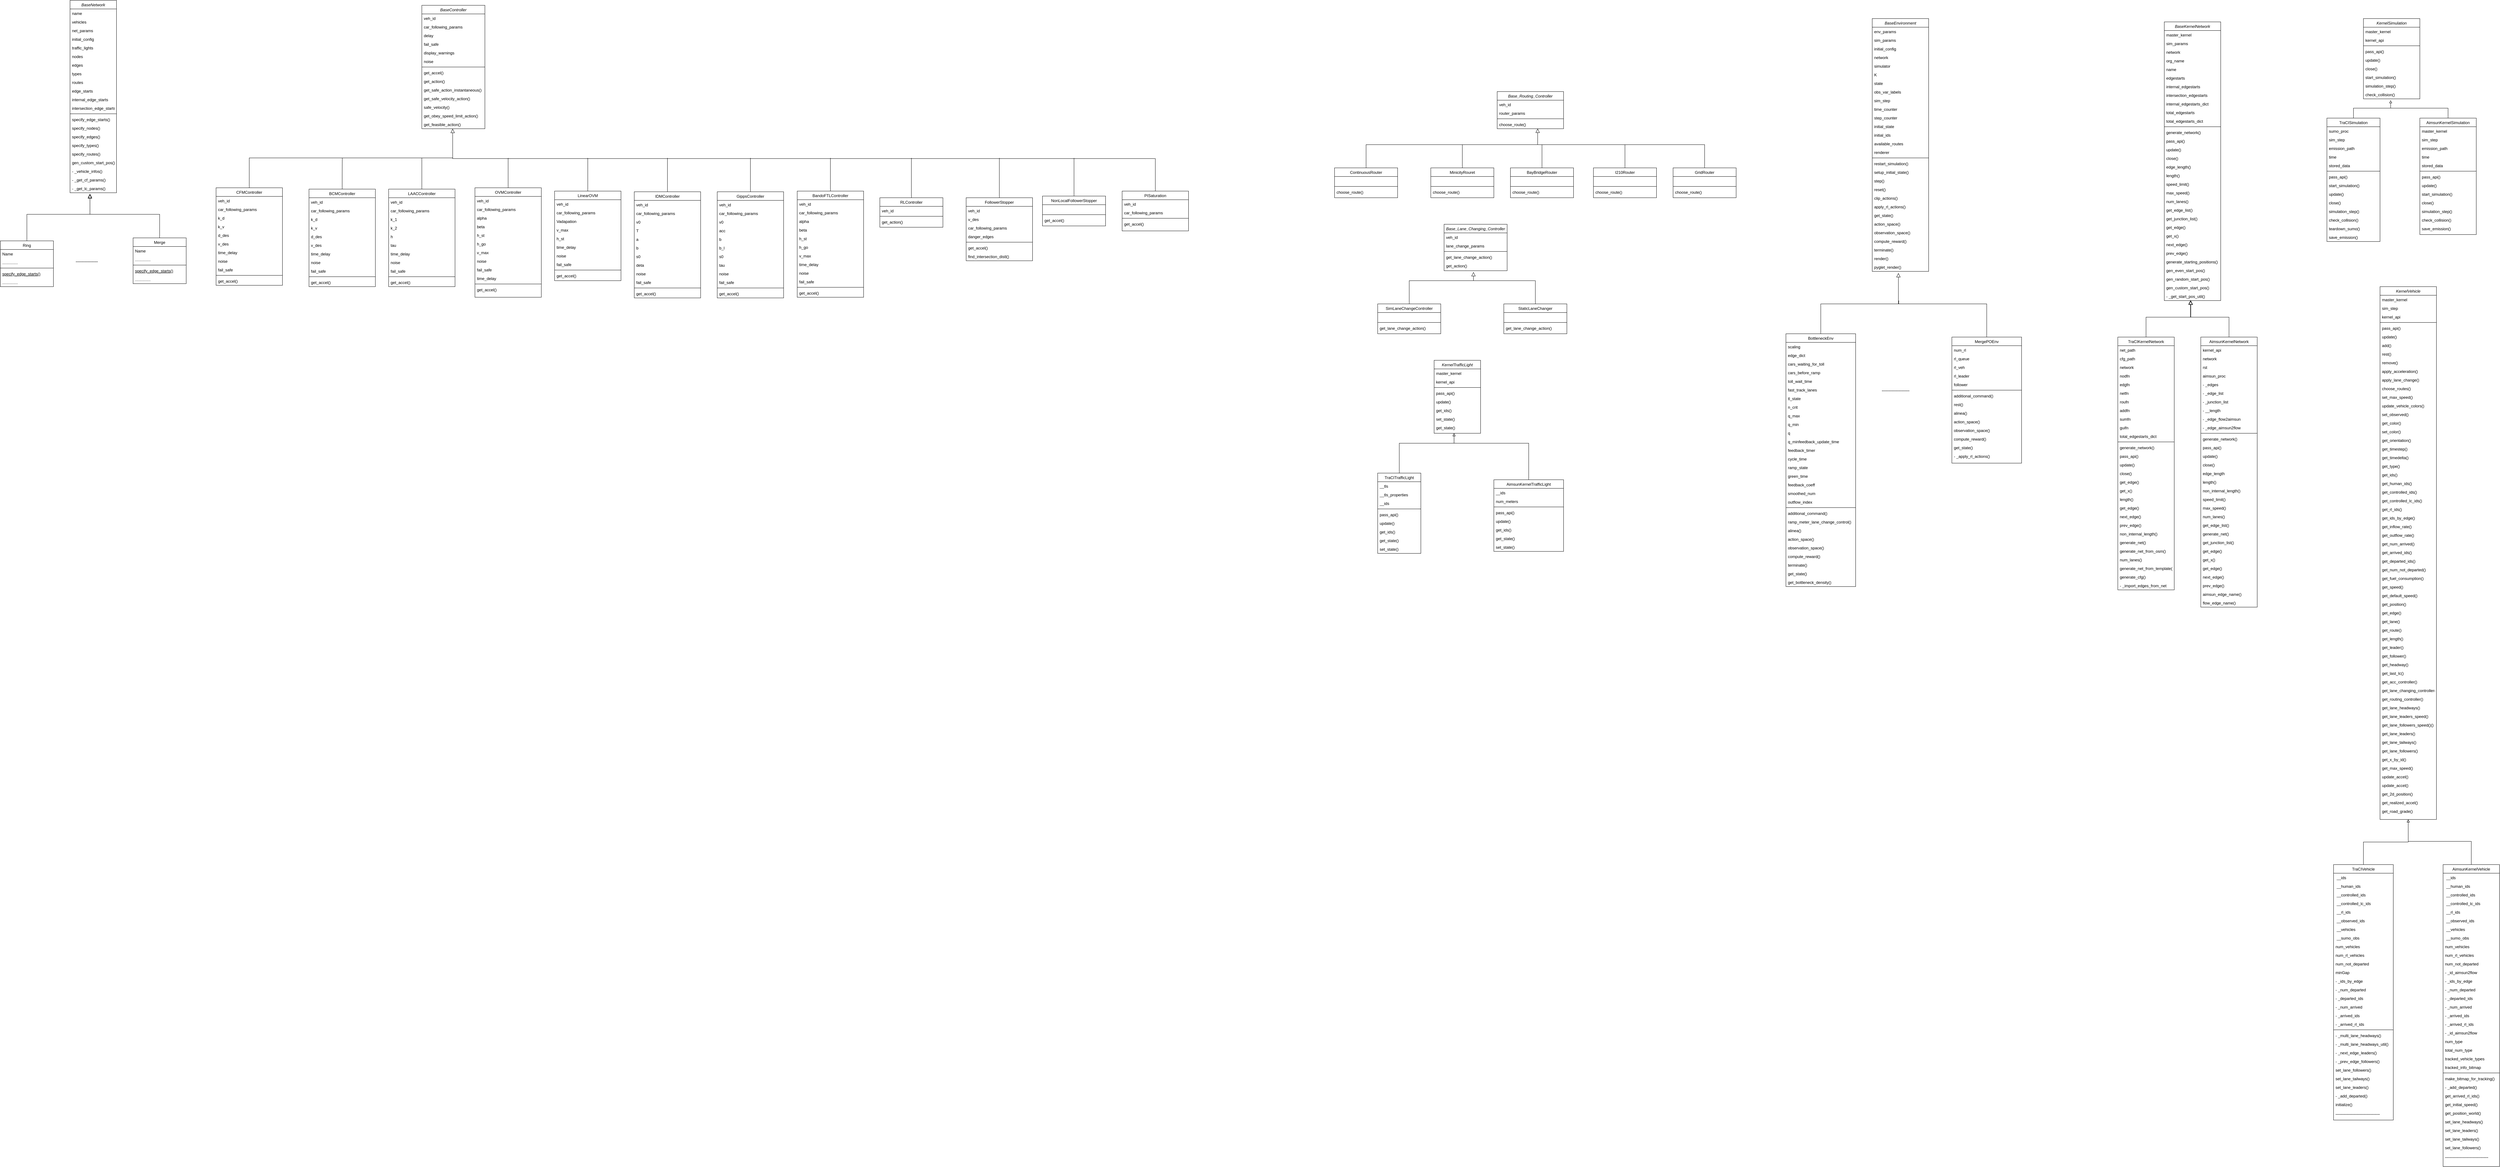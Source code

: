 <mxfile version="16.6.1" type="github">
  <diagram id="C5RBs43oDa-KdzZeNtuy" name="Page-1">
    <mxGraphModel dx="996" dy="592" grid="1" gridSize="10" guides="1" tooltips="1" connect="1" arrows="1" fold="1" page="1" pageScale="1" pageWidth="827" pageHeight="1169" math="0" shadow="0">
      <root>
        <mxCell id="WIyWlLk6GJQsqaUBKTNV-0" />
        <mxCell id="WIyWlLk6GJQsqaUBKTNV-1" parent="WIyWlLk6GJQsqaUBKTNV-0" />
        <mxCell id="zkfFHV4jXpPFQw0GAbJ--0" value="BaseNetwork" style="swimlane;fontStyle=2;align=center;verticalAlign=top;childLayout=stackLayout;horizontal=1;startSize=26;horizontalStack=0;resizeParent=1;resizeLast=0;collapsible=1;marginBottom=0;rounded=0;shadow=0;strokeWidth=1;" parent="WIyWlLk6GJQsqaUBKTNV-1" vertex="1">
          <mxGeometry x="290" y="5" width="140" height="580" as="geometry">
            <mxRectangle x="230" y="140" width="160" height="26" as="alternateBounds" />
          </mxGeometry>
        </mxCell>
        <mxCell id="zkfFHV4jXpPFQw0GAbJ--1" value="name" style="text;align=left;verticalAlign=top;spacingLeft=4;spacingRight=4;overflow=hidden;rotatable=0;points=[[0,0.5],[1,0.5]];portConstraint=eastwest;" parent="zkfFHV4jXpPFQw0GAbJ--0" vertex="1">
          <mxGeometry y="26" width="140" height="26" as="geometry" />
        </mxCell>
        <mxCell id="zkfFHV4jXpPFQw0GAbJ--2" value="vehicles" style="text;align=left;verticalAlign=top;spacingLeft=4;spacingRight=4;overflow=hidden;rotatable=0;points=[[0,0.5],[1,0.5]];portConstraint=eastwest;rounded=0;shadow=0;html=0;" parent="zkfFHV4jXpPFQw0GAbJ--0" vertex="1">
          <mxGeometry y="52" width="140" height="26" as="geometry" />
        </mxCell>
        <mxCell id="zkfFHV4jXpPFQw0GAbJ--3" value="net_params&#xa;" style="text;align=left;verticalAlign=top;spacingLeft=4;spacingRight=4;overflow=hidden;rotatable=0;points=[[0,0.5],[1,0.5]];portConstraint=eastwest;rounded=0;shadow=0;html=0;" parent="zkfFHV4jXpPFQw0GAbJ--0" vertex="1">
          <mxGeometry y="78" width="140" height="26" as="geometry" />
        </mxCell>
        <mxCell id="ZT4MrkQOnFbp2QaK4urE-0" value="initial_config&#xa;" style="text;align=left;verticalAlign=top;spacingLeft=4;spacingRight=4;overflow=hidden;rotatable=0;points=[[0,0.5],[1,0.5]];portConstraint=eastwest;rounded=0;shadow=0;html=0;" parent="zkfFHV4jXpPFQw0GAbJ--0" vertex="1">
          <mxGeometry y="104" width="140" height="26" as="geometry" />
        </mxCell>
        <mxCell id="ZT4MrkQOnFbp2QaK4urE-1" value="traffic_lights" style="text;align=left;verticalAlign=top;spacingLeft=4;spacingRight=4;overflow=hidden;rotatable=0;points=[[0,0.5],[1,0.5]];portConstraint=eastwest;rounded=0;shadow=0;html=0;" parent="zkfFHV4jXpPFQw0GAbJ--0" vertex="1">
          <mxGeometry y="130" width="140" height="26" as="geometry" />
        </mxCell>
        <mxCell id="ZT4MrkQOnFbp2QaK4urE-2" value="nodes" style="text;align=left;verticalAlign=top;spacingLeft=4;spacingRight=4;overflow=hidden;rotatable=0;points=[[0,0.5],[1,0.5]];portConstraint=eastwest;rounded=0;shadow=0;html=0;" parent="zkfFHV4jXpPFQw0GAbJ--0" vertex="1">
          <mxGeometry y="156" width="140" height="26" as="geometry" />
        </mxCell>
        <mxCell id="ZT4MrkQOnFbp2QaK4urE-3" value="edges" style="text;align=left;verticalAlign=top;spacingLeft=4;spacingRight=4;overflow=hidden;rotatable=0;points=[[0,0.5],[1,0.5]];portConstraint=eastwest;rounded=0;shadow=0;html=0;" parent="zkfFHV4jXpPFQw0GAbJ--0" vertex="1">
          <mxGeometry y="182" width="140" height="26" as="geometry" />
        </mxCell>
        <mxCell id="ZT4MrkQOnFbp2QaK4urE-4" value="types" style="text;align=left;verticalAlign=top;spacingLeft=4;spacingRight=4;overflow=hidden;rotatable=0;points=[[0,0.5],[1,0.5]];portConstraint=eastwest;rounded=0;shadow=0;html=0;" parent="zkfFHV4jXpPFQw0GAbJ--0" vertex="1">
          <mxGeometry y="208" width="140" height="26" as="geometry" />
        </mxCell>
        <mxCell id="ZT4MrkQOnFbp2QaK4urE-5" value="routes" style="text;align=left;verticalAlign=top;spacingLeft=4;spacingRight=4;overflow=hidden;rotatable=0;points=[[0,0.5],[1,0.5]];portConstraint=eastwest;rounded=0;shadow=0;html=0;" parent="zkfFHV4jXpPFQw0GAbJ--0" vertex="1">
          <mxGeometry y="234" width="140" height="26" as="geometry" />
        </mxCell>
        <mxCell id="ZT4MrkQOnFbp2QaK4urE-6" value="edge_starts" style="text;align=left;verticalAlign=top;spacingLeft=4;spacingRight=4;overflow=hidden;rotatable=0;points=[[0,0.5],[1,0.5]];portConstraint=eastwest;rounded=0;shadow=0;html=0;" parent="zkfFHV4jXpPFQw0GAbJ--0" vertex="1">
          <mxGeometry y="260" width="140" height="26" as="geometry" />
        </mxCell>
        <mxCell id="ZT4MrkQOnFbp2QaK4urE-7" value="internal_edge_starts" style="text;align=left;verticalAlign=top;spacingLeft=4;spacingRight=4;overflow=hidden;rotatable=0;points=[[0,0.5],[1,0.5]];portConstraint=eastwest;rounded=0;shadow=0;html=0;" parent="zkfFHV4jXpPFQw0GAbJ--0" vertex="1">
          <mxGeometry y="286" width="140" height="26" as="geometry" />
        </mxCell>
        <mxCell id="ZT4MrkQOnFbp2QaK4urE-9" value="intersection_edge_starts" style="text;align=left;verticalAlign=top;spacingLeft=4;spacingRight=4;overflow=hidden;rotatable=0;points=[[0,0.5],[1,0.5]];portConstraint=eastwest;rounded=0;shadow=0;html=0;" parent="zkfFHV4jXpPFQw0GAbJ--0" vertex="1">
          <mxGeometry y="312" width="140" height="26" as="geometry" />
        </mxCell>
        <mxCell id="ZT4MrkQOnFbp2QaK4urE-10" value="" style="line;html=1;strokeWidth=1;align=left;verticalAlign=middle;spacingTop=-1;spacingLeft=3;spacingRight=3;rotatable=0;labelPosition=right;points=[];portConstraint=eastwest;" parent="zkfFHV4jXpPFQw0GAbJ--0" vertex="1">
          <mxGeometry y="338" width="140" height="8" as="geometry" />
        </mxCell>
        <mxCell id="ZT4MrkQOnFbp2QaK4urE-11" value="specify_edge_starts()" style="text;align=left;verticalAlign=top;spacingLeft=4;spacingRight=4;overflow=hidden;rotatable=0;points=[[0,0.5],[1,0.5]];portConstraint=eastwest;rounded=0;shadow=0;html=0;" parent="zkfFHV4jXpPFQw0GAbJ--0" vertex="1">
          <mxGeometry y="346" width="140" height="26" as="geometry" />
        </mxCell>
        <mxCell id="ZT4MrkQOnFbp2QaK4urE-12" value="specify_nodes()" style="text;align=left;verticalAlign=top;spacingLeft=4;spacingRight=4;overflow=hidden;rotatable=0;points=[[0,0.5],[1,0.5]];portConstraint=eastwest;rounded=0;shadow=0;html=0;" parent="zkfFHV4jXpPFQw0GAbJ--0" vertex="1">
          <mxGeometry y="372" width="140" height="26" as="geometry" />
        </mxCell>
        <mxCell id="ZT4MrkQOnFbp2QaK4urE-14" value="specify_edges()" style="text;align=left;verticalAlign=top;spacingLeft=4;spacingRight=4;overflow=hidden;rotatable=0;points=[[0,0.5],[1,0.5]];portConstraint=eastwest;rounded=0;shadow=0;html=0;" parent="zkfFHV4jXpPFQw0GAbJ--0" vertex="1">
          <mxGeometry y="398" width="140" height="26" as="geometry" />
        </mxCell>
        <mxCell id="ZT4MrkQOnFbp2QaK4urE-15" value="specify_types()" style="text;align=left;verticalAlign=top;spacingLeft=4;spacingRight=4;overflow=hidden;rotatable=0;points=[[0,0.5],[1,0.5]];portConstraint=eastwest;rounded=0;shadow=0;html=0;" parent="zkfFHV4jXpPFQw0GAbJ--0" vertex="1">
          <mxGeometry y="424" width="140" height="26" as="geometry" />
        </mxCell>
        <mxCell id="ZT4MrkQOnFbp2QaK4urE-16" value="specify_routes()" style="text;align=left;verticalAlign=top;spacingLeft=4;spacingRight=4;overflow=hidden;rotatable=0;points=[[0,0.5],[1,0.5]];portConstraint=eastwest;rounded=0;shadow=0;html=0;" parent="zkfFHV4jXpPFQw0GAbJ--0" vertex="1">
          <mxGeometry y="450" width="140" height="26" as="geometry" />
        </mxCell>
        <mxCell id="ZT4MrkQOnFbp2QaK4urE-17" value="gen_custom_start_pos()" style="text;align=left;verticalAlign=top;spacingLeft=4;spacingRight=4;overflow=hidden;rotatable=0;points=[[0,0.5],[1,0.5]];portConstraint=eastwest;rounded=0;shadow=0;html=0;" parent="zkfFHV4jXpPFQw0GAbJ--0" vertex="1">
          <mxGeometry y="476" width="140" height="26" as="geometry" />
        </mxCell>
        <mxCell id="ZT4MrkQOnFbp2QaK4urE-18" value="- _vehicle_infos()" style="text;align=left;verticalAlign=top;spacingLeft=4;spacingRight=4;overflow=hidden;rotatable=0;points=[[0,0.5],[1,0.5]];portConstraint=eastwest;rounded=0;shadow=0;html=0;" parent="zkfFHV4jXpPFQw0GAbJ--0" vertex="1">
          <mxGeometry y="502" width="140" height="26" as="geometry" />
        </mxCell>
        <mxCell id="ZT4MrkQOnFbp2QaK4urE-19" value="- _get_cf_params()" style="text;align=left;verticalAlign=top;spacingLeft=4;spacingRight=4;overflow=hidden;rotatable=0;points=[[0,0.5],[1,0.5]];portConstraint=eastwest;rounded=0;shadow=0;html=0;" parent="zkfFHV4jXpPFQw0GAbJ--0" vertex="1">
          <mxGeometry y="528" width="140" height="26" as="geometry" />
        </mxCell>
        <mxCell id="ZT4MrkQOnFbp2QaK4urE-20" value="- _get_lc_params()" style="text;align=left;verticalAlign=top;spacingLeft=4;spacingRight=4;overflow=hidden;rotatable=0;points=[[0,0.5],[1,0.5]];portConstraint=eastwest;rounded=0;shadow=0;html=0;" parent="zkfFHV4jXpPFQw0GAbJ--0" vertex="1">
          <mxGeometry y="554" width="140" height="26" as="geometry" />
        </mxCell>
        <mxCell id="zkfFHV4jXpPFQw0GAbJ--6" value="Ring" style="swimlane;fontStyle=0;align=center;verticalAlign=top;childLayout=stackLayout;horizontal=1;startSize=26;horizontalStack=0;resizeParent=1;resizeLast=0;collapsible=1;marginBottom=0;rounded=0;shadow=0;strokeWidth=1;" parent="WIyWlLk6GJQsqaUBKTNV-1" vertex="1">
          <mxGeometry x="80" y="730" width="160" height="138" as="geometry">
            <mxRectangle x="130" y="380" width="160" height="26" as="alternateBounds" />
          </mxGeometry>
        </mxCell>
        <mxCell id="zkfFHV4jXpPFQw0GAbJ--7" value="Name" style="text;align=left;verticalAlign=top;spacingLeft=4;spacingRight=4;overflow=hidden;rotatable=0;points=[[0,0.5],[1,0.5]];portConstraint=eastwest;" parent="zkfFHV4jXpPFQw0GAbJ--6" vertex="1">
          <mxGeometry y="26" width="160" height="26" as="geometry" />
        </mxCell>
        <mxCell id="zkfFHV4jXpPFQw0GAbJ--8" value=".............." style="text;align=left;verticalAlign=top;spacingLeft=4;spacingRight=4;overflow=hidden;rotatable=0;points=[[0,0.5],[1,0.5]];portConstraint=eastwest;rounded=0;shadow=0;html=0;" parent="zkfFHV4jXpPFQw0GAbJ--6" vertex="1">
          <mxGeometry y="52" width="160" height="26" as="geometry" />
        </mxCell>
        <mxCell id="zkfFHV4jXpPFQw0GAbJ--9" value="" style="line;html=1;strokeWidth=1;align=left;verticalAlign=middle;spacingTop=-1;spacingLeft=3;spacingRight=3;rotatable=0;labelPosition=right;points=[];portConstraint=eastwest;" parent="zkfFHV4jXpPFQw0GAbJ--6" vertex="1">
          <mxGeometry y="78" width="160" height="8" as="geometry" />
        </mxCell>
        <mxCell id="zkfFHV4jXpPFQw0GAbJ--10" value="specify_edge_starts()" style="text;align=left;verticalAlign=top;spacingLeft=4;spacingRight=4;overflow=hidden;rotatable=0;points=[[0,0.5],[1,0.5]];portConstraint=eastwest;fontStyle=4" parent="zkfFHV4jXpPFQw0GAbJ--6" vertex="1">
          <mxGeometry y="86" width="160" height="26" as="geometry" />
        </mxCell>
        <mxCell id="zkfFHV4jXpPFQw0GAbJ--11" value=".............." style="text;align=left;verticalAlign=top;spacingLeft=4;spacingRight=4;overflow=hidden;rotatable=0;points=[[0,0.5],[1,0.5]];portConstraint=eastwest;" parent="zkfFHV4jXpPFQw0GAbJ--6" vertex="1">
          <mxGeometry y="112" width="160" height="26" as="geometry" />
        </mxCell>
        <mxCell id="zkfFHV4jXpPFQw0GAbJ--12" value="" style="endArrow=block;endSize=10;endFill=0;shadow=0;strokeWidth=1;rounded=0;edgeStyle=elbowEdgeStyle;elbow=vertical;" parent="WIyWlLk6GJQsqaUBKTNV-1" source="zkfFHV4jXpPFQw0GAbJ--6" edge="1">
          <mxGeometry width="160" relative="1" as="geometry">
            <mxPoint x="200" y="203" as="sourcePoint" />
            <mxPoint x="350" y="590" as="targetPoint" />
            <Array as="points">
              <mxPoint x="290" y="650" />
            </Array>
          </mxGeometry>
        </mxCell>
        <mxCell id="zkfFHV4jXpPFQw0GAbJ--16" value="" style="endArrow=block;endSize=10;endFill=0;shadow=0;strokeWidth=1;rounded=0;edgeStyle=elbowEdgeStyle;elbow=vertical;exitX=0.5;exitY=0;exitDx=0;exitDy=0;entryX=0.429;entryY=1.115;entryDx=0;entryDy=0;entryPerimeter=0;" parent="WIyWlLk6GJQsqaUBKTNV-1" source="ZT4MrkQOnFbp2QaK4urE-24" target="ZT4MrkQOnFbp2QaK4urE-20" edge="1">
          <mxGeometry width="160" relative="1" as="geometry">
            <mxPoint x="370" y="730" as="sourcePoint" />
            <mxPoint x="290" y="580" as="targetPoint" />
            <Array as="points">
              <mxPoint x="340" y="650" />
              <mxPoint x="370" y="650" />
              <mxPoint x="390" y="650" />
              <mxPoint x="320" y="650" />
              <mxPoint x="290" y="420" />
            </Array>
          </mxGeometry>
        </mxCell>
        <mxCell id="ZT4MrkQOnFbp2QaK4urE-24" value="Merge" style="swimlane;fontStyle=0;align=center;verticalAlign=top;childLayout=stackLayout;horizontal=1;startSize=26;horizontalStack=0;resizeParent=1;resizeLast=0;collapsible=1;marginBottom=0;rounded=0;shadow=0;strokeWidth=1;" parent="WIyWlLk6GJQsqaUBKTNV-1" vertex="1">
          <mxGeometry x="480" y="721" width="160" height="138" as="geometry">
            <mxRectangle x="130" y="380" width="160" height="26" as="alternateBounds" />
          </mxGeometry>
        </mxCell>
        <mxCell id="ZT4MrkQOnFbp2QaK4urE-25" value="Name" style="text;align=left;verticalAlign=top;spacingLeft=4;spacingRight=4;overflow=hidden;rotatable=0;points=[[0,0.5],[1,0.5]];portConstraint=eastwest;" parent="ZT4MrkQOnFbp2QaK4urE-24" vertex="1">
          <mxGeometry y="26" width="160" height="26" as="geometry" />
        </mxCell>
        <mxCell id="ZT4MrkQOnFbp2QaK4urE-26" value=".............." style="text;align=left;verticalAlign=top;spacingLeft=4;spacingRight=4;overflow=hidden;rotatable=0;points=[[0,0.5],[1,0.5]];portConstraint=eastwest;rounded=0;shadow=0;html=0;" parent="ZT4MrkQOnFbp2QaK4urE-24" vertex="1">
          <mxGeometry y="52" width="160" height="26" as="geometry" />
        </mxCell>
        <mxCell id="ZT4MrkQOnFbp2QaK4urE-27" value="" style="line;html=1;strokeWidth=1;align=left;verticalAlign=middle;spacingTop=-1;spacingLeft=3;spacingRight=3;rotatable=0;labelPosition=right;points=[];portConstraint=eastwest;" parent="ZT4MrkQOnFbp2QaK4urE-24" vertex="1">
          <mxGeometry y="78" width="160" height="8" as="geometry" />
        </mxCell>
        <mxCell id="ZT4MrkQOnFbp2QaK4urE-28" value="specify_edge_starts()" style="text;align=left;verticalAlign=top;spacingLeft=4;spacingRight=4;overflow=hidden;rotatable=0;points=[[0,0.5],[1,0.5]];portConstraint=eastwest;fontStyle=4" parent="ZT4MrkQOnFbp2QaK4urE-24" vertex="1">
          <mxGeometry y="86" width="160" height="26" as="geometry" />
        </mxCell>
        <mxCell id="ZT4MrkQOnFbp2QaK4urE-29" value=".............." style="text;align=left;verticalAlign=top;spacingLeft=4;spacingRight=4;overflow=hidden;rotatable=0;points=[[0,0.5],[1,0.5]];portConstraint=eastwest;" parent="ZT4MrkQOnFbp2QaK4urE-24" vertex="1">
          <mxGeometry y="112" width="160" height="26" as="geometry" />
        </mxCell>
        <mxCell id="ZT4MrkQOnFbp2QaK4urE-30" value="&lt;b&gt;....................&lt;/b&gt;" style="text;html=1;align=center;verticalAlign=middle;resizable=0;points=[];autosize=1;strokeColor=none;fillColor=none;" parent="WIyWlLk6GJQsqaUBKTNV-1" vertex="1">
          <mxGeometry x="300" y="780" width="80" height="20" as="geometry" />
        </mxCell>
        <mxCell id="ZT4MrkQOnFbp2QaK4urE-31" value="BaseController" style="swimlane;fontStyle=2;align=center;verticalAlign=top;childLayout=stackLayout;horizontal=1;startSize=26;horizontalStack=0;resizeParent=1;resizeLast=0;collapsible=1;marginBottom=0;rounded=0;shadow=0;strokeWidth=1;" parent="WIyWlLk6GJQsqaUBKTNV-1" vertex="1">
          <mxGeometry x="1350" y="20" width="190" height="372" as="geometry">
            <mxRectangle x="740" y="20" width="160" height="26" as="alternateBounds" />
          </mxGeometry>
        </mxCell>
        <mxCell id="ZT4MrkQOnFbp2QaK4urE-32" value="veh_id" style="text;align=left;verticalAlign=top;spacingLeft=4;spacingRight=4;overflow=hidden;rotatable=0;points=[[0,0.5],[1,0.5]];portConstraint=eastwest;" parent="ZT4MrkQOnFbp2QaK4urE-31" vertex="1">
          <mxGeometry y="26" width="190" height="26" as="geometry" />
        </mxCell>
        <mxCell id="ZT4MrkQOnFbp2QaK4urE-33" value="car_following_params" style="text;align=left;verticalAlign=top;spacingLeft=4;spacingRight=4;overflow=hidden;rotatable=0;points=[[0,0.5],[1,0.5]];portConstraint=eastwest;rounded=0;shadow=0;html=0;" parent="ZT4MrkQOnFbp2QaK4urE-31" vertex="1">
          <mxGeometry y="52" width="190" height="26" as="geometry" />
        </mxCell>
        <mxCell id="ZT4MrkQOnFbp2QaK4urE-34" value="delay" style="text;align=left;verticalAlign=top;spacingLeft=4;spacingRight=4;overflow=hidden;rotatable=0;points=[[0,0.5],[1,0.5]];portConstraint=eastwest;rounded=0;shadow=0;html=0;" parent="ZT4MrkQOnFbp2QaK4urE-31" vertex="1">
          <mxGeometry y="78" width="190" height="26" as="geometry" />
        </mxCell>
        <mxCell id="ZT4MrkQOnFbp2QaK4urE-35" value="fail_safe" style="text;align=left;verticalAlign=top;spacingLeft=4;spacingRight=4;overflow=hidden;rotatable=0;points=[[0,0.5],[1,0.5]];portConstraint=eastwest;rounded=0;shadow=0;html=0;" parent="ZT4MrkQOnFbp2QaK4urE-31" vertex="1">
          <mxGeometry y="104" width="190" height="26" as="geometry" />
        </mxCell>
        <mxCell id="ZT4MrkQOnFbp2QaK4urE-36" value="display_warnings" style="text;align=left;verticalAlign=top;spacingLeft=4;spacingRight=4;overflow=hidden;rotatable=0;points=[[0,0.5],[1,0.5]];portConstraint=eastwest;rounded=0;shadow=0;html=0;" parent="ZT4MrkQOnFbp2QaK4urE-31" vertex="1">
          <mxGeometry y="130" width="190" height="26" as="geometry" />
        </mxCell>
        <mxCell id="ZT4MrkQOnFbp2QaK4urE-37" value="noise" style="text;align=left;verticalAlign=top;spacingLeft=4;spacingRight=4;overflow=hidden;rotatable=0;points=[[0,0.5],[1,0.5]];portConstraint=eastwest;rounded=0;shadow=0;html=0;" parent="ZT4MrkQOnFbp2QaK4urE-31" vertex="1">
          <mxGeometry y="156" width="190" height="26" as="geometry" />
        </mxCell>
        <mxCell id="ZT4MrkQOnFbp2QaK4urE-44" value="" style="line;html=1;strokeWidth=1;align=left;verticalAlign=middle;spacingTop=-1;spacingLeft=3;spacingRight=3;rotatable=0;labelPosition=right;points=[];portConstraint=eastwest;" parent="ZT4MrkQOnFbp2QaK4urE-31" vertex="1">
          <mxGeometry y="182" width="190" height="8" as="geometry" />
        </mxCell>
        <mxCell id="ZT4MrkQOnFbp2QaK4urE-45" value="get_accel()" style="text;align=left;verticalAlign=top;spacingLeft=4;spacingRight=4;overflow=hidden;rotatable=0;points=[[0,0.5],[1,0.5]];portConstraint=eastwest;rounded=0;shadow=0;html=0;" parent="ZT4MrkQOnFbp2QaK4urE-31" vertex="1">
          <mxGeometry y="190" width="190" height="26" as="geometry" />
        </mxCell>
        <mxCell id="ZT4MrkQOnFbp2QaK4urE-46" value="get_action()" style="text;align=left;verticalAlign=top;spacingLeft=4;spacingRight=4;overflow=hidden;rotatable=0;points=[[0,0.5],[1,0.5]];portConstraint=eastwest;rounded=0;shadow=0;html=0;" parent="ZT4MrkQOnFbp2QaK4urE-31" vertex="1">
          <mxGeometry y="216" width="190" height="26" as="geometry" />
        </mxCell>
        <mxCell id="ZT4MrkQOnFbp2QaK4urE-47" value="get_safe_action_instantaneous()" style="text;align=left;verticalAlign=top;spacingLeft=4;spacingRight=4;overflow=hidden;rotatable=0;points=[[0,0.5],[1,0.5]];portConstraint=eastwest;rounded=0;shadow=0;html=0;" parent="ZT4MrkQOnFbp2QaK4urE-31" vertex="1">
          <mxGeometry y="242" width="190" height="26" as="geometry" />
        </mxCell>
        <mxCell id="ZT4MrkQOnFbp2QaK4urE-48" value="get_safe_velocity_action()" style="text;align=left;verticalAlign=top;spacingLeft=4;spacingRight=4;overflow=hidden;rotatable=0;points=[[0,0.5],[1,0.5]];portConstraint=eastwest;rounded=0;shadow=0;html=0;" parent="ZT4MrkQOnFbp2QaK4urE-31" vertex="1">
          <mxGeometry y="268" width="190" height="26" as="geometry" />
        </mxCell>
        <mxCell id="ZT4MrkQOnFbp2QaK4urE-49" value="safe_velocity()" style="text;align=left;verticalAlign=top;spacingLeft=4;spacingRight=4;overflow=hidden;rotatable=0;points=[[0,0.5],[1,0.5]];portConstraint=eastwest;rounded=0;shadow=0;html=0;" parent="ZT4MrkQOnFbp2QaK4urE-31" vertex="1">
          <mxGeometry y="294" width="190" height="26" as="geometry" />
        </mxCell>
        <mxCell id="ZT4MrkQOnFbp2QaK4urE-50" value="get_obey_speed_limit_action()" style="text;align=left;verticalAlign=top;spacingLeft=4;spacingRight=4;overflow=hidden;rotatable=0;points=[[0,0.5],[1,0.5]];portConstraint=eastwest;rounded=0;shadow=0;html=0;" parent="ZT4MrkQOnFbp2QaK4urE-31" vertex="1">
          <mxGeometry y="320" width="190" height="26" as="geometry" />
        </mxCell>
        <mxCell id="ZT4MrkQOnFbp2QaK4urE-51" value="get_feasible_action()" style="text;align=left;verticalAlign=top;spacingLeft=4;spacingRight=4;overflow=hidden;rotatable=0;points=[[0,0.5],[1,0.5]];portConstraint=eastwest;rounded=0;shadow=0;html=0;" parent="ZT4MrkQOnFbp2QaK4urE-31" vertex="1">
          <mxGeometry y="346" width="190" height="26" as="geometry" />
        </mxCell>
        <mxCell id="ZT4MrkQOnFbp2QaK4urE-54" value="Base_Lane_Changing_Controller" style="swimlane;fontStyle=2;align=center;verticalAlign=top;childLayout=stackLayout;horizontal=1;startSize=26;horizontalStack=0;resizeParent=1;resizeLast=0;collapsible=1;marginBottom=0;rounded=0;shadow=0;strokeWidth=1;" parent="WIyWlLk6GJQsqaUBKTNV-1" vertex="1">
          <mxGeometry x="4430" y="680" width="190" height="140" as="geometry">
            <mxRectangle x="230" y="140" width="160" height="26" as="alternateBounds" />
          </mxGeometry>
        </mxCell>
        <mxCell id="ZT4MrkQOnFbp2QaK4urE-55" value="veh_id" style="text;align=left;verticalAlign=top;spacingLeft=4;spacingRight=4;overflow=hidden;rotatable=0;points=[[0,0.5],[1,0.5]];portConstraint=eastwest;" parent="ZT4MrkQOnFbp2QaK4urE-54" vertex="1">
          <mxGeometry y="26" width="190" height="26" as="geometry" />
        </mxCell>
        <mxCell id="ZT4MrkQOnFbp2QaK4urE-56" value="lane_change_params" style="text;align=left;verticalAlign=top;spacingLeft=4;spacingRight=4;overflow=hidden;rotatable=0;points=[[0,0.5],[1,0.5]];portConstraint=eastwest;rounded=0;shadow=0;html=0;" parent="ZT4MrkQOnFbp2QaK4urE-54" vertex="1">
          <mxGeometry y="52" width="190" height="26" as="geometry" />
        </mxCell>
        <mxCell id="ZT4MrkQOnFbp2QaK4urE-61" value="" style="line;html=1;strokeWidth=1;align=left;verticalAlign=middle;spacingTop=-1;spacingLeft=3;spacingRight=3;rotatable=0;labelPosition=right;points=[];portConstraint=eastwest;" parent="ZT4MrkQOnFbp2QaK4urE-54" vertex="1">
          <mxGeometry y="78" width="190" height="8" as="geometry" />
        </mxCell>
        <mxCell id="ZT4MrkQOnFbp2QaK4urE-62" value="get_lane_change_action()" style="text;align=left;verticalAlign=top;spacingLeft=4;spacingRight=4;overflow=hidden;rotatable=0;points=[[0,0.5],[1,0.5]];portConstraint=eastwest;rounded=0;shadow=0;html=0;" parent="ZT4MrkQOnFbp2QaK4urE-54" vertex="1">
          <mxGeometry y="86" width="190" height="26" as="geometry" />
        </mxCell>
        <mxCell id="ZT4MrkQOnFbp2QaK4urE-63" value="get_action()" style="text;align=left;verticalAlign=top;spacingLeft=4;spacingRight=4;overflow=hidden;rotatable=0;points=[[0,0.5],[1,0.5]];portConstraint=eastwest;rounded=0;shadow=0;html=0;" parent="ZT4MrkQOnFbp2QaK4urE-54" vertex="1">
          <mxGeometry y="112" width="190" height="28" as="geometry" />
        </mxCell>
        <mxCell id="ZT4MrkQOnFbp2QaK4urE-69" value="Base_Routing_Controller" style="swimlane;fontStyle=2;align=center;verticalAlign=top;childLayout=stackLayout;horizontal=1;startSize=26;horizontalStack=0;resizeParent=1;resizeLast=0;collapsible=1;marginBottom=0;rounded=0;shadow=0;strokeWidth=1;" parent="WIyWlLk6GJQsqaUBKTNV-1" vertex="1">
          <mxGeometry x="4590" y="280" width="200" height="112" as="geometry">
            <mxRectangle x="230" y="140" width="160" height="26" as="alternateBounds" />
          </mxGeometry>
        </mxCell>
        <mxCell id="ZT4MrkQOnFbp2QaK4urE-70" value="veh_id" style="text;align=left;verticalAlign=top;spacingLeft=4;spacingRight=4;overflow=hidden;rotatable=0;points=[[0,0.5],[1,0.5]];portConstraint=eastwest;" parent="ZT4MrkQOnFbp2QaK4urE-69" vertex="1">
          <mxGeometry y="26" width="200" height="26" as="geometry" />
        </mxCell>
        <mxCell id="ZT4MrkQOnFbp2QaK4urE-71" value="router_params" style="text;align=left;verticalAlign=top;spacingLeft=4;spacingRight=4;overflow=hidden;rotatable=0;points=[[0,0.5],[1,0.5]];portConstraint=eastwest;rounded=0;shadow=0;html=0;" parent="ZT4MrkQOnFbp2QaK4urE-69" vertex="1">
          <mxGeometry y="52" width="200" height="26" as="geometry" />
        </mxCell>
        <mxCell id="ZT4MrkQOnFbp2QaK4urE-72" value="" style="line;html=1;strokeWidth=1;align=left;verticalAlign=middle;spacingTop=-1;spacingLeft=3;spacingRight=3;rotatable=0;labelPosition=right;points=[];portConstraint=eastwest;" parent="ZT4MrkQOnFbp2QaK4urE-69" vertex="1">
          <mxGeometry y="78" width="200" height="8" as="geometry" />
        </mxCell>
        <mxCell id="ZT4MrkQOnFbp2QaK4urE-73" value="choose_route()" style="text;align=left;verticalAlign=top;spacingLeft=4;spacingRight=4;overflow=hidden;rotatable=0;points=[[0,0.5],[1,0.5]];portConstraint=eastwest;rounded=0;shadow=0;html=0;" parent="ZT4MrkQOnFbp2QaK4urE-69" vertex="1">
          <mxGeometry y="86" width="200" height="26" as="geometry" />
        </mxCell>
        <mxCell id="ZT4MrkQOnFbp2QaK4urE-75" value="CFMController" style="swimlane;fontStyle=0;align=center;verticalAlign=top;childLayout=stackLayout;horizontal=1;startSize=26;horizontalStack=0;resizeParent=1;resizeLast=0;collapsible=1;marginBottom=0;rounded=0;shadow=0;strokeWidth=1;" parent="WIyWlLk6GJQsqaUBKTNV-1" vertex="1">
          <mxGeometry x="730" y="570" width="200" height="294" as="geometry">
            <mxRectangle x="740" y="20" width="160" height="26" as="alternateBounds" />
          </mxGeometry>
        </mxCell>
        <mxCell id="ZT4MrkQOnFbp2QaK4urE-76" value="veh_id" style="text;align=left;verticalAlign=top;spacingLeft=4;spacingRight=4;overflow=hidden;rotatable=0;points=[[0,0.5],[1,0.5]];portConstraint=eastwest;" parent="ZT4MrkQOnFbp2QaK4urE-75" vertex="1">
          <mxGeometry y="26" width="200" height="26" as="geometry" />
        </mxCell>
        <mxCell id="ZT4MrkQOnFbp2QaK4urE-77" value="car_following_params" style="text;align=left;verticalAlign=top;spacingLeft=4;spacingRight=4;overflow=hidden;rotatable=0;points=[[0,0.5],[1,0.5]];portConstraint=eastwest;rounded=0;shadow=0;html=0;" parent="ZT4MrkQOnFbp2QaK4urE-75" vertex="1">
          <mxGeometry y="52" width="200" height="26" as="geometry" />
        </mxCell>
        <mxCell id="ZT4MrkQOnFbp2QaK4urE-78" value="k_d" style="text;align=left;verticalAlign=top;spacingLeft=4;spacingRight=4;overflow=hidden;rotatable=0;points=[[0,0.5],[1,0.5]];portConstraint=eastwest;rounded=0;shadow=0;html=0;" parent="ZT4MrkQOnFbp2QaK4urE-75" vertex="1">
          <mxGeometry y="78" width="200" height="26" as="geometry" />
        </mxCell>
        <mxCell id="ZT4MrkQOnFbp2QaK4urE-79" value="k_v" style="text;align=left;verticalAlign=top;spacingLeft=4;spacingRight=4;overflow=hidden;rotatable=0;points=[[0,0.5],[1,0.5]];portConstraint=eastwest;rounded=0;shadow=0;html=0;" parent="ZT4MrkQOnFbp2QaK4urE-75" vertex="1">
          <mxGeometry y="104" width="200" height="26" as="geometry" />
        </mxCell>
        <mxCell id="ZT4MrkQOnFbp2QaK4urE-80" value="d_des" style="text;align=left;verticalAlign=top;spacingLeft=4;spacingRight=4;overflow=hidden;rotatable=0;points=[[0,0.5],[1,0.5]];portConstraint=eastwest;rounded=0;shadow=0;html=0;" parent="ZT4MrkQOnFbp2QaK4urE-75" vertex="1">
          <mxGeometry y="130" width="200" height="26" as="geometry" />
        </mxCell>
        <mxCell id="ZT4MrkQOnFbp2QaK4urE-81" value="v_des" style="text;align=left;verticalAlign=top;spacingLeft=4;spacingRight=4;overflow=hidden;rotatable=0;points=[[0,0.5],[1,0.5]];portConstraint=eastwest;rounded=0;shadow=0;html=0;" parent="ZT4MrkQOnFbp2QaK4urE-75" vertex="1">
          <mxGeometry y="156" width="200" height="26" as="geometry" />
        </mxCell>
        <mxCell id="ZT4MrkQOnFbp2QaK4urE-83" value="time_delay" style="text;align=left;verticalAlign=top;spacingLeft=4;spacingRight=4;overflow=hidden;rotatable=0;points=[[0,0.5],[1,0.5]];portConstraint=eastwest;rounded=0;shadow=0;html=0;" parent="ZT4MrkQOnFbp2QaK4urE-75" vertex="1">
          <mxGeometry y="182" width="200" height="26" as="geometry" />
        </mxCell>
        <mxCell id="ZT4MrkQOnFbp2QaK4urE-84" value="noise" style="text;align=left;verticalAlign=top;spacingLeft=4;spacingRight=4;overflow=hidden;rotatable=0;points=[[0,0.5],[1,0.5]];portConstraint=eastwest;rounded=0;shadow=0;html=0;" parent="ZT4MrkQOnFbp2QaK4urE-75" vertex="1">
          <mxGeometry y="208" width="200" height="26" as="geometry" />
        </mxCell>
        <mxCell id="ZT4MrkQOnFbp2QaK4urE-85" value="fail_safe" style="text;align=left;verticalAlign=top;spacingLeft=4;spacingRight=4;overflow=hidden;rotatable=0;points=[[0,0.5],[1,0.5]];portConstraint=eastwest;rounded=0;shadow=0;html=0;" parent="ZT4MrkQOnFbp2QaK4urE-75" vertex="1">
          <mxGeometry y="234" width="200" height="26" as="geometry" />
        </mxCell>
        <mxCell id="ZT4MrkQOnFbp2QaK4urE-82" value="" style="line;html=1;strokeWidth=1;align=left;verticalAlign=middle;spacingTop=-1;spacingLeft=3;spacingRight=3;rotatable=0;labelPosition=right;points=[];portConstraint=eastwest;" parent="ZT4MrkQOnFbp2QaK4urE-75" vertex="1">
          <mxGeometry y="260" width="200" height="8" as="geometry" />
        </mxCell>
        <mxCell id="ZT4MrkQOnFbp2QaK4urE-86" value="get_accel()" style="text;align=left;verticalAlign=top;spacingLeft=4;spacingRight=4;overflow=hidden;rotatable=0;points=[[0,0.5],[1,0.5]];portConstraint=eastwest;rounded=0;shadow=0;html=0;" parent="ZT4MrkQOnFbp2QaK4urE-75" vertex="1">
          <mxGeometry y="268" width="200" height="26" as="geometry" />
        </mxCell>
        <mxCell id="ZT4MrkQOnFbp2QaK4urE-187" style="edgeStyle=orthogonalEdgeStyle;rounded=0;orthogonalLoop=1;jettySize=auto;html=1;exitX=0.5;exitY=0;exitDx=0;exitDy=0;endArrow=none;endFill=0;" parent="WIyWlLk6GJQsqaUBKTNV-1" source="ZT4MrkQOnFbp2QaK4urE-90" edge="1">
          <mxGeometry relative="1" as="geometry">
            <mxPoint x="1110.276" y="480.0" as="targetPoint" />
          </mxGeometry>
        </mxCell>
        <mxCell id="ZT4MrkQOnFbp2QaK4urE-90" value="BCMController" style="swimlane;fontStyle=0;align=center;verticalAlign=top;childLayout=stackLayout;horizontal=1;startSize=26;horizontalStack=0;resizeParent=1;resizeLast=0;collapsible=1;marginBottom=0;rounded=0;shadow=0;strokeWidth=1;" parent="WIyWlLk6GJQsqaUBKTNV-1" vertex="1">
          <mxGeometry x="1010" y="574" width="200" height="294" as="geometry">
            <mxRectangle x="740" y="20" width="160" height="26" as="alternateBounds" />
          </mxGeometry>
        </mxCell>
        <mxCell id="ZT4MrkQOnFbp2QaK4urE-91" value="veh_id" style="text;align=left;verticalAlign=top;spacingLeft=4;spacingRight=4;overflow=hidden;rotatable=0;points=[[0,0.5],[1,0.5]];portConstraint=eastwest;" parent="ZT4MrkQOnFbp2QaK4urE-90" vertex="1">
          <mxGeometry y="26" width="200" height="26" as="geometry" />
        </mxCell>
        <mxCell id="ZT4MrkQOnFbp2QaK4urE-92" value="car_following_params" style="text;align=left;verticalAlign=top;spacingLeft=4;spacingRight=4;overflow=hidden;rotatable=0;points=[[0,0.5],[1,0.5]];portConstraint=eastwest;rounded=0;shadow=0;html=0;" parent="ZT4MrkQOnFbp2QaK4urE-90" vertex="1">
          <mxGeometry y="52" width="200" height="26" as="geometry" />
        </mxCell>
        <mxCell id="ZT4MrkQOnFbp2QaK4urE-93" value="k_d" style="text;align=left;verticalAlign=top;spacingLeft=4;spacingRight=4;overflow=hidden;rotatable=0;points=[[0,0.5],[1,0.5]];portConstraint=eastwest;rounded=0;shadow=0;html=0;" parent="ZT4MrkQOnFbp2QaK4urE-90" vertex="1">
          <mxGeometry y="78" width="200" height="26" as="geometry" />
        </mxCell>
        <mxCell id="ZT4MrkQOnFbp2QaK4urE-94" value="k_v" style="text;align=left;verticalAlign=top;spacingLeft=4;spacingRight=4;overflow=hidden;rotatable=0;points=[[0,0.5],[1,0.5]];portConstraint=eastwest;rounded=0;shadow=0;html=0;" parent="ZT4MrkQOnFbp2QaK4urE-90" vertex="1">
          <mxGeometry y="104" width="200" height="26" as="geometry" />
        </mxCell>
        <mxCell id="ZT4MrkQOnFbp2QaK4urE-95" value="d_des" style="text;align=left;verticalAlign=top;spacingLeft=4;spacingRight=4;overflow=hidden;rotatable=0;points=[[0,0.5],[1,0.5]];portConstraint=eastwest;rounded=0;shadow=0;html=0;" parent="ZT4MrkQOnFbp2QaK4urE-90" vertex="1">
          <mxGeometry y="130" width="200" height="26" as="geometry" />
        </mxCell>
        <mxCell id="ZT4MrkQOnFbp2QaK4urE-96" value="v_des" style="text;align=left;verticalAlign=top;spacingLeft=4;spacingRight=4;overflow=hidden;rotatable=0;points=[[0,0.5],[1,0.5]];portConstraint=eastwest;rounded=0;shadow=0;html=0;" parent="ZT4MrkQOnFbp2QaK4urE-90" vertex="1">
          <mxGeometry y="156" width="200" height="26" as="geometry" />
        </mxCell>
        <mxCell id="ZT4MrkQOnFbp2QaK4urE-97" value="time_delay" style="text;align=left;verticalAlign=top;spacingLeft=4;spacingRight=4;overflow=hidden;rotatable=0;points=[[0,0.5],[1,0.5]];portConstraint=eastwest;rounded=0;shadow=0;html=0;" parent="ZT4MrkQOnFbp2QaK4urE-90" vertex="1">
          <mxGeometry y="182" width="200" height="26" as="geometry" />
        </mxCell>
        <mxCell id="ZT4MrkQOnFbp2QaK4urE-98" value="noise" style="text;align=left;verticalAlign=top;spacingLeft=4;spacingRight=4;overflow=hidden;rotatable=0;points=[[0,0.5],[1,0.5]];portConstraint=eastwest;rounded=0;shadow=0;html=0;" parent="ZT4MrkQOnFbp2QaK4urE-90" vertex="1">
          <mxGeometry y="208" width="200" height="26" as="geometry" />
        </mxCell>
        <mxCell id="ZT4MrkQOnFbp2QaK4urE-99" value="fail_safe" style="text;align=left;verticalAlign=top;spacingLeft=4;spacingRight=4;overflow=hidden;rotatable=0;points=[[0,0.5],[1,0.5]];portConstraint=eastwest;rounded=0;shadow=0;html=0;" parent="ZT4MrkQOnFbp2QaK4urE-90" vertex="1">
          <mxGeometry y="234" width="200" height="26" as="geometry" />
        </mxCell>
        <mxCell id="ZT4MrkQOnFbp2QaK4urE-100" value="" style="line;html=1;strokeWidth=1;align=left;verticalAlign=middle;spacingTop=-1;spacingLeft=3;spacingRight=3;rotatable=0;labelPosition=right;points=[];portConstraint=eastwest;" parent="ZT4MrkQOnFbp2QaK4urE-90" vertex="1">
          <mxGeometry y="260" width="200" height="8" as="geometry" />
        </mxCell>
        <mxCell id="ZT4MrkQOnFbp2QaK4urE-101" value="get_accel()" style="text;align=left;verticalAlign=top;spacingLeft=4;spacingRight=4;overflow=hidden;rotatable=0;points=[[0,0.5],[1,0.5]];portConstraint=eastwest;rounded=0;shadow=0;html=0;" parent="ZT4MrkQOnFbp2QaK4urE-90" vertex="1">
          <mxGeometry y="268" width="200" height="26" as="geometry" />
        </mxCell>
        <mxCell id="ZT4MrkQOnFbp2QaK4urE-188" style="edgeStyle=orthogonalEdgeStyle;rounded=0;orthogonalLoop=1;jettySize=auto;html=1;endArrow=none;endFill=0;" parent="WIyWlLk6GJQsqaUBKTNV-1" source="ZT4MrkQOnFbp2QaK4urE-102" edge="1">
          <mxGeometry relative="1" as="geometry">
            <mxPoint x="1350" y="480.0" as="targetPoint" />
          </mxGeometry>
        </mxCell>
        <mxCell id="ZT4MrkQOnFbp2QaK4urE-102" value="LAACController" style="swimlane;fontStyle=0;align=center;verticalAlign=top;childLayout=stackLayout;horizontal=1;startSize=26;horizontalStack=0;resizeParent=1;resizeLast=0;collapsible=1;marginBottom=0;rounded=0;shadow=0;strokeWidth=1;" parent="WIyWlLk6GJQsqaUBKTNV-1" vertex="1">
          <mxGeometry x="1250" y="574" width="200" height="294" as="geometry">
            <mxRectangle x="740" y="20" width="160" height="26" as="alternateBounds" />
          </mxGeometry>
        </mxCell>
        <mxCell id="ZT4MrkQOnFbp2QaK4urE-103" value="veh_id" style="text;align=left;verticalAlign=top;spacingLeft=4;spacingRight=4;overflow=hidden;rotatable=0;points=[[0,0.5],[1,0.5]];portConstraint=eastwest;" parent="ZT4MrkQOnFbp2QaK4urE-102" vertex="1">
          <mxGeometry y="26" width="200" height="26" as="geometry" />
        </mxCell>
        <mxCell id="ZT4MrkQOnFbp2QaK4urE-104" value="car_following_params" style="text;align=left;verticalAlign=top;spacingLeft=4;spacingRight=4;overflow=hidden;rotatable=0;points=[[0,0.5],[1,0.5]];portConstraint=eastwest;rounded=0;shadow=0;html=0;" parent="ZT4MrkQOnFbp2QaK4urE-102" vertex="1">
          <mxGeometry y="52" width="200" height="26" as="geometry" />
        </mxCell>
        <mxCell id="ZT4MrkQOnFbp2QaK4urE-105" value="k_1" style="text;align=left;verticalAlign=top;spacingLeft=4;spacingRight=4;overflow=hidden;rotatable=0;points=[[0,0.5],[1,0.5]];portConstraint=eastwest;rounded=0;shadow=0;html=0;" parent="ZT4MrkQOnFbp2QaK4urE-102" vertex="1">
          <mxGeometry y="78" width="200" height="26" as="geometry" />
        </mxCell>
        <mxCell id="ZT4MrkQOnFbp2QaK4urE-106" value="k_2" style="text;align=left;verticalAlign=top;spacingLeft=4;spacingRight=4;overflow=hidden;rotatable=0;points=[[0,0.5],[1,0.5]];portConstraint=eastwest;rounded=0;shadow=0;html=0;" parent="ZT4MrkQOnFbp2QaK4urE-102" vertex="1">
          <mxGeometry y="104" width="200" height="26" as="geometry" />
        </mxCell>
        <mxCell id="ZT4MrkQOnFbp2QaK4urE-107" value="h" style="text;align=left;verticalAlign=top;spacingLeft=4;spacingRight=4;overflow=hidden;rotatable=0;points=[[0,0.5],[1,0.5]];portConstraint=eastwest;rounded=0;shadow=0;html=0;" parent="ZT4MrkQOnFbp2QaK4urE-102" vertex="1">
          <mxGeometry y="130" width="200" height="26" as="geometry" />
        </mxCell>
        <mxCell id="ZT4MrkQOnFbp2QaK4urE-108" value="tau" style="text;align=left;verticalAlign=top;spacingLeft=4;spacingRight=4;overflow=hidden;rotatable=0;points=[[0,0.5],[1,0.5]];portConstraint=eastwest;rounded=0;shadow=0;html=0;" parent="ZT4MrkQOnFbp2QaK4urE-102" vertex="1">
          <mxGeometry y="156" width="200" height="26" as="geometry" />
        </mxCell>
        <mxCell id="ZT4MrkQOnFbp2QaK4urE-109" value="time_delay" style="text;align=left;verticalAlign=top;spacingLeft=4;spacingRight=4;overflow=hidden;rotatable=0;points=[[0,0.5],[1,0.5]];portConstraint=eastwest;rounded=0;shadow=0;html=0;" parent="ZT4MrkQOnFbp2QaK4urE-102" vertex="1">
          <mxGeometry y="182" width="200" height="26" as="geometry" />
        </mxCell>
        <mxCell id="ZT4MrkQOnFbp2QaK4urE-110" value="noise" style="text;align=left;verticalAlign=top;spacingLeft=4;spacingRight=4;overflow=hidden;rotatable=0;points=[[0,0.5],[1,0.5]];portConstraint=eastwest;rounded=0;shadow=0;html=0;" parent="ZT4MrkQOnFbp2QaK4urE-102" vertex="1">
          <mxGeometry y="208" width="200" height="26" as="geometry" />
        </mxCell>
        <mxCell id="ZT4MrkQOnFbp2QaK4urE-111" value="fail_safe" style="text;align=left;verticalAlign=top;spacingLeft=4;spacingRight=4;overflow=hidden;rotatable=0;points=[[0,0.5],[1,0.5]];portConstraint=eastwest;rounded=0;shadow=0;html=0;" parent="ZT4MrkQOnFbp2QaK4urE-102" vertex="1">
          <mxGeometry y="234" width="200" height="26" as="geometry" />
        </mxCell>
        <mxCell id="ZT4MrkQOnFbp2QaK4urE-112" value="" style="line;html=1;strokeWidth=1;align=left;verticalAlign=middle;spacingTop=-1;spacingLeft=3;spacingRight=3;rotatable=0;labelPosition=right;points=[];portConstraint=eastwest;" parent="ZT4MrkQOnFbp2QaK4urE-102" vertex="1">
          <mxGeometry y="260" width="200" height="8" as="geometry" />
        </mxCell>
        <mxCell id="ZT4MrkQOnFbp2QaK4urE-113" value="get_accel()" style="text;align=left;verticalAlign=top;spacingLeft=4;spacingRight=4;overflow=hidden;rotatable=0;points=[[0,0.5],[1,0.5]];portConstraint=eastwest;rounded=0;shadow=0;html=0;" parent="ZT4MrkQOnFbp2QaK4urE-102" vertex="1">
          <mxGeometry y="268" width="200" height="26" as="geometry" />
        </mxCell>
        <mxCell id="ZT4MrkQOnFbp2QaK4urE-184" style="edgeStyle=orthogonalEdgeStyle;rounded=0;orthogonalLoop=1;jettySize=auto;html=1;endArrow=none;endFill=0;" parent="WIyWlLk6GJQsqaUBKTNV-1" source="ZT4MrkQOnFbp2QaK4urE-114" edge="1">
          <mxGeometry relative="1" as="geometry">
            <mxPoint x="1610.0" y="480" as="targetPoint" />
          </mxGeometry>
        </mxCell>
        <mxCell id="ZT4MrkQOnFbp2QaK4urE-114" value="OVMController" style="swimlane;fontStyle=0;align=center;verticalAlign=top;childLayout=stackLayout;horizontal=1;startSize=26;horizontalStack=0;resizeParent=1;resizeLast=0;collapsible=1;marginBottom=0;rounded=0;shadow=0;strokeWidth=1;" parent="WIyWlLk6GJQsqaUBKTNV-1" vertex="1">
          <mxGeometry x="1510" y="570" width="200" height="330" as="geometry">
            <mxRectangle x="740" y="20" width="160" height="26" as="alternateBounds" />
          </mxGeometry>
        </mxCell>
        <mxCell id="ZT4MrkQOnFbp2QaK4urE-115" value="veh_id" style="text;align=left;verticalAlign=top;spacingLeft=4;spacingRight=4;overflow=hidden;rotatable=0;points=[[0,0.5],[1,0.5]];portConstraint=eastwest;" parent="ZT4MrkQOnFbp2QaK4urE-114" vertex="1">
          <mxGeometry y="26" width="200" height="26" as="geometry" />
        </mxCell>
        <mxCell id="ZT4MrkQOnFbp2QaK4urE-116" value="car_following_params" style="text;align=left;verticalAlign=top;spacingLeft=4;spacingRight=4;overflow=hidden;rotatable=0;points=[[0,0.5],[1,0.5]];portConstraint=eastwest;rounded=0;shadow=0;html=0;" parent="ZT4MrkQOnFbp2QaK4urE-114" vertex="1">
          <mxGeometry y="52" width="200" height="26" as="geometry" />
        </mxCell>
        <mxCell id="ZT4MrkQOnFbp2QaK4urE-117" value="alpha" style="text;align=left;verticalAlign=top;spacingLeft=4;spacingRight=4;overflow=hidden;rotatable=0;points=[[0,0.5],[1,0.5]];portConstraint=eastwest;rounded=0;shadow=0;html=0;" parent="ZT4MrkQOnFbp2QaK4urE-114" vertex="1">
          <mxGeometry y="78" width="200" height="26" as="geometry" />
        </mxCell>
        <mxCell id="ZT4MrkQOnFbp2QaK4urE-118" value="beta" style="text;align=left;verticalAlign=top;spacingLeft=4;spacingRight=4;overflow=hidden;rotatable=0;points=[[0,0.5],[1,0.5]];portConstraint=eastwest;rounded=0;shadow=0;html=0;" parent="ZT4MrkQOnFbp2QaK4urE-114" vertex="1">
          <mxGeometry y="104" width="200" height="26" as="geometry" />
        </mxCell>
        <mxCell id="ZT4MrkQOnFbp2QaK4urE-119" value="h_st" style="text;align=left;verticalAlign=top;spacingLeft=4;spacingRight=4;overflow=hidden;rotatable=0;points=[[0,0.5],[1,0.5]];portConstraint=eastwest;rounded=0;shadow=0;html=0;" parent="ZT4MrkQOnFbp2QaK4urE-114" vertex="1">
          <mxGeometry y="130" width="200" height="26" as="geometry" />
        </mxCell>
        <mxCell id="ZT4MrkQOnFbp2QaK4urE-120" value="h_go    " style="text;align=left;verticalAlign=top;spacingLeft=4;spacingRight=4;overflow=hidden;rotatable=0;points=[[0,0.5],[1,0.5]];portConstraint=eastwest;rounded=0;shadow=0;html=0;" parent="ZT4MrkQOnFbp2QaK4urE-114" vertex="1">
          <mxGeometry y="156" width="200" height="26" as="geometry" />
        </mxCell>
        <mxCell id="ZT4MrkQOnFbp2QaK4urE-121" value="v_max" style="text;align=left;verticalAlign=top;spacingLeft=4;spacingRight=4;overflow=hidden;rotatable=0;points=[[0,0.5],[1,0.5]];portConstraint=eastwest;rounded=0;shadow=0;html=0;" parent="ZT4MrkQOnFbp2QaK4urE-114" vertex="1">
          <mxGeometry y="182" width="200" height="26" as="geometry" />
        </mxCell>
        <mxCell id="ZT4MrkQOnFbp2QaK4urE-122" value="noise" style="text;align=left;verticalAlign=top;spacingLeft=4;spacingRight=4;overflow=hidden;rotatable=0;points=[[0,0.5],[1,0.5]];portConstraint=eastwest;rounded=0;shadow=0;html=0;" parent="ZT4MrkQOnFbp2QaK4urE-114" vertex="1">
          <mxGeometry y="208" width="200" height="26" as="geometry" />
        </mxCell>
        <mxCell id="ZT4MrkQOnFbp2QaK4urE-123" value="fail_safe" style="text;align=left;verticalAlign=top;spacingLeft=4;spacingRight=4;overflow=hidden;rotatable=0;points=[[0,0.5],[1,0.5]];portConstraint=eastwest;rounded=0;shadow=0;html=0;" parent="ZT4MrkQOnFbp2QaK4urE-114" vertex="1">
          <mxGeometry y="234" width="200" height="26" as="geometry" />
        </mxCell>
        <mxCell id="ZT4MrkQOnFbp2QaK4urE-125" value="time_delay" style="text;align=left;verticalAlign=top;spacingLeft=4;spacingRight=4;overflow=hidden;rotatable=0;points=[[0,0.5],[1,0.5]];portConstraint=eastwest;rounded=0;shadow=0;html=0;" parent="ZT4MrkQOnFbp2QaK4urE-114" vertex="1">
          <mxGeometry y="260" width="200" height="26" as="geometry" />
        </mxCell>
        <mxCell id="ZT4MrkQOnFbp2QaK4urE-124" value="" style="line;html=1;strokeWidth=1;align=left;verticalAlign=middle;spacingTop=-1;spacingLeft=3;spacingRight=3;rotatable=0;labelPosition=right;points=[];portConstraint=eastwest;" parent="ZT4MrkQOnFbp2QaK4urE-114" vertex="1">
          <mxGeometry y="286" width="200" height="8" as="geometry" />
        </mxCell>
        <mxCell id="ZT4MrkQOnFbp2QaK4urE-126" value="get_accel()" style="text;align=left;verticalAlign=top;spacingLeft=4;spacingRight=4;overflow=hidden;rotatable=0;points=[[0,0.5],[1,0.5]];portConstraint=eastwest;rounded=0;shadow=0;html=0;" parent="ZT4MrkQOnFbp2QaK4urE-114" vertex="1">
          <mxGeometry y="294" width="200" height="26" as="geometry" />
        </mxCell>
        <mxCell id="ZT4MrkQOnFbp2QaK4urE-183" style="edgeStyle=orthogonalEdgeStyle;rounded=0;orthogonalLoop=1;jettySize=auto;html=1;endArrow=none;endFill=0;" parent="WIyWlLk6GJQsqaUBKTNV-1" source="ZT4MrkQOnFbp2QaK4urE-127" edge="1">
          <mxGeometry relative="1" as="geometry">
            <mxPoint x="1850.0" y="480" as="targetPoint" />
          </mxGeometry>
        </mxCell>
        <mxCell id="ZT4MrkQOnFbp2QaK4urE-127" value="LinearOVM" style="swimlane;fontStyle=0;align=center;verticalAlign=top;childLayout=stackLayout;horizontal=1;startSize=26;horizontalStack=0;resizeParent=1;resizeLast=0;collapsible=1;marginBottom=0;rounded=0;shadow=0;strokeWidth=1;" parent="WIyWlLk6GJQsqaUBKTNV-1" vertex="1">
          <mxGeometry x="1750" y="580" width="200" height="270" as="geometry">
            <mxRectangle x="740" y="20" width="160" height="26" as="alternateBounds" />
          </mxGeometry>
        </mxCell>
        <mxCell id="ZT4MrkQOnFbp2QaK4urE-128" value="veh_id" style="text;align=left;verticalAlign=top;spacingLeft=4;spacingRight=4;overflow=hidden;rotatable=0;points=[[0,0.5],[1,0.5]];portConstraint=eastwest;" parent="ZT4MrkQOnFbp2QaK4urE-127" vertex="1">
          <mxGeometry y="26" width="200" height="26" as="geometry" />
        </mxCell>
        <mxCell id="ZT4MrkQOnFbp2QaK4urE-129" value="car_following_params" style="text;align=left;verticalAlign=top;spacingLeft=4;spacingRight=4;overflow=hidden;rotatable=0;points=[[0,0.5],[1,0.5]];portConstraint=eastwest;rounded=0;shadow=0;html=0;" parent="ZT4MrkQOnFbp2QaK4urE-127" vertex="1">
          <mxGeometry y="52" width="200" height="26" as="geometry" />
        </mxCell>
        <mxCell id="ZT4MrkQOnFbp2QaK4urE-130" value="Vadapation" style="text;align=left;verticalAlign=top;spacingLeft=4;spacingRight=4;overflow=hidden;rotatable=0;points=[[0,0.5],[1,0.5]];portConstraint=eastwest;rounded=0;shadow=0;html=0;" parent="ZT4MrkQOnFbp2QaK4urE-127" vertex="1">
          <mxGeometry y="78" width="200" height="26" as="geometry" />
        </mxCell>
        <mxCell id="ZT4MrkQOnFbp2QaK4urE-134" value="v_max" style="text;align=left;verticalAlign=top;spacingLeft=4;spacingRight=4;overflow=hidden;rotatable=0;points=[[0,0.5],[1,0.5]];portConstraint=eastwest;rounded=0;shadow=0;html=0;" parent="ZT4MrkQOnFbp2QaK4urE-127" vertex="1">
          <mxGeometry y="104" width="200" height="26" as="geometry" />
        </mxCell>
        <mxCell id="ZT4MrkQOnFbp2QaK4urE-132" value="h_st" style="text;align=left;verticalAlign=top;spacingLeft=4;spacingRight=4;overflow=hidden;rotatable=0;points=[[0,0.5],[1,0.5]];portConstraint=eastwest;rounded=0;shadow=0;html=0;" parent="ZT4MrkQOnFbp2QaK4urE-127" vertex="1">
          <mxGeometry y="130" width="200" height="26" as="geometry" />
        </mxCell>
        <mxCell id="ZT4MrkQOnFbp2QaK4urE-137" value="time_delay" style="text;align=left;verticalAlign=top;spacingLeft=4;spacingRight=4;overflow=hidden;rotatable=0;points=[[0,0.5],[1,0.5]];portConstraint=eastwest;rounded=0;shadow=0;html=0;" parent="ZT4MrkQOnFbp2QaK4urE-127" vertex="1">
          <mxGeometry y="156" width="200" height="26" as="geometry" />
        </mxCell>
        <mxCell id="ZT4MrkQOnFbp2QaK4urE-135" value="noise" style="text;align=left;verticalAlign=top;spacingLeft=4;spacingRight=4;overflow=hidden;rotatable=0;points=[[0,0.5],[1,0.5]];portConstraint=eastwest;rounded=0;shadow=0;html=0;" parent="ZT4MrkQOnFbp2QaK4urE-127" vertex="1">
          <mxGeometry y="182" width="200" height="26" as="geometry" />
        </mxCell>
        <mxCell id="ZT4MrkQOnFbp2QaK4urE-136" value="fail_safe" style="text;align=left;verticalAlign=top;spacingLeft=4;spacingRight=4;overflow=hidden;rotatable=0;points=[[0,0.5],[1,0.5]];portConstraint=eastwest;rounded=0;shadow=0;html=0;" parent="ZT4MrkQOnFbp2QaK4urE-127" vertex="1">
          <mxGeometry y="208" width="200" height="26" as="geometry" />
        </mxCell>
        <mxCell id="ZT4MrkQOnFbp2QaK4urE-138" value="" style="line;html=1;strokeWidth=1;align=left;verticalAlign=middle;spacingTop=-1;spacingLeft=3;spacingRight=3;rotatable=0;labelPosition=right;points=[];portConstraint=eastwest;" parent="ZT4MrkQOnFbp2QaK4urE-127" vertex="1">
          <mxGeometry y="234" width="200" height="8" as="geometry" />
        </mxCell>
        <mxCell id="ZT4MrkQOnFbp2QaK4urE-139" value="get_accel()" style="text;align=left;verticalAlign=top;spacingLeft=4;spacingRight=4;overflow=hidden;rotatable=0;points=[[0,0.5],[1,0.5]];portConstraint=eastwest;rounded=0;shadow=0;html=0;" parent="ZT4MrkQOnFbp2QaK4urE-127" vertex="1">
          <mxGeometry y="242" width="200" height="26" as="geometry" />
        </mxCell>
        <mxCell id="ZT4MrkQOnFbp2QaK4urE-182" style="edgeStyle=orthogonalEdgeStyle;rounded=0;orthogonalLoop=1;jettySize=auto;html=1;endArrow=none;endFill=0;" parent="WIyWlLk6GJQsqaUBKTNV-1" source="ZT4MrkQOnFbp2QaK4urE-140" edge="1">
          <mxGeometry relative="1" as="geometry">
            <mxPoint x="2090.0" y="480" as="targetPoint" />
          </mxGeometry>
        </mxCell>
        <mxCell id="ZT4MrkQOnFbp2QaK4urE-140" value="IDMController" style="swimlane;fontStyle=0;align=center;verticalAlign=top;childLayout=stackLayout;horizontal=1;startSize=26;horizontalStack=0;resizeParent=1;resizeLast=0;collapsible=1;marginBottom=0;rounded=0;shadow=0;strokeWidth=1;" parent="WIyWlLk6GJQsqaUBKTNV-1" vertex="1">
          <mxGeometry x="1990" y="582" width="200" height="320" as="geometry">
            <mxRectangle x="740" y="20" width="160" height="26" as="alternateBounds" />
          </mxGeometry>
        </mxCell>
        <mxCell id="ZT4MrkQOnFbp2QaK4urE-141" value="veh_id" style="text;align=left;verticalAlign=top;spacingLeft=4;spacingRight=4;overflow=hidden;rotatable=0;points=[[0,0.5],[1,0.5]];portConstraint=eastwest;" parent="ZT4MrkQOnFbp2QaK4urE-140" vertex="1">
          <mxGeometry y="26" width="200" height="26" as="geometry" />
        </mxCell>
        <mxCell id="ZT4MrkQOnFbp2QaK4urE-142" value="car_following_params" style="text;align=left;verticalAlign=top;spacingLeft=4;spacingRight=4;overflow=hidden;rotatable=0;points=[[0,0.5],[1,0.5]];portConstraint=eastwest;rounded=0;shadow=0;html=0;" parent="ZT4MrkQOnFbp2QaK4urE-140" vertex="1">
          <mxGeometry y="52" width="200" height="26" as="geometry" />
        </mxCell>
        <mxCell id="ZT4MrkQOnFbp2QaK4urE-143" value="v0" style="text;align=left;verticalAlign=top;spacingLeft=4;spacingRight=4;overflow=hidden;rotatable=0;points=[[0,0.5],[1,0.5]];portConstraint=eastwest;rounded=0;shadow=0;html=0;" parent="ZT4MrkQOnFbp2QaK4urE-140" vertex="1">
          <mxGeometry y="78" width="200" height="26" as="geometry" />
        </mxCell>
        <mxCell id="ZT4MrkQOnFbp2QaK4urE-144" value="T" style="text;align=left;verticalAlign=top;spacingLeft=4;spacingRight=4;overflow=hidden;rotatable=0;points=[[0,0.5],[1,0.5]];portConstraint=eastwest;rounded=0;shadow=0;html=0;" parent="ZT4MrkQOnFbp2QaK4urE-140" vertex="1">
          <mxGeometry y="104" width="200" height="26" as="geometry" />
        </mxCell>
        <mxCell id="ZT4MrkQOnFbp2QaK4urE-145" value="a" style="text;align=left;verticalAlign=top;spacingLeft=4;spacingRight=4;overflow=hidden;rotatable=0;points=[[0,0.5],[1,0.5]];portConstraint=eastwest;rounded=0;shadow=0;html=0;" parent="ZT4MrkQOnFbp2QaK4urE-140" vertex="1">
          <mxGeometry y="130" width="200" height="26" as="geometry" />
        </mxCell>
        <mxCell id="ZT4MrkQOnFbp2QaK4urE-146" value="b" style="text;align=left;verticalAlign=top;spacingLeft=4;spacingRight=4;overflow=hidden;rotatable=0;points=[[0,0.5],[1,0.5]];portConstraint=eastwest;rounded=0;shadow=0;html=0;" parent="ZT4MrkQOnFbp2QaK4urE-140" vertex="1">
          <mxGeometry y="156" width="200" height="26" as="geometry" />
        </mxCell>
        <mxCell id="ZT4MrkQOnFbp2QaK4urE-150" value="s0" style="text;align=left;verticalAlign=top;spacingLeft=4;spacingRight=4;overflow=hidden;rotatable=0;points=[[0,0.5],[1,0.5]];portConstraint=eastwest;rounded=0;shadow=0;html=0;" parent="ZT4MrkQOnFbp2QaK4urE-140" vertex="1">
          <mxGeometry y="182" width="200" height="26" as="geometry" />
        </mxCell>
        <mxCell id="ZT4MrkQOnFbp2QaK4urE-151" value="deta" style="text;align=left;verticalAlign=top;spacingLeft=4;spacingRight=4;overflow=hidden;rotatable=0;points=[[0,0.5],[1,0.5]];portConstraint=eastwest;rounded=0;shadow=0;html=0;" parent="ZT4MrkQOnFbp2QaK4urE-140" vertex="1">
          <mxGeometry y="208" width="200" height="26" as="geometry" />
        </mxCell>
        <mxCell id="ZT4MrkQOnFbp2QaK4urE-147" value="noise" style="text;align=left;verticalAlign=top;spacingLeft=4;spacingRight=4;overflow=hidden;rotatable=0;points=[[0,0.5],[1,0.5]];portConstraint=eastwest;rounded=0;shadow=0;html=0;" parent="ZT4MrkQOnFbp2QaK4urE-140" vertex="1">
          <mxGeometry y="234" width="200" height="26" as="geometry" />
        </mxCell>
        <mxCell id="ZT4MrkQOnFbp2QaK4urE-148" value="fail_safe" style="text;align=left;verticalAlign=top;spacingLeft=4;spacingRight=4;overflow=hidden;rotatable=0;points=[[0,0.5],[1,0.5]];portConstraint=eastwest;rounded=0;shadow=0;html=0;" parent="ZT4MrkQOnFbp2QaK4urE-140" vertex="1">
          <mxGeometry y="260" width="200" height="26" as="geometry" />
        </mxCell>
        <mxCell id="ZT4MrkQOnFbp2QaK4urE-149" value="" style="line;html=1;strokeWidth=1;align=left;verticalAlign=middle;spacingTop=-1;spacingLeft=3;spacingRight=3;rotatable=0;labelPosition=right;points=[];portConstraint=eastwest;" parent="ZT4MrkQOnFbp2QaK4urE-140" vertex="1">
          <mxGeometry y="286" width="200" height="8" as="geometry" />
        </mxCell>
        <mxCell id="ZT4MrkQOnFbp2QaK4urE-152" value="get_accel()" style="text;align=left;verticalAlign=top;spacingLeft=4;spacingRight=4;overflow=hidden;rotatable=0;points=[[0,0.5],[1,0.5]];portConstraint=eastwest;rounded=0;shadow=0;html=0;" parent="ZT4MrkQOnFbp2QaK4urE-140" vertex="1">
          <mxGeometry y="294" width="200" height="26" as="geometry" />
        </mxCell>
        <mxCell id="ZT4MrkQOnFbp2QaK4urE-181" style="edgeStyle=orthogonalEdgeStyle;rounded=0;orthogonalLoop=1;jettySize=auto;html=1;endArrow=none;endFill=0;" parent="WIyWlLk6GJQsqaUBKTNV-1" source="ZT4MrkQOnFbp2QaK4urE-153" edge="1">
          <mxGeometry relative="1" as="geometry">
            <mxPoint x="2340" y="480" as="targetPoint" />
          </mxGeometry>
        </mxCell>
        <mxCell id="ZT4MrkQOnFbp2QaK4urE-153" value="GippsController" style="swimlane;fontStyle=0;align=center;verticalAlign=top;childLayout=stackLayout;horizontal=1;startSize=26;horizontalStack=0;resizeParent=1;resizeLast=0;collapsible=1;marginBottom=0;rounded=0;shadow=0;strokeWidth=1;" parent="WIyWlLk6GJQsqaUBKTNV-1" vertex="1">
          <mxGeometry x="2240" y="582" width="200" height="320" as="geometry">
            <mxRectangle x="740" y="20" width="160" height="26" as="alternateBounds" />
          </mxGeometry>
        </mxCell>
        <mxCell id="ZT4MrkQOnFbp2QaK4urE-154" value="veh_id" style="text;align=left;verticalAlign=top;spacingLeft=4;spacingRight=4;overflow=hidden;rotatable=0;points=[[0,0.5],[1,0.5]];portConstraint=eastwest;" parent="ZT4MrkQOnFbp2QaK4urE-153" vertex="1">
          <mxGeometry y="26" width="200" height="26" as="geometry" />
        </mxCell>
        <mxCell id="ZT4MrkQOnFbp2QaK4urE-155" value="car_following_params" style="text;align=left;verticalAlign=top;spacingLeft=4;spacingRight=4;overflow=hidden;rotatable=0;points=[[0,0.5],[1,0.5]];portConstraint=eastwest;rounded=0;shadow=0;html=0;" parent="ZT4MrkQOnFbp2QaK4urE-153" vertex="1">
          <mxGeometry y="52" width="200" height="26" as="geometry" />
        </mxCell>
        <mxCell id="ZT4MrkQOnFbp2QaK4urE-156" value="v0" style="text;align=left;verticalAlign=top;spacingLeft=4;spacingRight=4;overflow=hidden;rotatable=0;points=[[0,0.5],[1,0.5]];portConstraint=eastwest;rounded=0;shadow=0;html=0;" parent="ZT4MrkQOnFbp2QaK4urE-153" vertex="1">
          <mxGeometry y="78" width="200" height="26" as="geometry" />
        </mxCell>
        <mxCell id="ZT4MrkQOnFbp2QaK4urE-157" value="acc" style="text;align=left;verticalAlign=top;spacingLeft=4;spacingRight=4;overflow=hidden;rotatable=0;points=[[0,0.5],[1,0.5]];portConstraint=eastwest;rounded=0;shadow=0;html=0;" parent="ZT4MrkQOnFbp2QaK4urE-153" vertex="1">
          <mxGeometry y="104" width="200" height="26" as="geometry" />
        </mxCell>
        <mxCell id="ZT4MrkQOnFbp2QaK4urE-158" value="b" style="text;align=left;verticalAlign=top;spacingLeft=4;spacingRight=4;overflow=hidden;rotatable=0;points=[[0,0.5],[1,0.5]];portConstraint=eastwest;rounded=0;shadow=0;html=0;" parent="ZT4MrkQOnFbp2QaK4urE-153" vertex="1">
          <mxGeometry y="130" width="200" height="26" as="geometry" />
        </mxCell>
        <mxCell id="ZT4MrkQOnFbp2QaK4urE-159" value="b_l" style="text;align=left;verticalAlign=top;spacingLeft=4;spacingRight=4;overflow=hidden;rotatable=0;points=[[0,0.5],[1,0.5]];portConstraint=eastwest;rounded=0;shadow=0;html=0;" parent="ZT4MrkQOnFbp2QaK4urE-153" vertex="1">
          <mxGeometry y="156" width="200" height="26" as="geometry" />
        </mxCell>
        <mxCell id="ZT4MrkQOnFbp2QaK4urE-160" value="s0" style="text;align=left;verticalAlign=top;spacingLeft=4;spacingRight=4;overflow=hidden;rotatable=0;points=[[0,0.5],[1,0.5]];portConstraint=eastwest;rounded=0;shadow=0;html=0;" parent="ZT4MrkQOnFbp2QaK4urE-153" vertex="1">
          <mxGeometry y="182" width="200" height="26" as="geometry" />
        </mxCell>
        <mxCell id="ZT4MrkQOnFbp2QaK4urE-161" value="tau" style="text;align=left;verticalAlign=top;spacingLeft=4;spacingRight=4;overflow=hidden;rotatable=0;points=[[0,0.5],[1,0.5]];portConstraint=eastwest;rounded=0;shadow=0;html=0;" parent="ZT4MrkQOnFbp2QaK4urE-153" vertex="1">
          <mxGeometry y="208" width="200" height="26" as="geometry" />
        </mxCell>
        <mxCell id="ZT4MrkQOnFbp2QaK4urE-162" value="noise" style="text;align=left;verticalAlign=top;spacingLeft=4;spacingRight=4;overflow=hidden;rotatable=0;points=[[0,0.5],[1,0.5]];portConstraint=eastwest;rounded=0;shadow=0;html=0;" parent="ZT4MrkQOnFbp2QaK4urE-153" vertex="1">
          <mxGeometry y="234" width="200" height="26" as="geometry" />
        </mxCell>
        <mxCell id="ZT4MrkQOnFbp2QaK4urE-163" value="fail_safe" style="text;align=left;verticalAlign=top;spacingLeft=4;spacingRight=4;overflow=hidden;rotatable=0;points=[[0,0.5],[1,0.5]];portConstraint=eastwest;rounded=0;shadow=0;html=0;" parent="ZT4MrkQOnFbp2QaK4urE-153" vertex="1">
          <mxGeometry y="260" width="200" height="26" as="geometry" />
        </mxCell>
        <mxCell id="ZT4MrkQOnFbp2QaK4urE-164" value="" style="line;html=1;strokeWidth=1;align=left;verticalAlign=middle;spacingTop=-1;spacingLeft=3;spacingRight=3;rotatable=0;labelPosition=right;points=[];portConstraint=eastwest;" parent="ZT4MrkQOnFbp2QaK4urE-153" vertex="1">
          <mxGeometry y="286" width="200" height="8" as="geometry" />
        </mxCell>
        <mxCell id="ZT4MrkQOnFbp2QaK4urE-165" value="get_accel()" style="text;align=left;verticalAlign=top;spacingLeft=4;spacingRight=4;overflow=hidden;rotatable=0;points=[[0,0.5],[1,0.5]];portConstraint=eastwest;rounded=0;shadow=0;html=0;" parent="ZT4MrkQOnFbp2QaK4urE-153" vertex="1">
          <mxGeometry y="294" width="200" height="26" as="geometry" />
        </mxCell>
        <mxCell id="ZT4MrkQOnFbp2QaK4urE-195" style="edgeStyle=orthogonalEdgeStyle;rounded=0;orthogonalLoop=1;jettySize=auto;html=1;endArrow=none;endFill=0;" parent="WIyWlLk6GJQsqaUBKTNV-1" source="ZT4MrkQOnFbp2QaK4urE-166" edge="1">
          <mxGeometry relative="1" as="geometry">
            <mxPoint x="2581.0" y="480" as="targetPoint" />
          </mxGeometry>
        </mxCell>
        <mxCell id="ZT4MrkQOnFbp2QaK4urE-166" value="BandoFTLController" style="swimlane;fontStyle=0;align=center;verticalAlign=top;childLayout=stackLayout;horizontal=1;startSize=26;horizontalStack=0;resizeParent=1;resizeLast=0;collapsible=1;marginBottom=0;rounded=0;shadow=0;strokeWidth=1;" parent="WIyWlLk6GJQsqaUBKTNV-1" vertex="1">
          <mxGeometry x="2481" y="580" width="200" height="320" as="geometry">
            <mxRectangle x="740" y="20" width="160" height="26" as="alternateBounds" />
          </mxGeometry>
        </mxCell>
        <mxCell id="ZT4MrkQOnFbp2QaK4urE-167" value="veh_id" style="text;align=left;verticalAlign=top;spacingLeft=4;spacingRight=4;overflow=hidden;rotatable=0;points=[[0,0.5],[1,0.5]];portConstraint=eastwest;" parent="ZT4MrkQOnFbp2QaK4urE-166" vertex="1">
          <mxGeometry y="26" width="200" height="26" as="geometry" />
        </mxCell>
        <mxCell id="ZT4MrkQOnFbp2QaK4urE-168" value="car_following_params" style="text;align=left;verticalAlign=top;spacingLeft=4;spacingRight=4;overflow=hidden;rotatable=0;points=[[0,0.5],[1,0.5]];portConstraint=eastwest;rounded=0;shadow=0;html=0;" parent="ZT4MrkQOnFbp2QaK4urE-166" vertex="1">
          <mxGeometry y="52" width="200" height="26" as="geometry" />
        </mxCell>
        <mxCell id="ZT4MrkQOnFbp2QaK4urE-169" value="alpha" style="text;align=left;verticalAlign=top;spacingLeft=4;spacingRight=4;overflow=hidden;rotatable=0;points=[[0,0.5],[1,0.5]];portConstraint=eastwest;rounded=0;shadow=0;html=0;" parent="ZT4MrkQOnFbp2QaK4urE-166" vertex="1">
          <mxGeometry y="78" width="200" height="26" as="geometry" />
        </mxCell>
        <mxCell id="ZT4MrkQOnFbp2QaK4urE-170" value="beta" style="text;align=left;verticalAlign=top;spacingLeft=4;spacingRight=4;overflow=hidden;rotatable=0;points=[[0,0.5],[1,0.5]];portConstraint=eastwest;rounded=0;shadow=0;html=0;" parent="ZT4MrkQOnFbp2QaK4urE-166" vertex="1">
          <mxGeometry y="104" width="200" height="26" as="geometry" />
        </mxCell>
        <mxCell id="ZT4MrkQOnFbp2QaK4urE-171" value="h_st" style="text;align=left;verticalAlign=top;spacingLeft=4;spacingRight=4;overflow=hidden;rotatable=0;points=[[0,0.5],[1,0.5]];portConstraint=eastwest;rounded=0;shadow=0;html=0;" parent="ZT4MrkQOnFbp2QaK4urE-166" vertex="1">
          <mxGeometry y="130" width="200" height="26" as="geometry" />
        </mxCell>
        <mxCell id="ZT4MrkQOnFbp2QaK4urE-172" value="h_go" style="text;align=left;verticalAlign=top;spacingLeft=4;spacingRight=4;overflow=hidden;rotatable=0;points=[[0,0.5],[1,0.5]];portConstraint=eastwest;rounded=0;shadow=0;html=0;" parent="ZT4MrkQOnFbp2QaK4urE-166" vertex="1">
          <mxGeometry y="156" width="200" height="26" as="geometry" />
        </mxCell>
        <mxCell id="ZT4MrkQOnFbp2QaK4urE-173" value="v_max" style="text;align=left;verticalAlign=top;spacingLeft=4;spacingRight=4;overflow=hidden;rotatable=0;points=[[0,0.5],[1,0.5]];portConstraint=eastwest;rounded=0;shadow=0;html=0;" parent="ZT4MrkQOnFbp2QaK4urE-166" vertex="1">
          <mxGeometry y="182" width="200" height="26" as="geometry" />
        </mxCell>
        <mxCell id="ZT4MrkQOnFbp2QaK4urE-174" value="time_delay" style="text;align=left;verticalAlign=top;spacingLeft=4;spacingRight=4;overflow=hidden;rotatable=0;points=[[0,0.5],[1,0.5]];portConstraint=eastwest;rounded=0;shadow=0;html=0;" parent="ZT4MrkQOnFbp2QaK4urE-166" vertex="1">
          <mxGeometry y="208" width="200" height="26" as="geometry" />
        </mxCell>
        <mxCell id="ZT4MrkQOnFbp2QaK4urE-175" value="noise" style="text;align=left;verticalAlign=top;spacingLeft=4;spacingRight=4;overflow=hidden;rotatable=0;points=[[0,0.5],[1,0.5]];portConstraint=eastwest;rounded=0;shadow=0;html=0;" parent="ZT4MrkQOnFbp2QaK4urE-166" vertex="1">
          <mxGeometry y="234" width="200" height="26" as="geometry" />
        </mxCell>
        <mxCell id="ZT4MrkQOnFbp2QaK4urE-176" value="fail_safe" style="text;align=left;verticalAlign=top;spacingLeft=4;spacingRight=4;overflow=hidden;rotatable=0;points=[[0,0.5],[1,0.5]];portConstraint=eastwest;rounded=0;shadow=0;html=0;" parent="ZT4MrkQOnFbp2QaK4urE-166" vertex="1">
          <mxGeometry y="260" width="200" height="26" as="geometry" />
        </mxCell>
        <mxCell id="ZT4MrkQOnFbp2QaK4urE-177" value="" style="line;html=1;strokeWidth=1;align=left;verticalAlign=middle;spacingTop=-1;spacingLeft=3;spacingRight=3;rotatable=0;labelPosition=right;points=[];portConstraint=eastwest;" parent="ZT4MrkQOnFbp2QaK4urE-166" vertex="1">
          <mxGeometry y="286" width="200" height="8" as="geometry" />
        </mxCell>
        <mxCell id="ZT4MrkQOnFbp2QaK4urE-178" value="get_accel()" style="text;align=left;verticalAlign=top;spacingLeft=4;spacingRight=4;overflow=hidden;rotatable=0;points=[[0,0.5],[1,0.5]];portConstraint=eastwest;rounded=0;shadow=0;html=0;" parent="ZT4MrkQOnFbp2QaK4urE-166" vertex="1">
          <mxGeometry y="294" width="200" height="26" as="geometry" />
        </mxCell>
        <mxCell id="ZT4MrkQOnFbp2QaK4urE-179" value="" style="endArrow=block;endSize=10;endFill=0;shadow=0;strokeWidth=1;rounded=0;edgeStyle=elbowEdgeStyle;elbow=vertical;entryX=0.489;entryY=1.004;entryDx=0;entryDy=0;entryPerimeter=0;exitX=0.5;exitY=0;exitDx=0;exitDy=0;" parent="WIyWlLk6GJQsqaUBKTNV-1" source="ZT4MrkQOnFbp2QaK4urE-218" target="ZT4MrkQOnFbp2QaK4urE-51" edge="1">
          <mxGeometry width="160" relative="1" as="geometry">
            <mxPoint x="2825" y="600" as="sourcePoint" />
            <mxPoint x="2380" y="420" as="targetPoint" />
            <Array as="points">
              <mxPoint x="2369.94" y="482.01" />
              <mxPoint x="2399.94" y="482.01" />
              <mxPoint x="2419.94" y="482.01" />
              <mxPoint x="2349.94" y="482.01" />
              <mxPoint x="2319.94" y="252.01" />
            </Array>
          </mxGeometry>
        </mxCell>
        <mxCell id="ZT4MrkQOnFbp2QaK4urE-186" value="" style="endArrow=none;endSize=10;endFill=0;shadow=0;strokeWidth=1;rounded=0;edgeStyle=elbowEdgeStyle;elbow=vertical;exitX=0.5;exitY=0;exitDx=0;exitDy=0;" parent="WIyWlLk6GJQsqaUBKTNV-1" source="ZT4MrkQOnFbp2QaK4urE-75" edge="1">
          <mxGeometry width="160" relative="1" as="geometry">
            <mxPoint x="840" y="532.0" as="sourcePoint" />
            <mxPoint x="1444" y="480" as="targetPoint" />
            <Array as="points">
              <mxPoint x="1420" y="480" />
              <mxPoint x="1450" y="480" />
              <mxPoint x="1140" y="480" />
            </Array>
          </mxGeometry>
        </mxCell>
        <mxCell id="ZT4MrkQOnFbp2QaK4urE-233" style="edgeStyle=orthogonalEdgeStyle;rounded=0;orthogonalLoop=1;jettySize=auto;html=1;endArrow=none;endFill=0;" parent="WIyWlLk6GJQsqaUBKTNV-1" source="ZT4MrkQOnFbp2QaK4urE-196" edge="1">
          <mxGeometry relative="1" as="geometry">
            <mxPoint x="3090" y="480" as="targetPoint" />
          </mxGeometry>
        </mxCell>
        <mxCell id="ZT4MrkQOnFbp2QaK4urE-196" value="FollowerStopper" style="swimlane;fontStyle=0;align=center;verticalAlign=top;childLayout=stackLayout;horizontal=1;startSize=26;horizontalStack=0;resizeParent=1;resizeLast=0;collapsible=1;marginBottom=0;rounded=0;shadow=0;strokeWidth=1;" parent="WIyWlLk6GJQsqaUBKTNV-1" vertex="1">
          <mxGeometry x="2990" y="600" width="200" height="190" as="geometry">
            <mxRectangle x="740" y="20" width="160" height="26" as="alternateBounds" />
          </mxGeometry>
        </mxCell>
        <mxCell id="ZT4MrkQOnFbp2QaK4urE-197" value="veh_id" style="text;align=left;verticalAlign=top;spacingLeft=4;spacingRight=4;overflow=hidden;rotatable=0;points=[[0,0.5],[1,0.5]];portConstraint=eastwest;" parent="ZT4MrkQOnFbp2QaK4urE-196" vertex="1">
          <mxGeometry y="26" width="200" height="26" as="geometry" />
        </mxCell>
        <mxCell id="ZT4MrkQOnFbp2QaK4urE-198" value="v_des" style="text;align=left;verticalAlign=top;spacingLeft=4;spacingRight=4;overflow=hidden;rotatable=0;points=[[0,0.5],[1,0.5]];portConstraint=eastwest;rounded=0;shadow=0;html=0;" parent="ZT4MrkQOnFbp2QaK4urE-196" vertex="1">
          <mxGeometry y="52" width="200" height="26" as="geometry" />
        </mxCell>
        <mxCell id="ZT4MrkQOnFbp2QaK4urE-202" value="car_following_params" style="text;align=left;verticalAlign=top;spacingLeft=4;spacingRight=4;overflow=hidden;rotatable=0;points=[[0,0.5],[1,0.5]];portConstraint=eastwest;rounded=0;shadow=0;html=0;" parent="ZT4MrkQOnFbp2QaK4urE-196" vertex="1">
          <mxGeometry y="78" width="200" height="26" as="geometry" />
        </mxCell>
        <mxCell id="ZT4MrkQOnFbp2QaK4urE-203" value="danger_edges" style="text;align=left;verticalAlign=top;spacingLeft=4;spacingRight=4;overflow=hidden;rotatable=0;points=[[0,0.5],[1,0.5]];portConstraint=eastwest;rounded=0;shadow=0;html=0;" parent="ZT4MrkQOnFbp2QaK4urE-196" vertex="1">
          <mxGeometry y="104" width="200" height="26" as="geometry" />
        </mxCell>
        <mxCell id="ZT4MrkQOnFbp2QaK4urE-207" value="" style="line;html=1;strokeWidth=1;align=left;verticalAlign=middle;spacingTop=-1;spacingLeft=3;spacingRight=3;rotatable=0;labelPosition=right;points=[];portConstraint=eastwest;" parent="ZT4MrkQOnFbp2QaK4urE-196" vertex="1">
          <mxGeometry y="130" width="200" height="8" as="geometry" />
        </mxCell>
        <mxCell id="ZT4MrkQOnFbp2QaK4urE-208" value="get_accel()" style="text;align=left;verticalAlign=top;spacingLeft=4;spacingRight=4;overflow=hidden;rotatable=0;points=[[0,0.5],[1,0.5]];portConstraint=eastwest;rounded=0;shadow=0;html=0;" parent="ZT4MrkQOnFbp2QaK4urE-196" vertex="1">
          <mxGeometry y="138" width="200" height="26" as="geometry" />
        </mxCell>
        <mxCell id="ZT4MrkQOnFbp2QaK4urE-206" value="find_intersection_distl()" style="text;align=left;verticalAlign=top;spacingLeft=4;spacingRight=4;overflow=hidden;rotatable=0;points=[[0,0.5],[1,0.5]];portConstraint=eastwest;rounded=0;shadow=0;html=0;" parent="ZT4MrkQOnFbp2QaK4urE-196" vertex="1">
          <mxGeometry y="164" width="200" height="26" as="geometry" />
        </mxCell>
        <mxCell id="ZT4MrkQOnFbp2QaK4urE-234" style="edgeStyle=orthogonalEdgeStyle;rounded=0;orthogonalLoop=1;jettySize=auto;html=1;endArrow=none;endFill=0;" parent="WIyWlLk6GJQsqaUBKTNV-1" source="ZT4MrkQOnFbp2QaK4urE-210" edge="1">
          <mxGeometry relative="1" as="geometry">
            <mxPoint x="3315" y="480" as="targetPoint" />
          </mxGeometry>
        </mxCell>
        <mxCell id="ZT4MrkQOnFbp2QaK4urE-210" value="NonLocalFollowerStopper" style="swimlane;fontStyle=0;align=center;verticalAlign=top;childLayout=stackLayout;horizontal=1;startSize=26;horizontalStack=0;resizeParent=1;resizeLast=0;collapsible=1;marginBottom=0;rounded=0;shadow=0;strokeWidth=1;" parent="WIyWlLk6GJQsqaUBKTNV-1" vertex="1">
          <mxGeometry x="3220" y="595" width="190" height="90" as="geometry">
            <mxRectangle x="740" y="20" width="160" height="26" as="alternateBounds" />
          </mxGeometry>
        </mxCell>
        <mxCell id="ZT4MrkQOnFbp2QaK4urE-211" value=" " style="text;align=left;verticalAlign=top;spacingLeft=4;spacingRight=4;overflow=hidden;rotatable=0;points=[[0,0.5],[1,0.5]];portConstraint=eastwest;" parent="ZT4MrkQOnFbp2QaK4urE-210" vertex="1">
          <mxGeometry y="26" width="190" height="26" as="geometry" />
        </mxCell>
        <mxCell id="ZT4MrkQOnFbp2QaK4urE-215" value="" style="line;html=1;strokeWidth=1;align=left;verticalAlign=middle;spacingTop=-1;spacingLeft=3;spacingRight=3;rotatable=0;labelPosition=right;points=[];portConstraint=eastwest;" parent="ZT4MrkQOnFbp2QaK4urE-210" vertex="1">
          <mxGeometry y="52" width="190" height="8" as="geometry" />
        </mxCell>
        <mxCell id="ZT4MrkQOnFbp2QaK4urE-216" value="get_accel()" style="text;align=left;verticalAlign=top;spacingLeft=4;spacingRight=4;overflow=hidden;rotatable=0;points=[[0,0.5],[1,0.5]];portConstraint=eastwest;rounded=0;shadow=0;html=0;" parent="ZT4MrkQOnFbp2QaK4urE-210" vertex="1">
          <mxGeometry y="60" width="190" height="26" as="geometry" />
        </mxCell>
        <mxCell id="ZT4MrkQOnFbp2QaK4urE-218" value="PISaturation" style="swimlane;fontStyle=0;align=center;verticalAlign=top;childLayout=stackLayout;horizontal=1;startSize=26;horizontalStack=0;resizeParent=1;resizeLast=0;collapsible=1;marginBottom=0;rounded=0;shadow=0;strokeWidth=1;" parent="WIyWlLk6GJQsqaUBKTNV-1" vertex="1">
          <mxGeometry x="3460" y="580" width="200" height="120" as="geometry">
            <mxRectangle x="740" y="20" width="160" height="26" as="alternateBounds" />
          </mxGeometry>
        </mxCell>
        <mxCell id="ZT4MrkQOnFbp2QaK4urE-219" value="veh_id" style="text;align=left;verticalAlign=top;spacingLeft=4;spacingRight=4;overflow=hidden;rotatable=0;points=[[0,0.5],[1,0.5]];portConstraint=eastwest;" parent="ZT4MrkQOnFbp2QaK4urE-218" vertex="1">
          <mxGeometry y="26" width="200" height="26" as="geometry" />
        </mxCell>
        <mxCell id="ZT4MrkQOnFbp2QaK4urE-221" value="car_following_params" style="text;align=left;verticalAlign=top;spacingLeft=4;spacingRight=4;overflow=hidden;rotatable=0;points=[[0,0.5],[1,0.5]];portConstraint=eastwest;rounded=0;shadow=0;html=0;" parent="ZT4MrkQOnFbp2QaK4urE-218" vertex="1">
          <mxGeometry y="52" width="200" height="26" as="geometry" />
        </mxCell>
        <mxCell id="ZT4MrkQOnFbp2QaK4urE-223" value="" style="line;html=1;strokeWidth=1;align=left;verticalAlign=middle;spacingTop=-1;spacingLeft=3;spacingRight=3;rotatable=0;labelPosition=right;points=[];portConstraint=eastwest;" parent="ZT4MrkQOnFbp2QaK4urE-218" vertex="1">
          <mxGeometry y="78" width="200" height="8" as="geometry" />
        </mxCell>
        <mxCell id="ZT4MrkQOnFbp2QaK4urE-224" value="get_accel()" style="text;align=left;verticalAlign=top;spacingLeft=4;spacingRight=4;overflow=hidden;rotatable=0;points=[[0,0.5],[1,0.5]];portConstraint=eastwest;rounded=0;shadow=0;html=0;" parent="ZT4MrkQOnFbp2QaK4urE-218" vertex="1">
          <mxGeometry y="86" width="200" height="26" as="geometry" />
        </mxCell>
        <mxCell id="ZT4MrkQOnFbp2QaK4urE-232" style="edgeStyle=orthogonalEdgeStyle;rounded=0;orthogonalLoop=1;jettySize=auto;html=1;endArrow=none;endFill=0;" parent="WIyWlLk6GJQsqaUBKTNV-1" source="ZT4MrkQOnFbp2QaK4urE-228" edge="1">
          <mxGeometry relative="1" as="geometry">
            <mxPoint x="2825" y="480" as="targetPoint" />
          </mxGeometry>
        </mxCell>
        <mxCell id="ZT4MrkQOnFbp2QaK4urE-228" value="RLController" style="swimlane;fontStyle=0;align=center;verticalAlign=top;childLayout=stackLayout;horizontal=1;startSize=26;horizontalStack=0;resizeParent=1;resizeLast=0;collapsible=1;marginBottom=0;rounded=0;shadow=0;strokeWidth=1;" parent="WIyWlLk6GJQsqaUBKTNV-1" vertex="1">
          <mxGeometry x="2730" y="600" width="190" height="89" as="geometry">
            <mxRectangle x="230" y="140" width="160" height="26" as="alternateBounds" />
          </mxGeometry>
        </mxCell>
        <mxCell id="ZT4MrkQOnFbp2QaK4urE-229" value="veh_id" style="text;align=left;verticalAlign=top;spacingLeft=4;spacingRight=4;overflow=hidden;rotatable=0;points=[[0,0.5],[1,0.5]];portConstraint=eastwest;" parent="ZT4MrkQOnFbp2QaK4urE-228" vertex="1">
          <mxGeometry y="26" width="190" height="26" as="geometry" />
        </mxCell>
        <mxCell id="ZT4MrkQOnFbp2QaK4urE-230" value="" style="line;html=1;strokeWidth=1;align=left;verticalAlign=middle;spacingTop=-1;spacingLeft=3;spacingRight=3;rotatable=0;labelPosition=right;points=[];portConstraint=eastwest;" parent="ZT4MrkQOnFbp2QaK4urE-228" vertex="1">
          <mxGeometry y="52" width="190" height="8" as="geometry" />
        </mxCell>
        <mxCell id="ZT4MrkQOnFbp2QaK4urE-231" value="get_action()" style="text;align=left;verticalAlign=top;spacingLeft=4;spacingRight=4;overflow=hidden;rotatable=0;points=[[0,0.5],[1,0.5]];portConstraint=eastwest;rounded=0;shadow=0;html=0;" parent="ZT4MrkQOnFbp2QaK4urE-228" vertex="1">
          <mxGeometry y="60" width="190" height="26" as="geometry" />
        </mxCell>
        <mxCell id="ZT4MrkQOnFbp2QaK4urE-235" value="ContinuousRouter" style="swimlane;fontStyle=0;align=center;verticalAlign=top;childLayout=stackLayout;horizontal=1;startSize=26;horizontalStack=0;resizeParent=1;resizeLast=0;collapsible=1;marginBottom=0;rounded=0;shadow=0;strokeWidth=1;" parent="WIyWlLk6GJQsqaUBKTNV-1" vertex="1">
          <mxGeometry x="4100" y="510" width="190" height="90" as="geometry">
            <mxRectangle x="740" y="20" width="160" height="26" as="alternateBounds" />
          </mxGeometry>
        </mxCell>
        <mxCell id="ZT4MrkQOnFbp2QaK4urE-236" value=" " style="text;align=left;verticalAlign=top;spacingLeft=4;spacingRight=4;overflow=hidden;rotatable=0;points=[[0,0.5],[1,0.5]];portConstraint=eastwest;" parent="ZT4MrkQOnFbp2QaK4urE-235" vertex="1">
          <mxGeometry y="26" width="190" height="26" as="geometry" />
        </mxCell>
        <mxCell id="ZT4MrkQOnFbp2QaK4urE-237" value="" style="line;html=1;strokeWidth=1;align=left;verticalAlign=middle;spacingTop=-1;spacingLeft=3;spacingRight=3;rotatable=0;labelPosition=right;points=[];portConstraint=eastwest;" parent="ZT4MrkQOnFbp2QaK4urE-235" vertex="1">
          <mxGeometry y="52" width="190" height="8" as="geometry" />
        </mxCell>
        <mxCell id="ZT4MrkQOnFbp2QaK4urE-238" value="choose_route()" style="text;align=left;verticalAlign=top;spacingLeft=4;spacingRight=4;overflow=hidden;rotatable=0;points=[[0,0.5],[1,0.5]];portConstraint=eastwest;rounded=0;shadow=0;html=0;" parent="ZT4MrkQOnFbp2QaK4urE-235" vertex="1">
          <mxGeometry y="60" width="190" height="26" as="geometry" />
        </mxCell>
        <mxCell id="ZT4MrkQOnFbp2QaK4urE-258" style="edgeStyle=orthogonalEdgeStyle;rounded=0;orthogonalLoop=1;jettySize=auto;html=1;endArrow=none;endFill=0;" parent="WIyWlLk6GJQsqaUBKTNV-1" source="ZT4MrkQOnFbp2QaK4urE-239" edge="1">
          <mxGeometry relative="1" as="geometry">
            <mxPoint x="4485" y="440" as="targetPoint" />
          </mxGeometry>
        </mxCell>
        <mxCell id="ZT4MrkQOnFbp2QaK4urE-239" value="MinicityRouret" style="swimlane;fontStyle=0;align=center;verticalAlign=top;childLayout=stackLayout;horizontal=1;startSize=26;horizontalStack=0;resizeParent=1;resizeLast=0;collapsible=1;marginBottom=0;rounded=0;shadow=0;strokeWidth=1;" parent="WIyWlLk6GJQsqaUBKTNV-1" vertex="1">
          <mxGeometry x="4390" y="510" width="190" height="90" as="geometry">
            <mxRectangle x="740" y="20" width="160" height="26" as="alternateBounds" />
          </mxGeometry>
        </mxCell>
        <mxCell id="ZT4MrkQOnFbp2QaK4urE-240" value=" " style="text;align=left;verticalAlign=top;spacingLeft=4;spacingRight=4;overflow=hidden;rotatable=0;points=[[0,0.5],[1,0.5]];portConstraint=eastwest;" parent="ZT4MrkQOnFbp2QaK4urE-239" vertex="1">
          <mxGeometry y="26" width="190" height="26" as="geometry" />
        </mxCell>
        <mxCell id="ZT4MrkQOnFbp2QaK4urE-241" value="" style="line;html=1;strokeWidth=1;align=left;verticalAlign=middle;spacingTop=-1;spacingLeft=3;spacingRight=3;rotatable=0;labelPosition=right;points=[];portConstraint=eastwest;" parent="ZT4MrkQOnFbp2QaK4urE-239" vertex="1">
          <mxGeometry y="52" width="190" height="8" as="geometry" />
        </mxCell>
        <mxCell id="ZT4MrkQOnFbp2QaK4urE-242" value="choose_route()" style="text;align=left;verticalAlign=top;spacingLeft=4;spacingRight=4;overflow=hidden;rotatable=0;points=[[0,0.5],[1,0.5]];portConstraint=eastwest;rounded=0;shadow=0;html=0;" parent="ZT4MrkQOnFbp2QaK4urE-239" vertex="1">
          <mxGeometry y="60" width="190" height="26" as="geometry" />
        </mxCell>
        <mxCell id="ZT4MrkQOnFbp2QaK4urE-243" value="GridRouter" style="swimlane;fontStyle=0;align=center;verticalAlign=top;childLayout=stackLayout;horizontal=1;startSize=26;horizontalStack=0;resizeParent=1;resizeLast=0;collapsible=1;marginBottom=0;rounded=0;shadow=0;strokeWidth=1;" parent="WIyWlLk6GJQsqaUBKTNV-1" vertex="1">
          <mxGeometry x="5120" y="510" width="190" height="90" as="geometry">
            <mxRectangle x="740" y="20" width="160" height="26" as="alternateBounds" />
          </mxGeometry>
        </mxCell>
        <mxCell id="ZT4MrkQOnFbp2QaK4urE-244" value=" " style="text;align=left;verticalAlign=top;spacingLeft=4;spacingRight=4;overflow=hidden;rotatable=0;points=[[0,0.5],[1,0.5]];portConstraint=eastwest;" parent="ZT4MrkQOnFbp2QaK4urE-243" vertex="1">
          <mxGeometry y="26" width="190" height="26" as="geometry" />
        </mxCell>
        <mxCell id="ZT4MrkQOnFbp2QaK4urE-245" value="" style="line;html=1;strokeWidth=1;align=left;verticalAlign=middle;spacingTop=-1;spacingLeft=3;spacingRight=3;rotatable=0;labelPosition=right;points=[];portConstraint=eastwest;" parent="ZT4MrkQOnFbp2QaK4urE-243" vertex="1">
          <mxGeometry y="52" width="190" height="8" as="geometry" />
        </mxCell>
        <mxCell id="ZT4MrkQOnFbp2QaK4urE-246" value="choose_route()" style="text;align=left;verticalAlign=top;spacingLeft=4;spacingRight=4;overflow=hidden;rotatable=0;points=[[0,0.5],[1,0.5]];portConstraint=eastwest;rounded=0;shadow=0;html=0;" parent="ZT4MrkQOnFbp2QaK4urE-243" vertex="1">
          <mxGeometry y="60" width="190" height="26" as="geometry" />
        </mxCell>
        <mxCell id="ZT4MrkQOnFbp2QaK4urE-259" style="edgeStyle=orthogonalEdgeStyle;rounded=0;orthogonalLoop=1;jettySize=auto;html=1;endArrow=none;endFill=0;" parent="WIyWlLk6GJQsqaUBKTNV-1" source="ZT4MrkQOnFbp2QaK4urE-247" edge="1">
          <mxGeometry relative="1" as="geometry">
            <mxPoint x="4725" y="440" as="targetPoint" />
          </mxGeometry>
        </mxCell>
        <mxCell id="ZT4MrkQOnFbp2QaK4urE-247" value="BayBridgeRouter" style="swimlane;fontStyle=0;align=center;verticalAlign=top;childLayout=stackLayout;horizontal=1;startSize=26;horizontalStack=0;resizeParent=1;resizeLast=0;collapsible=1;marginBottom=0;rounded=0;shadow=0;strokeWidth=1;" parent="WIyWlLk6GJQsqaUBKTNV-1" vertex="1">
          <mxGeometry x="4630" y="510" width="190" height="90" as="geometry">
            <mxRectangle x="740" y="20" width="160" height="26" as="alternateBounds" />
          </mxGeometry>
        </mxCell>
        <mxCell id="ZT4MrkQOnFbp2QaK4urE-248" value=" " style="text;align=left;verticalAlign=top;spacingLeft=4;spacingRight=4;overflow=hidden;rotatable=0;points=[[0,0.5],[1,0.5]];portConstraint=eastwest;" parent="ZT4MrkQOnFbp2QaK4urE-247" vertex="1">
          <mxGeometry y="26" width="190" height="26" as="geometry" />
        </mxCell>
        <mxCell id="ZT4MrkQOnFbp2QaK4urE-249" value="" style="line;html=1;strokeWidth=1;align=left;verticalAlign=middle;spacingTop=-1;spacingLeft=3;spacingRight=3;rotatable=0;labelPosition=right;points=[];portConstraint=eastwest;" parent="ZT4MrkQOnFbp2QaK4urE-247" vertex="1">
          <mxGeometry y="52" width="190" height="8" as="geometry" />
        </mxCell>
        <mxCell id="ZT4MrkQOnFbp2QaK4urE-250" value="choose_route()" style="text;align=left;verticalAlign=top;spacingLeft=4;spacingRight=4;overflow=hidden;rotatable=0;points=[[0,0.5],[1,0.5]];portConstraint=eastwest;rounded=0;shadow=0;html=0;" parent="ZT4MrkQOnFbp2QaK4urE-247" vertex="1">
          <mxGeometry y="60" width="190" height="26" as="geometry" />
        </mxCell>
        <mxCell id="ZT4MrkQOnFbp2QaK4urE-260" style="edgeStyle=orthogonalEdgeStyle;rounded=0;orthogonalLoop=1;jettySize=auto;html=1;endArrow=none;endFill=0;" parent="WIyWlLk6GJQsqaUBKTNV-1" source="ZT4MrkQOnFbp2QaK4urE-251" edge="1">
          <mxGeometry relative="1" as="geometry">
            <mxPoint x="4975" y="440" as="targetPoint" />
          </mxGeometry>
        </mxCell>
        <mxCell id="ZT4MrkQOnFbp2QaK4urE-251" value="I210Router" style="swimlane;fontStyle=0;align=center;verticalAlign=top;childLayout=stackLayout;horizontal=1;startSize=26;horizontalStack=0;resizeParent=1;resizeLast=0;collapsible=1;marginBottom=0;rounded=0;shadow=0;strokeWidth=1;" parent="WIyWlLk6GJQsqaUBKTNV-1" vertex="1">
          <mxGeometry x="4880" y="510" width="190" height="90" as="geometry">
            <mxRectangle x="740" y="20" width="160" height="26" as="alternateBounds" />
          </mxGeometry>
        </mxCell>
        <mxCell id="ZT4MrkQOnFbp2QaK4urE-252" value=" " style="text;align=left;verticalAlign=top;spacingLeft=4;spacingRight=4;overflow=hidden;rotatable=0;points=[[0,0.5],[1,0.5]];portConstraint=eastwest;" parent="ZT4MrkQOnFbp2QaK4urE-251" vertex="1">
          <mxGeometry y="26" width="190" height="26" as="geometry" />
        </mxCell>
        <mxCell id="ZT4MrkQOnFbp2QaK4urE-253" value="" style="line;html=1;strokeWidth=1;align=left;verticalAlign=middle;spacingTop=-1;spacingLeft=3;spacingRight=3;rotatable=0;labelPosition=right;points=[];portConstraint=eastwest;" parent="ZT4MrkQOnFbp2QaK4urE-251" vertex="1">
          <mxGeometry y="52" width="190" height="8" as="geometry" />
        </mxCell>
        <mxCell id="ZT4MrkQOnFbp2QaK4urE-254" value="choose_route()" style="text;align=left;verticalAlign=top;spacingLeft=4;spacingRight=4;overflow=hidden;rotatable=0;points=[[0,0.5],[1,0.5]];portConstraint=eastwest;rounded=0;shadow=0;html=0;" parent="ZT4MrkQOnFbp2QaK4urE-251" vertex="1">
          <mxGeometry y="60" width="190" height="26" as="geometry" />
        </mxCell>
        <mxCell id="ZT4MrkQOnFbp2QaK4urE-256" value="" style="endArrow=block;endSize=10;endFill=0;shadow=0;strokeWidth=1;rounded=0;edgeStyle=elbowEdgeStyle;elbow=vertical;exitX=0.5;exitY=0;exitDx=0;exitDy=0;entryX=0.61;entryY=0.986;entryDx=0;entryDy=0;entryPerimeter=0;" parent="WIyWlLk6GJQsqaUBKTNV-1" source="ZT4MrkQOnFbp2QaK4urE-243" target="ZT4MrkQOnFbp2QaK4urE-73" edge="1">
          <mxGeometry width="160" relative="1" as="geometry">
            <mxPoint x="4653.94" y="673.01" as="sourcePoint" />
            <mxPoint x="4444" y="540.0" as="targetPoint" />
            <Array as="points">
              <mxPoint x="4730" y="440" />
              <mxPoint x="4520" y="440" />
              <mxPoint x="4463.94" y="602.01" />
              <mxPoint x="4483.94" y="602.01" />
              <mxPoint x="4413.94" y="602.01" />
              <mxPoint x="4383.94" y="372.01" />
            </Array>
          </mxGeometry>
        </mxCell>
        <mxCell id="ZT4MrkQOnFbp2QaK4urE-257" value="" style="endArrow=none;endSize=10;endFill=0;shadow=0;strokeWidth=1;rounded=0;edgeStyle=elbowEdgeStyle;elbow=vertical;exitX=0.5;exitY=0;exitDx=0;exitDy=0;" parent="WIyWlLk6GJQsqaUBKTNV-1" source="ZT4MrkQOnFbp2QaK4urE-235" edge="1">
          <mxGeometry width="160" relative="1" as="geometry">
            <mxPoint x="4369.94" y="483.01" as="sourcePoint" />
            <mxPoint x="4720" y="440" as="targetPoint" />
            <Array as="points">
              <mxPoint x="4300" y="440" />
              <mxPoint x="4179.94" y="412.01" />
              <mxPoint x="4199.94" y="412.01" />
              <mxPoint x="4129.94" y="412.01" />
              <mxPoint x="4099.94" y="182.01" />
            </Array>
          </mxGeometry>
        </mxCell>
        <mxCell id="ZT4MrkQOnFbp2QaK4urE-262" value="SimLaneChangeController" style="swimlane;fontStyle=0;align=center;verticalAlign=top;childLayout=stackLayout;horizontal=1;startSize=26;horizontalStack=0;resizeParent=1;resizeLast=0;collapsible=1;marginBottom=0;rounded=0;shadow=0;strokeWidth=1;" parent="WIyWlLk6GJQsqaUBKTNV-1" vertex="1">
          <mxGeometry x="4230" y="920" width="190" height="90" as="geometry">
            <mxRectangle x="740" y="20" width="160" height="26" as="alternateBounds" />
          </mxGeometry>
        </mxCell>
        <mxCell id="ZT4MrkQOnFbp2QaK4urE-263" value=" " style="text;align=left;verticalAlign=top;spacingLeft=4;spacingRight=4;overflow=hidden;rotatable=0;points=[[0,0.5],[1,0.5]];portConstraint=eastwest;" parent="ZT4MrkQOnFbp2QaK4urE-262" vertex="1">
          <mxGeometry y="26" width="190" height="26" as="geometry" />
        </mxCell>
        <mxCell id="ZT4MrkQOnFbp2QaK4urE-264" value="" style="line;html=1;strokeWidth=1;align=left;verticalAlign=middle;spacingTop=-1;spacingLeft=3;spacingRight=3;rotatable=0;labelPosition=right;points=[];portConstraint=eastwest;" parent="ZT4MrkQOnFbp2QaK4urE-262" vertex="1">
          <mxGeometry y="52" width="190" height="8" as="geometry" />
        </mxCell>
        <mxCell id="ZT4MrkQOnFbp2QaK4urE-265" value="get_lane_change_action()" style="text;align=left;verticalAlign=top;spacingLeft=4;spacingRight=4;overflow=hidden;rotatable=0;points=[[0,0.5],[1,0.5]];portConstraint=eastwest;rounded=0;shadow=0;html=0;" parent="ZT4MrkQOnFbp2QaK4urE-262" vertex="1">
          <mxGeometry y="60" width="190" height="26" as="geometry" />
        </mxCell>
        <mxCell id="ZT4MrkQOnFbp2QaK4urE-266" value="StaticLaneChanger" style="swimlane;fontStyle=0;align=center;verticalAlign=top;childLayout=stackLayout;horizontal=1;startSize=26;horizontalStack=0;resizeParent=1;resizeLast=0;collapsible=1;marginBottom=0;rounded=0;shadow=0;strokeWidth=1;" parent="WIyWlLk6GJQsqaUBKTNV-1" vertex="1">
          <mxGeometry x="4610" y="920" width="190" height="90" as="geometry">
            <mxRectangle x="740" y="20" width="160" height="26" as="alternateBounds" />
          </mxGeometry>
        </mxCell>
        <mxCell id="ZT4MrkQOnFbp2QaK4urE-267" value=" " style="text;align=left;verticalAlign=top;spacingLeft=4;spacingRight=4;overflow=hidden;rotatable=0;points=[[0,0.5],[1,0.5]];portConstraint=eastwest;" parent="ZT4MrkQOnFbp2QaK4urE-266" vertex="1">
          <mxGeometry y="26" width="190" height="26" as="geometry" />
        </mxCell>
        <mxCell id="ZT4MrkQOnFbp2QaK4urE-268" value="" style="line;html=1;strokeWidth=1;align=left;verticalAlign=middle;spacingTop=-1;spacingLeft=3;spacingRight=3;rotatable=0;labelPosition=right;points=[];portConstraint=eastwest;" parent="ZT4MrkQOnFbp2QaK4urE-266" vertex="1">
          <mxGeometry y="52" width="190" height="8" as="geometry" />
        </mxCell>
        <mxCell id="ZT4MrkQOnFbp2QaK4urE-269" value="get_lane_change_action()" style="text;align=left;verticalAlign=top;spacingLeft=4;spacingRight=4;overflow=hidden;rotatable=0;points=[[0,0.5],[1,0.5]];portConstraint=eastwest;rounded=0;shadow=0;html=0;" parent="ZT4MrkQOnFbp2QaK4urE-266" vertex="1">
          <mxGeometry y="60" width="190" height="26" as="geometry" />
        </mxCell>
        <mxCell id="ZT4MrkQOnFbp2QaK4urE-270" value="" style="endArrow=block;endSize=10;endFill=0;shadow=0;strokeWidth=1;rounded=0;edgeStyle=elbowEdgeStyle;elbow=vertical;exitX=0.5;exitY=0;exitDx=0;exitDy=0;entryX=0.466;entryY=1.141;entryDx=0;entryDy=0;entryPerimeter=0;" parent="WIyWlLk6GJQsqaUBKTNV-1" source="ZT4MrkQOnFbp2QaK4urE-266" target="ZT4MrkQOnFbp2QaK4urE-63" edge="1">
          <mxGeometry width="160" relative="1" as="geometry">
            <mxPoint x="5243" y="878.36" as="sourcePoint" />
            <mxPoint x="4740" y="759.996" as="targetPoint" />
            <Array as="points">
              <mxPoint x="4650" y="850" />
              <mxPoint x="4758" y="808.36" />
              <mxPoint x="4548" y="808.36" />
              <mxPoint x="4491.94" y="970.37" />
              <mxPoint x="4511.94" y="970.37" />
              <mxPoint x="4441.94" y="970.37" />
              <mxPoint x="4411.94" y="740.37" />
            </Array>
          </mxGeometry>
        </mxCell>
        <mxCell id="ZT4MrkQOnFbp2QaK4urE-271" value="" style="endArrow=none;endSize=10;endFill=0;shadow=0;strokeWidth=1;rounded=0;edgeStyle=elbowEdgeStyle;elbow=vertical;exitX=0.5;exitY=0;exitDx=0;exitDy=0;" parent="WIyWlLk6GJQsqaUBKTNV-1" source="ZT4MrkQOnFbp2QaK4urE-262" edge="1">
          <mxGeometry width="160" relative="1" as="geometry">
            <mxPoint x="4366.46" y="888.33" as="sourcePoint" />
            <mxPoint x="4540" y="850" as="targetPoint" />
            <Array as="points">
              <mxPoint x="4370" y="850" />
              <mxPoint x="4311.46" y="818.33" />
              <mxPoint x="4419.46" y="776.69" />
              <mxPoint x="4209.46" y="776.69" />
              <mxPoint x="4153.4" y="938.7" />
              <mxPoint x="4173.4" y="938.7" />
              <mxPoint x="4103.4" y="938.7" />
              <mxPoint x="4073.4" y="708.7" />
            </Array>
          </mxGeometry>
        </mxCell>
        <mxCell id="ZT4MrkQOnFbp2QaK4urE-272" value="BaseEnvironment" style="swimlane;fontStyle=2;align=center;verticalAlign=top;childLayout=stackLayout;horizontal=1;startSize=26;horizontalStack=0;resizeParent=1;resizeLast=0;collapsible=1;marginBottom=0;rounded=0;shadow=0;strokeWidth=1;" parent="WIyWlLk6GJQsqaUBKTNV-1" vertex="1">
          <mxGeometry x="5720" y="60" width="170" height="762" as="geometry">
            <mxRectangle x="740" y="20" width="160" height="26" as="alternateBounds" />
          </mxGeometry>
        </mxCell>
        <mxCell id="ZT4MrkQOnFbp2QaK4urE-273" value="env_params" style="text;align=left;verticalAlign=top;spacingLeft=4;spacingRight=4;overflow=hidden;rotatable=0;points=[[0,0.5],[1,0.5]];portConstraint=eastwest;" parent="ZT4MrkQOnFbp2QaK4urE-272" vertex="1">
          <mxGeometry y="26" width="170" height="26" as="geometry" />
        </mxCell>
        <mxCell id="ZT4MrkQOnFbp2QaK4urE-274" value="sim_params" style="text;align=left;verticalAlign=top;spacingLeft=4;spacingRight=4;overflow=hidden;rotatable=0;points=[[0,0.5],[1,0.5]];portConstraint=eastwest;rounded=0;shadow=0;html=0;" parent="ZT4MrkQOnFbp2QaK4urE-272" vertex="1">
          <mxGeometry y="52" width="170" height="26" as="geometry" />
        </mxCell>
        <mxCell id="ZT4MrkQOnFbp2QaK4urE-275" value="initial_config" style="text;align=left;verticalAlign=top;spacingLeft=4;spacingRight=4;overflow=hidden;rotatable=0;points=[[0,0.5],[1,0.5]];portConstraint=eastwest;rounded=0;shadow=0;html=0;" parent="ZT4MrkQOnFbp2QaK4urE-272" vertex="1">
          <mxGeometry y="78" width="170" height="26" as="geometry" />
        </mxCell>
        <mxCell id="ZT4MrkQOnFbp2QaK4urE-276" value="network" style="text;align=left;verticalAlign=top;spacingLeft=4;spacingRight=4;overflow=hidden;rotatable=0;points=[[0,0.5],[1,0.5]];portConstraint=eastwest;rounded=0;shadow=0;html=0;" parent="ZT4MrkQOnFbp2QaK4urE-272" vertex="1">
          <mxGeometry y="104" width="170" height="26" as="geometry" />
        </mxCell>
        <mxCell id="ZT4MrkQOnFbp2QaK4urE-277" value="simulator" style="text;align=left;verticalAlign=top;spacingLeft=4;spacingRight=4;overflow=hidden;rotatable=0;points=[[0,0.5],[1,0.5]];portConstraint=eastwest;rounded=0;shadow=0;html=0;" parent="ZT4MrkQOnFbp2QaK4urE-272" vertex="1">
          <mxGeometry y="130" width="170" height="26" as="geometry" />
        </mxCell>
        <mxCell id="ZT4MrkQOnFbp2QaK4urE-278" value="K" style="text;align=left;verticalAlign=top;spacingLeft=4;spacingRight=4;overflow=hidden;rotatable=0;points=[[0,0.5],[1,0.5]];portConstraint=eastwest;rounded=0;shadow=0;html=0;" parent="ZT4MrkQOnFbp2QaK4urE-272" vertex="1">
          <mxGeometry y="156" width="170" height="26" as="geometry" />
        </mxCell>
        <mxCell id="ZT4MrkQOnFbp2QaK4urE-280" value="state" style="text;align=left;verticalAlign=top;spacingLeft=4;spacingRight=4;overflow=hidden;rotatable=0;points=[[0,0.5],[1,0.5]];portConstraint=eastwest;rounded=0;shadow=0;html=0;" parent="ZT4MrkQOnFbp2QaK4urE-272" vertex="1">
          <mxGeometry y="182" width="170" height="26" as="geometry" />
        </mxCell>
        <mxCell id="ZT4MrkQOnFbp2QaK4urE-281" value="obs_var_labels" style="text;align=left;verticalAlign=top;spacingLeft=4;spacingRight=4;overflow=hidden;rotatable=0;points=[[0,0.5],[1,0.5]];portConstraint=eastwest;rounded=0;shadow=0;html=0;" parent="ZT4MrkQOnFbp2QaK4urE-272" vertex="1">
          <mxGeometry y="208" width="170" height="26" as="geometry" />
        </mxCell>
        <mxCell id="ZT4MrkQOnFbp2QaK4urE-282" value="sim_step" style="text;align=left;verticalAlign=top;spacingLeft=4;spacingRight=4;overflow=hidden;rotatable=0;points=[[0,0.5],[1,0.5]];portConstraint=eastwest;rounded=0;shadow=0;html=0;" parent="ZT4MrkQOnFbp2QaK4urE-272" vertex="1">
          <mxGeometry y="234" width="170" height="26" as="geometry" />
        </mxCell>
        <mxCell id="ZT4MrkQOnFbp2QaK4urE-283" value="time_counter" style="text;align=left;verticalAlign=top;spacingLeft=4;spacingRight=4;overflow=hidden;rotatable=0;points=[[0,0.5],[1,0.5]];portConstraint=eastwest;rounded=0;shadow=0;html=0;" parent="ZT4MrkQOnFbp2QaK4urE-272" vertex="1">
          <mxGeometry y="260" width="170" height="26" as="geometry" />
        </mxCell>
        <mxCell id="ZT4MrkQOnFbp2QaK4urE-284" value="step_counter" style="text;align=left;verticalAlign=top;spacingLeft=4;spacingRight=4;overflow=hidden;rotatable=0;points=[[0,0.5],[1,0.5]];portConstraint=eastwest;rounded=0;shadow=0;html=0;" parent="ZT4MrkQOnFbp2QaK4urE-272" vertex="1">
          <mxGeometry y="286" width="170" height="26" as="geometry" />
        </mxCell>
        <mxCell id="ZT4MrkQOnFbp2QaK4urE-285" value="initial_state" style="text;align=left;verticalAlign=top;spacingLeft=4;spacingRight=4;overflow=hidden;rotatable=0;points=[[0,0.5],[1,0.5]];portConstraint=eastwest;rounded=0;shadow=0;html=0;" parent="ZT4MrkQOnFbp2QaK4urE-272" vertex="1">
          <mxGeometry y="312" width="170" height="26" as="geometry" />
        </mxCell>
        <mxCell id="ZT4MrkQOnFbp2QaK4urE-287" value="initial_ids" style="text;align=left;verticalAlign=top;spacingLeft=4;spacingRight=4;overflow=hidden;rotatable=0;points=[[0,0.5],[1,0.5]];portConstraint=eastwest;rounded=0;shadow=0;html=0;" parent="ZT4MrkQOnFbp2QaK4urE-272" vertex="1">
          <mxGeometry y="338" width="170" height="26" as="geometry" />
        </mxCell>
        <mxCell id="ZT4MrkQOnFbp2QaK4urE-288" value="available_routes" style="text;align=left;verticalAlign=top;spacingLeft=4;spacingRight=4;overflow=hidden;rotatable=0;points=[[0,0.5],[1,0.5]];portConstraint=eastwest;rounded=0;shadow=0;html=0;" parent="ZT4MrkQOnFbp2QaK4urE-272" vertex="1">
          <mxGeometry y="364" width="170" height="26" as="geometry" />
        </mxCell>
        <mxCell id="ZT4MrkQOnFbp2QaK4urE-286" value="renderer" style="text;align=left;verticalAlign=top;spacingLeft=4;spacingRight=4;overflow=hidden;rotatable=0;points=[[0,0.5],[1,0.5]];portConstraint=eastwest;rounded=0;shadow=0;html=0;" parent="ZT4MrkQOnFbp2QaK4urE-272" vertex="1">
          <mxGeometry y="390" width="170" height="26" as="geometry" />
        </mxCell>
        <mxCell id="ZT4MrkQOnFbp2QaK4urE-279" value="" style="line;html=1;strokeWidth=1;align=left;verticalAlign=middle;spacingTop=-1;spacingLeft=3;spacingRight=3;rotatable=0;labelPosition=right;points=[];portConstraint=eastwest;" parent="ZT4MrkQOnFbp2QaK4urE-272" vertex="1">
          <mxGeometry y="416" width="170" height="8" as="geometry" />
        </mxCell>
        <mxCell id="ZT4MrkQOnFbp2QaK4urE-289" value="restart_simulation()" style="text;align=left;verticalAlign=top;spacingLeft=4;spacingRight=4;overflow=hidden;rotatable=0;points=[[0,0.5],[1,0.5]];portConstraint=eastwest;rounded=0;shadow=0;html=0;" parent="ZT4MrkQOnFbp2QaK4urE-272" vertex="1">
          <mxGeometry y="424" width="170" height="26" as="geometry" />
        </mxCell>
        <mxCell id="ZT4MrkQOnFbp2QaK4urE-290" value="setup_initial_state()" style="text;align=left;verticalAlign=top;spacingLeft=4;spacingRight=4;overflow=hidden;rotatable=0;points=[[0,0.5],[1,0.5]];portConstraint=eastwest;rounded=0;shadow=0;html=0;" parent="ZT4MrkQOnFbp2QaK4urE-272" vertex="1">
          <mxGeometry y="450" width="170" height="26" as="geometry" />
        </mxCell>
        <mxCell id="ZT4MrkQOnFbp2QaK4urE-291" value="step()" style="text;align=left;verticalAlign=top;spacingLeft=4;spacingRight=4;overflow=hidden;rotatable=0;points=[[0,0.5],[1,0.5]];portConstraint=eastwest;rounded=0;shadow=0;html=0;" parent="ZT4MrkQOnFbp2QaK4urE-272" vertex="1">
          <mxGeometry y="476" width="170" height="26" as="geometry" />
        </mxCell>
        <mxCell id="ZT4MrkQOnFbp2QaK4urE-292" value="reset()" style="text;align=left;verticalAlign=top;spacingLeft=4;spacingRight=4;overflow=hidden;rotatable=0;points=[[0,0.5],[1,0.5]];portConstraint=eastwest;rounded=0;shadow=0;html=0;" parent="ZT4MrkQOnFbp2QaK4urE-272" vertex="1">
          <mxGeometry y="502" width="170" height="26" as="geometry" />
        </mxCell>
        <mxCell id="ZT4MrkQOnFbp2QaK4urE-293" value="clip_actions()" style="text;align=left;verticalAlign=top;spacingLeft=4;spacingRight=4;overflow=hidden;rotatable=0;points=[[0,0.5],[1,0.5]];portConstraint=eastwest;rounded=0;shadow=0;html=0;" parent="ZT4MrkQOnFbp2QaK4urE-272" vertex="1">
          <mxGeometry y="528" width="170" height="26" as="geometry" />
        </mxCell>
        <mxCell id="ZT4MrkQOnFbp2QaK4urE-294" value="apply_rl_actions()" style="text;align=left;verticalAlign=top;spacingLeft=4;spacingRight=4;overflow=hidden;rotatable=0;points=[[0,0.5],[1,0.5]];portConstraint=eastwest;rounded=0;shadow=0;html=0;" parent="ZT4MrkQOnFbp2QaK4urE-272" vertex="1">
          <mxGeometry y="554" width="170" height="26" as="geometry" />
        </mxCell>
        <mxCell id="ZT4MrkQOnFbp2QaK4urE-295" value="get_state()" style="text;align=left;verticalAlign=top;spacingLeft=4;spacingRight=4;overflow=hidden;rotatable=0;points=[[0,0.5],[1,0.5]];portConstraint=eastwest;rounded=0;shadow=0;html=0;" parent="ZT4MrkQOnFbp2QaK4urE-272" vertex="1">
          <mxGeometry y="580" width="170" height="26" as="geometry" />
        </mxCell>
        <mxCell id="ZT4MrkQOnFbp2QaK4urE-296" value="action_space()" style="text;align=left;verticalAlign=top;spacingLeft=4;spacingRight=4;overflow=hidden;rotatable=0;points=[[0,0.5],[1,0.5]];portConstraint=eastwest;rounded=0;shadow=0;html=0;" parent="ZT4MrkQOnFbp2QaK4urE-272" vertex="1">
          <mxGeometry y="606" width="170" height="26" as="geometry" />
        </mxCell>
        <mxCell id="ZT4MrkQOnFbp2QaK4urE-297" value="observation_space()" style="text;align=left;verticalAlign=top;spacingLeft=4;spacingRight=4;overflow=hidden;rotatable=0;points=[[0,0.5],[1,0.5]];portConstraint=eastwest;rounded=0;shadow=0;html=0;" parent="ZT4MrkQOnFbp2QaK4urE-272" vertex="1">
          <mxGeometry y="632" width="170" height="26" as="geometry" />
        </mxCell>
        <mxCell id="ZT4MrkQOnFbp2QaK4urE-299" value="compute_reward()" style="text;align=left;verticalAlign=top;spacingLeft=4;spacingRight=4;overflow=hidden;rotatable=0;points=[[0,0.5],[1,0.5]];portConstraint=eastwest;rounded=0;shadow=0;html=0;" parent="ZT4MrkQOnFbp2QaK4urE-272" vertex="1">
          <mxGeometry y="658" width="170" height="26" as="geometry" />
        </mxCell>
        <mxCell id="ZT4MrkQOnFbp2QaK4urE-300" value="terminate()" style="text;align=left;verticalAlign=top;spacingLeft=4;spacingRight=4;overflow=hidden;rotatable=0;points=[[0,0.5],[1,0.5]];portConstraint=eastwest;rounded=0;shadow=0;html=0;" parent="ZT4MrkQOnFbp2QaK4urE-272" vertex="1">
          <mxGeometry y="684" width="170" height="26" as="geometry" />
        </mxCell>
        <mxCell id="ZT4MrkQOnFbp2QaK4urE-301" value="render()" style="text;align=left;verticalAlign=top;spacingLeft=4;spacingRight=4;overflow=hidden;rotatable=0;points=[[0,0.5],[1,0.5]];portConstraint=eastwest;rounded=0;shadow=0;html=0;" parent="ZT4MrkQOnFbp2QaK4urE-272" vertex="1">
          <mxGeometry y="710" width="170" height="26" as="geometry" />
        </mxCell>
        <mxCell id="ZT4MrkQOnFbp2QaK4urE-302" value="pyglet_render()" style="text;align=left;verticalAlign=top;spacingLeft=4;spacingRight=4;overflow=hidden;rotatable=0;points=[[0,0.5],[1,0.5]];portConstraint=eastwest;rounded=0;shadow=0;html=0;" parent="ZT4MrkQOnFbp2QaK4urE-272" vertex="1">
          <mxGeometry y="736" width="170" height="26" as="geometry" />
        </mxCell>
        <mxCell id="ZT4MrkQOnFbp2QaK4urE-303" value="BottleneckEnv" style="swimlane;fontStyle=0;align=center;verticalAlign=top;childLayout=stackLayout;horizontal=1;startSize=26;horizontalStack=0;resizeParent=1;resizeLast=0;collapsible=1;marginBottom=0;rounded=0;shadow=0;strokeWidth=1;" parent="WIyWlLk6GJQsqaUBKTNV-1" vertex="1">
          <mxGeometry x="5460" y="1010" width="210" height="762" as="geometry">
            <mxRectangle x="740" y="20" width="160" height="26" as="alternateBounds" />
          </mxGeometry>
        </mxCell>
        <mxCell id="ZT4MrkQOnFbp2QaK4urE-304" value="scaling" style="text;align=left;verticalAlign=top;spacingLeft=4;spacingRight=4;overflow=hidden;rotatable=0;points=[[0,0.5],[1,0.5]];portConstraint=eastwest;" parent="ZT4MrkQOnFbp2QaK4urE-303" vertex="1">
          <mxGeometry y="26" width="210" height="26" as="geometry" />
        </mxCell>
        <mxCell id="ZT4MrkQOnFbp2QaK4urE-305" value="edge_dict" style="text;align=left;verticalAlign=top;spacingLeft=4;spacingRight=4;overflow=hidden;rotatable=0;points=[[0,0.5],[1,0.5]];portConstraint=eastwest;rounded=0;shadow=0;html=0;" parent="ZT4MrkQOnFbp2QaK4urE-303" vertex="1">
          <mxGeometry y="52" width="210" height="26" as="geometry" />
        </mxCell>
        <mxCell id="ZT4MrkQOnFbp2QaK4urE-306" value="cars_waiting_for_toll" style="text;align=left;verticalAlign=top;spacingLeft=4;spacingRight=4;overflow=hidden;rotatable=0;points=[[0,0.5],[1,0.5]];portConstraint=eastwest;rounded=0;shadow=0;html=0;" parent="ZT4MrkQOnFbp2QaK4urE-303" vertex="1">
          <mxGeometry y="78" width="210" height="26" as="geometry" />
        </mxCell>
        <mxCell id="ZT4MrkQOnFbp2QaK4urE-307" value="cars_before_ramp" style="text;align=left;verticalAlign=top;spacingLeft=4;spacingRight=4;overflow=hidden;rotatable=0;points=[[0,0.5],[1,0.5]];portConstraint=eastwest;rounded=0;shadow=0;html=0;" parent="ZT4MrkQOnFbp2QaK4urE-303" vertex="1">
          <mxGeometry y="104" width="210" height="26" as="geometry" />
        </mxCell>
        <mxCell id="ZT4MrkQOnFbp2QaK4urE-308" value="toll_wait_time" style="text;align=left;verticalAlign=top;spacingLeft=4;spacingRight=4;overflow=hidden;rotatable=0;points=[[0,0.5],[1,0.5]];portConstraint=eastwest;rounded=0;shadow=0;html=0;" parent="ZT4MrkQOnFbp2QaK4urE-303" vertex="1">
          <mxGeometry y="130" width="210" height="26" as="geometry" />
        </mxCell>
        <mxCell id="ZT4MrkQOnFbp2QaK4urE-309" value="fast_track_lanes" style="text;align=left;verticalAlign=top;spacingLeft=4;spacingRight=4;overflow=hidden;rotatable=0;points=[[0,0.5],[1,0.5]];portConstraint=eastwest;rounded=0;shadow=0;html=0;" parent="ZT4MrkQOnFbp2QaK4urE-303" vertex="1">
          <mxGeometry y="156" width="210" height="26" as="geometry" />
        </mxCell>
        <mxCell id="ZT4MrkQOnFbp2QaK4urE-310" value="tl_state" style="text;align=left;verticalAlign=top;spacingLeft=4;spacingRight=4;overflow=hidden;rotatable=0;points=[[0,0.5],[1,0.5]];portConstraint=eastwest;rounded=0;shadow=0;html=0;" parent="ZT4MrkQOnFbp2QaK4urE-303" vertex="1">
          <mxGeometry y="182" width="210" height="26" as="geometry" />
        </mxCell>
        <mxCell id="ZT4MrkQOnFbp2QaK4urE-311" value="n_crit" style="text;align=left;verticalAlign=top;spacingLeft=4;spacingRight=4;overflow=hidden;rotatable=0;points=[[0,0.5],[1,0.5]];portConstraint=eastwest;rounded=0;shadow=0;html=0;" parent="ZT4MrkQOnFbp2QaK4urE-303" vertex="1">
          <mxGeometry y="208" width="210" height="26" as="geometry" />
        </mxCell>
        <mxCell id="ZT4MrkQOnFbp2QaK4urE-312" value="q_max" style="text;align=left;verticalAlign=top;spacingLeft=4;spacingRight=4;overflow=hidden;rotatable=0;points=[[0,0.5],[1,0.5]];portConstraint=eastwest;rounded=0;shadow=0;html=0;" parent="ZT4MrkQOnFbp2QaK4urE-303" vertex="1">
          <mxGeometry y="234" width="210" height="26" as="geometry" />
        </mxCell>
        <mxCell id="ZT4MrkQOnFbp2QaK4urE-313" value="q_min" style="text;align=left;verticalAlign=top;spacingLeft=4;spacingRight=4;overflow=hidden;rotatable=0;points=[[0,0.5],[1,0.5]];portConstraint=eastwest;rounded=0;shadow=0;html=0;" parent="ZT4MrkQOnFbp2QaK4urE-303" vertex="1">
          <mxGeometry y="260" width="210" height="26" as="geometry" />
        </mxCell>
        <mxCell id="ZT4MrkQOnFbp2QaK4urE-314" value="q" style="text;align=left;verticalAlign=top;spacingLeft=4;spacingRight=4;overflow=hidden;rotatable=0;points=[[0,0.5],[1,0.5]];portConstraint=eastwest;rounded=0;shadow=0;html=0;" parent="ZT4MrkQOnFbp2QaK4urE-303" vertex="1">
          <mxGeometry y="286" width="210" height="26" as="geometry" />
        </mxCell>
        <mxCell id="ZT4MrkQOnFbp2QaK4urE-315" value="q_minfeedback_update_time" style="text;align=left;verticalAlign=top;spacingLeft=4;spacingRight=4;overflow=hidden;rotatable=0;points=[[0,0.5],[1,0.5]];portConstraint=eastwest;rounded=0;shadow=0;html=0;" parent="ZT4MrkQOnFbp2QaK4urE-303" vertex="1">
          <mxGeometry y="312" width="210" height="26" as="geometry" />
        </mxCell>
        <mxCell id="ZT4MrkQOnFbp2QaK4urE-316" value="feedback_timer" style="text;align=left;verticalAlign=top;spacingLeft=4;spacingRight=4;overflow=hidden;rotatable=0;points=[[0,0.5],[1,0.5]];portConstraint=eastwest;rounded=0;shadow=0;html=0;" parent="ZT4MrkQOnFbp2QaK4urE-303" vertex="1">
          <mxGeometry y="338" width="210" height="26" as="geometry" />
        </mxCell>
        <mxCell id="ZT4MrkQOnFbp2QaK4urE-317" value="cycle_time" style="text;align=left;verticalAlign=top;spacingLeft=4;spacingRight=4;overflow=hidden;rotatable=0;points=[[0,0.5],[1,0.5]];portConstraint=eastwest;rounded=0;shadow=0;html=0;" parent="ZT4MrkQOnFbp2QaK4urE-303" vertex="1">
          <mxGeometry y="364" width="210" height="26" as="geometry" />
        </mxCell>
        <mxCell id="ZT4MrkQOnFbp2QaK4urE-318" value="ramp_state" style="text;align=left;verticalAlign=top;spacingLeft=4;spacingRight=4;overflow=hidden;rotatable=0;points=[[0,0.5],[1,0.5]];portConstraint=eastwest;rounded=0;shadow=0;html=0;" parent="ZT4MrkQOnFbp2QaK4urE-303" vertex="1">
          <mxGeometry y="390" width="210" height="26" as="geometry" />
        </mxCell>
        <mxCell id="ZT4MrkQOnFbp2QaK4urE-320" value="green_time" style="text;align=left;verticalAlign=top;spacingLeft=4;spacingRight=4;overflow=hidden;rotatable=0;points=[[0,0.5],[1,0.5]];portConstraint=eastwest;rounded=0;shadow=0;html=0;" parent="ZT4MrkQOnFbp2QaK4urE-303" vertex="1">
          <mxGeometry y="416" width="210" height="26" as="geometry" />
        </mxCell>
        <mxCell id="ZT4MrkQOnFbp2QaK4urE-321" value="feedback_coeff" style="text;align=left;verticalAlign=top;spacingLeft=4;spacingRight=4;overflow=hidden;rotatable=0;points=[[0,0.5],[1,0.5]];portConstraint=eastwest;rounded=0;shadow=0;html=0;" parent="ZT4MrkQOnFbp2QaK4urE-303" vertex="1">
          <mxGeometry y="442" width="210" height="26" as="geometry" />
        </mxCell>
        <mxCell id="ZT4MrkQOnFbp2QaK4urE-322" value="smoothed_num" style="text;align=left;verticalAlign=top;spacingLeft=4;spacingRight=4;overflow=hidden;rotatable=0;points=[[0,0.5],[1,0.5]];portConstraint=eastwest;rounded=0;shadow=0;html=0;" parent="ZT4MrkQOnFbp2QaK4urE-303" vertex="1">
          <mxGeometry y="468" width="210" height="26" as="geometry" />
        </mxCell>
        <mxCell id="ZT4MrkQOnFbp2QaK4urE-323" value="outflow_index" style="text;align=left;verticalAlign=top;spacingLeft=4;spacingRight=4;overflow=hidden;rotatable=0;points=[[0,0.5],[1,0.5]];portConstraint=eastwest;rounded=0;shadow=0;html=0;" parent="ZT4MrkQOnFbp2QaK4urE-303" vertex="1">
          <mxGeometry y="494" width="210" height="26" as="geometry" />
        </mxCell>
        <mxCell id="ZT4MrkQOnFbp2QaK4urE-319" value="" style="line;html=1;strokeWidth=1;align=left;verticalAlign=middle;spacingTop=-1;spacingLeft=3;spacingRight=3;rotatable=0;labelPosition=right;points=[];portConstraint=eastwest;" parent="ZT4MrkQOnFbp2QaK4urE-303" vertex="1">
          <mxGeometry y="520" width="210" height="8" as="geometry" />
        </mxCell>
        <mxCell id="ZT4MrkQOnFbp2QaK4urE-324" value="additional_command()" style="text;align=left;verticalAlign=top;spacingLeft=4;spacingRight=4;overflow=hidden;rotatable=0;points=[[0,0.5],[1,0.5]];portConstraint=eastwest;rounded=0;shadow=0;html=0;" parent="ZT4MrkQOnFbp2QaK4urE-303" vertex="1">
          <mxGeometry y="528" width="210" height="26" as="geometry" />
        </mxCell>
        <mxCell id="ZT4MrkQOnFbp2QaK4urE-325" value="ramp_meter_lane_change_control()" style="text;align=left;verticalAlign=top;spacingLeft=4;spacingRight=4;overflow=hidden;rotatable=0;points=[[0,0.5],[1,0.5]];portConstraint=eastwest;rounded=0;shadow=0;html=0;" parent="ZT4MrkQOnFbp2QaK4urE-303" vertex="1">
          <mxGeometry y="554" width="210" height="26" as="geometry" />
        </mxCell>
        <mxCell id="ZT4MrkQOnFbp2QaK4urE-326" value="alinea()" style="text;align=left;verticalAlign=top;spacingLeft=4;spacingRight=4;overflow=hidden;rotatable=0;points=[[0,0.5],[1,0.5]];portConstraint=eastwest;rounded=0;shadow=0;html=0;" parent="ZT4MrkQOnFbp2QaK4urE-303" vertex="1">
          <mxGeometry y="580" width="210" height="26" as="geometry" />
        </mxCell>
        <mxCell id="ZT4MrkQOnFbp2QaK4urE-327" value="action_space()" style="text;align=left;verticalAlign=top;spacingLeft=4;spacingRight=4;overflow=hidden;rotatable=0;points=[[0,0.5],[1,0.5]];portConstraint=eastwest;rounded=0;shadow=0;html=0;" parent="ZT4MrkQOnFbp2QaK4urE-303" vertex="1">
          <mxGeometry y="606" width="210" height="26" as="geometry" />
        </mxCell>
        <mxCell id="ZT4MrkQOnFbp2QaK4urE-328" value="observation_space()" style="text;align=left;verticalAlign=top;spacingLeft=4;spacingRight=4;overflow=hidden;rotatable=0;points=[[0,0.5],[1,0.5]];portConstraint=eastwest;rounded=0;shadow=0;html=0;" parent="ZT4MrkQOnFbp2QaK4urE-303" vertex="1">
          <mxGeometry y="632" width="210" height="26" as="geometry" />
        </mxCell>
        <mxCell id="ZT4MrkQOnFbp2QaK4urE-329" value="compute_reward()" style="text;align=left;verticalAlign=top;spacingLeft=4;spacingRight=4;overflow=hidden;rotatable=0;points=[[0,0.5],[1,0.5]];portConstraint=eastwest;rounded=0;shadow=0;html=0;" parent="ZT4MrkQOnFbp2QaK4urE-303" vertex="1">
          <mxGeometry y="658" width="210" height="26" as="geometry" />
        </mxCell>
        <mxCell id="ZT4MrkQOnFbp2QaK4urE-330" value="terminate()" style="text;align=left;verticalAlign=top;spacingLeft=4;spacingRight=4;overflow=hidden;rotatable=0;points=[[0,0.5],[1,0.5]];portConstraint=eastwest;rounded=0;shadow=0;html=0;" parent="ZT4MrkQOnFbp2QaK4urE-303" vertex="1">
          <mxGeometry y="684" width="210" height="26" as="geometry" />
        </mxCell>
        <mxCell id="ZT4MrkQOnFbp2QaK4urE-331" value="get_state()" style="text;align=left;verticalAlign=top;spacingLeft=4;spacingRight=4;overflow=hidden;rotatable=0;points=[[0,0.5],[1,0.5]];portConstraint=eastwest;rounded=0;shadow=0;html=0;" parent="ZT4MrkQOnFbp2QaK4urE-303" vertex="1">
          <mxGeometry y="710" width="210" height="26" as="geometry" />
        </mxCell>
        <mxCell id="ZT4MrkQOnFbp2QaK4urE-332" value="get_bottleneck_density()" style="text;align=left;verticalAlign=top;spacingLeft=4;spacingRight=4;overflow=hidden;rotatable=0;points=[[0,0.5],[1,0.5]];portConstraint=eastwest;rounded=0;shadow=0;html=0;" parent="ZT4MrkQOnFbp2QaK4urE-303" vertex="1">
          <mxGeometry y="736" width="210" height="26" as="geometry" />
        </mxCell>
        <mxCell id="pa3Dnkxn44d9krCvWim5-0" value="MergePOEnv" style="swimlane;fontStyle=0;align=center;verticalAlign=top;childLayout=stackLayout;horizontal=1;startSize=26;horizontalStack=0;resizeParent=1;resizeLast=0;collapsible=1;marginBottom=0;rounded=0;shadow=0;strokeWidth=1;" parent="WIyWlLk6GJQsqaUBKTNV-1" vertex="1">
          <mxGeometry x="5960" y="1020" width="210" height="380" as="geometry">
            <mxRectangle x="740" y="20" width="160" height="26" as="alternateBounds" />
          </mxGeometry>
        </mxCell>
        <mxCell id="pa3Dnkxn44d9krCvWim5-1" value="num_rl" style="text;align=left;verticalAlign=top;spacingLeft=4;spacingRight=4;overflow=hidden;rotatable=0;points=[[0,0.5],[1,0.5]];portConstraint=eastwest;" parent="pa3Dnkxn44d9krCvWim5-0" vertex="1">
          <mxGeometry y="26" width="210" height="26" as="geometry" />
        </mxCell>
        <mxCell id="pa3Dnkxn44d9krCvWim5-2" value="rl_queue" style="text;align=left;verticalAlign=top;spacingLeft=4;spacingRight=4;overflow=hidden;rotatable=0;points=[[0,0.5],[1,0.5]];portConstraint=eastwest;rounded=0;shadow=0;html=0;" parent="pa3Dnkxn44d9krCvWim5-0" vertex="1">
          <mxGeometry y="52" width="210" height="26" as="geometry" />
        </mxCell>
        <mxCell id="pa3Dnkxn44d9krCvWim5-3" value="rl_veh" style="text;align=left;verticalAlign=top;spacingLeft=4;spacingRight=4;overflow=hidden;rotatable=0;points=[[0,0.5],[1,0.5]];portConstraint=eastwest;rounded=0;shadow=0;html=0;" parent="pa3Dnkxn44d9krCvWim5-0" vertex="1">
          <mxGeometry y="78" width="210" height="26" as="geometry" />
        </mxCell>
        <mxCell id="pa3Dnkxn44d9krCvWim5-4" value="rl_leader" style="text;align=left;verticalAlign=top;spacingLeft=4;spacingRight=4;overflow=hidden;rotatable=0;points=[[0,0.5],[1,0.5]];portConstraint=eastwest;rounded=0;shadow=0;html=0;" parent="pa3Dnkxn44d9krCvWim5-0" vertex="1">
          <mxGeometry y="104" width="210" height="26" as="geometry" />
        </mxCell>
        <mxCell id="pa3Dnkxn44d9krCvWim5-5" value="follower" style="text;align=left;verticalAlign=top;spacingLeft=4;spacingRight=4;overflow=hidden;rotatable=0;points=[[0,0.5],[1,0.5]];portConstraint=eastwest;rounded=0;shadow=0;html=0;" parent="pa3Dnkxn44d9krCvWim5-0" vertex="1">
          <mxGeometry y="130" width="210" height="26" as="geometry" />
        </mxCell>
        <mxCell id="pa3Dnkxn44d9krCvWim5-20" value="" style="line;html=1;strokeWidth=1;align=left;verticalAlign=middle;spacingTop=-1;spacingLeft=3;spacingRight=3;rotatable=0;labelPosition=right;points=[];portConstraint=eastwest;" parent="pa3Dnkxn44d9krCvWim5-0" vertex="1">
          <mxGeometry y="156" width="210" height="8" as="geometry" />
        </mxCell>
        <mxCell id="pa3Dnkxn44d9krCvWim5-21" value="additional_command()" style="text;align=left;verticalAlign=top;spacingLeft=4;spacingRight=4;overflow=hidden;rotatable=0;points=[[0,0.5],[1,0.5]];portConstraint=eastwest;rounded=0;shadow=0;html=0;" parent="pa3Dnkxn44d9krCvWim5-0" vertex="1">
          <mxGeometry y="164" width="210" height="26" as="geometry" />
        </mxCell>
        <mxCell id="pa3Dnkxn44d9krCvWim5-22" value="rest()" style="text;align=left;verticalAlign=top;spacingLeft=4;spacingRight=4;overflow=hidden;rotatable=0;points=[[0,0.5],[1,0.5]];portConstraint=eastwest;rounded=0;shadow=0;html=0;" parent="pa3Dnkxn44d9krCvWim5-0" vertex="1">
          <mxGeometry y="190" width="210" height="26" as="geometry" />
        </mxCell>
        <mxCell id="pa3Dnkxn44d9krCvWim5-23" value="alinea()" style="text;align=left;verticalAlign=top;spacingLeft=4;spacingRight=4;overflow=hidden;rotatable=0;points=[[0,0.5],[1,0.5]];portConstraint=eastwest;rounded=0;shadow=0;html=0;" parent="pa3Dnkxn44d9krCvWim5-0" vertex="1">
          <mxGeometry y="216" width="210" height="26" as="geometry" />
        </mxCell>
        <mxCell id="pa3Dnkxn44d9krCvWim5-24" value="action_space()" style="text;align=left;verticalAlign=top;spacingLeft=4;spacingRight=4;overflow=hidden;rotatable=0;points=[[0,0.5],[1,0.5]];portConstraint=eastwest;rounded=0;shadow=0;html=0;" parent="pa3Dnkxn44d9krCvWim5-0" vertex="1">
          <mxGeometry y="242" width="210" height="26" as="geometry" />
        </mxCell>
        <mxCell id="pa3Dnkxn44d9krCvWim5-25" value="observation_space()" style="text;align=left;verticalAlign=top;spacingLeft=4;spacingRight=4;overflow=hidden;rotatable=0;points=[[0,0.5],[1,0.5]];portConstraint=eastwest;rounded=0;shadow=0;html=0;" parent="pa3Dnkxn44d9krCvWim5-0" vertex="1">
          <mxGeometry y="268" width="210" height="26" as="geometry" />
        </mxCell>
        <mxCell id="pa3Dnkxn44d9krCvWim5-26" value="compute_reward()" style="text;align=left;verticalAlign=top;spacingLeft=4;spacingRight=4;overflow=hidden;rotatable=0;points=[[0,0.5],[1,0.5]];portConstraint=eastwest;rounded=0;shadow=0;html=0;" parent="pa3Dnkxn44d9krCvWim5-0" vertex="1">
          <mxGeometry y="294" width="210" height="26" as="geometry" />
        </mxCell>
        <mxCell id="pa3Dnkxn44d9krCvWim5-28" value="get_state()" style="text;align=left;verticalAlign=top;spacingLeft=4;spacingRight=4;overflow=hidden;rotatable=0;points=[[0,0.5],[1,0.5]];portConstraint=eastwest;rounded=0;shadow=0;html=0;" parent="pa3Dnkxn44d9krCvWim5-0" vertex="1">
          <mxGeometry y="320" width="210" height="26" as="geometry" />
        </mxCell>
        <mxCell id="pa3Dnkxn44d9krCvWim5-29" value="- _apply_rl_actions()" style="text;align=left;verticalAlign=top;spacingLeft=4;spacingRight=4;overflow=hidden;rotatable=0;points=[[0,0.5],[1,0.5]];portConstraint=eastwest;rounded=0;shadow=0;html=0;" parent="pa3Dnkxn44d9krCvWim5-0" vertex="1">
          <mxGeometry y="346" width="210" height="26" as="geometry" />
        </mxCell>
        <mxCell id="pa3Dnkxn44d9krCvWim5-30" value="" style="endArrow=block;endSize=10;endFill=0;shadow=0;strokeWidth=1;rounded=0;edgeStyle=elbowEdgeStyle;elbow=vertical;exitX=0.5;exitY=0;exitDx=0;exitDy=0;entryX=0.464;entryY=1.198;entryDx=0;entryDy=0;entryPerimeter=0;" parent="WIyWlLk6GJQsqaUBKTNV-1" source="pa3Dnkxn44d9krCvWim5-0" target="ZT4MrkQOnFbp2QaK4urE-302" edge="1">
          <mxGeometry width="160" relative="1" as="geometry">
            <mxPoint x="6103" y="986.36" as="sourcePoint" />
            <mxPoint x="5600" y="867.996" as="targetPoint" />
            <Array as="points">
              <mxPoint x="5830" y="920" />
              <mxPoint x="5950" y="910" />
              <mxPoint x="5618" y="916.36" />
              <mxPoint x="5408" y="916.36" />
              <mxPoint x="5351.94" y="1078.37" />
              <mxPoint x="5371.94" y="1078.37" />
              <mxPoint x="5301.94" y="1078.37" />
              <mxPoint x="5271.94" y="848.37" />
            </Array>
          </mxGeometry>
        </mxCell>
        <mxCell id="pa3Dnkxn44d9krCvWim5-31" value="" style="endArrow=none;endSize=10;endFill=0;shadow=0;strokeWidth=1;rounded=0;edgeStyle=elbowEdgeStyle;elbow=vertical;exitX=0.5;exitY=0;exitDx=0;exitDy=0;" parent="WIyWlLk6GJQsqaUBKTNV-1" source="ZT4MrkQOnFbp2QaK4urE-303" edge="1">
          <mxGeometry width="160" relative="1" as="geometry">
            <mxPoint x="5560" y="1000" as="sourcePoint" />
            <mxPoint x="5800" y="910" as="targetPoint" />
            <Array as="points">
              <mxPoint x="5960" y="920" />
              <mxPoint x="5628" y="926.36" />
              <mxPoint x="5418" y="926.36" />
              <mxPoint x="5361.94" y="1088.37" />
              <mxPoint x="5381.94" y="1088.37" />
              <mxPoint x="5311.94" y="1088.37" />
              <mxPoint x="5281.94" y="858.37" />
            </Array>
          </mxGeometry>
        </mxCell>
        <mxCell id="pa3Dnkxn44d9krCvWim5-32" value="&lt;b&gt;.........................&lt;/b&gt;" style="text;html=1;align=center;verticalAlign=middle;resizable=0;points=[];autosize=1;strokeColor=none;fillColor=none;" parent="WIyWlLk6GJQsqaUBKTNV-1" vertex="1">
          <mxGeometry x="5740" y="1169" width="100" height="20" as="geometry" />
        </mxCell>
        <mxCell id="pa3Dnkxn44d9krCvWim5-34" value="BaseKernelNetwork" style="swimlane;fontStyle=2;align=center;verticalAlign=top;childLayout=stackLayout;horizontal=1;startSize=26;horizontalStack=0;resizeParent=1;resizeLast=0;collapsible=1;marginBottom=0;rounded=0;shadow=0;strokeWidth=1;" parent="WIyWlLk6GJQsqaUBKTNV-1" vertex="1">
          <mxGeometry x="6600" y="70" width="170" height="840" as="geometry">
            <mxRectangle x="6600" y="70" width="160" height="26" as="alternateBounds" />
          </mxGeometry>
        </mxCell>
        <mxCell id="pa3Dnkxn44d9krCvWim5-35" value="master_kernel" style="text;align=left;verticalAlign=top;spacingLeft=4;spacingRight=4;overflow=hidden;rotatable=0;points=[[0,0.5],[1,0.5]];portConstraint=eastwest;" parent="pa3Dnkxn44d9krCvWim5-34" vertex="1">
          <mxGeometry y="26" width="170" height="26" as="geometry" />
        </mxCell>
        <mxCell id="pa3Dnkxn44d9krCvWim5-36" value="sim_params" style="text;align=left;verticalAlign=top;spacingLeft=4;spacingRight=4;overflow=hidden;rotatable=0;points=[[0,0.5],[1,0.5]];portConstraint=eastwest;rounded=0;shadow=0;html=0;" parent="pa3Dnkxn44d9krCvWim5-34" vertex="1">
          <mxGeometry y="52" width="170" height="26" as="geometry" />
        </mxCell>
        <mxCell id="pa3Dnkxn44d9krCvWim5-37" value="network" style="text;align=left;verticalAlign=top;spacingLeft=4;spacingRight=4;overflow=hidden;rotatable=0;points=[[0,0.5],[1,0.5]];portConstraint=eastwest;rounded=0;shadow=0;html=0;" parent="pa3Dnkxn44d9krCvWim5-34" vertex="1">
          <mxGeometry y="78" width="170" height="26" as="geometry" />
        </mxCell>
        <mxCell id="pa3Dnkxn44d9krCvWim5-38" value="org_name" style="text;align=left;verticalAlign=top;spacingLeft=4;spacingRight=4;overflow=hidden;rotatable=0;points=[[0,0.5],[1,0.5]];portConstraint=eastwest;rounded=0;shadow=0;html=0;" parent="pa3Dnkxn44d9krCvWim5-34" vertex="1">
          <mxGeometry y="104" width="170" height="26" as="geometry" />
        </mxCell>
        <mxCell id="pa3Dnkxn44d9krCvWim5-39" value="name" style="text;align=left;verticalAlign=top;spacingLeft=4;spacingRight=4;overflow=hidden;rotatable=0;points=[[0,0.5],[1,0.5]];portConstraint=eastwest;rounded=0;shadow=0;html=0;" parent="pa3Dnkxn44d9krCvWim5-34" vertex="1">
          <mxGeometry y="130" width="170" height="26" as="geometry" />
        </mxCell>
        <mxCell id="pa3Dnkxn44d9krCvWim5-40" value="edgestarts" style="text;align=left;verticalAlign=top;spacingLeft=4;spacingRight=4;overflow=hidden;rotatable=0;points=[[0,0.5],[1,0.5]];portConstraint=eastwest;rounded=0;shadow=0;html=0;" parent="pa3Dnkxn44d9krCvWim5-34" vertex="1">
          <mxGeometry y="156" width="170" height="26" as="geometry" />
        </mxCell>
        <mxCell id="pa3Dnkxn44d9krCvWim5-41" value="internal_edgestarts" style="text;align=left;verticalAlign=top;spacingLeft=4;spacingRight=4;overflow=hidden;rotatable=0;points=[[0,0.5],[1,0.5]];portConstraint=eastwest;rounded=0;shadow=0;html=0;" parent="pa3Dnkxn44d9krCvWim5-34" vertex="1">
          <mxGeometry y="182" width="170" height="26" as="geometry" />
        </mxCell>
        <mxCell id="pa3Dnkxn44d9krCvWim5-42" value="intersection_edgestarts" style="text;align=left;verticalAlign=top;spacingLeft=4;spacingRight=4;overflow=hidden;rotatable=0;points=[[0,0.5],[1,0.5]];portConstraint=eastwest;rounded=0;shadow=0;html=0;" parent="pa3Dnkxn44d9krCvWim5-34" vertex="1">
          <mxGeometry y="208" width="170" height="26" as="geometry" />
        </mxCell>
        <mxCell id="pa3Dnkxn44d9krCvWim5-43" value="internal_edgestarts_dict" style="text;align=left;verticalAlign=top;spacingLeft=4;spacingRight=4;overflow=hidden;rotatable=0;points=[[0,0.5],[1,0.5]];portConstraint=eastwest;rounded=0;shadow=0;html=0;" parent="pa3Dnkxn44d9krCvWim5-34" vertex="1">
          <mxGeometry y="234" width="170" height="26" as="geometry" />
        </mxCell>
        <mxCell id="pa3Dnkxn44d9krCvWim5-44" value="total_edgestarts" style="text;align=left;verticalAlign=top;spacingLeft=4;spacingRight=4;overflow=hidden;rotatable=0;points=[[0,0.5],[1,0.5]];portConstraint=eastwest;rounded=0;shadow=0;html=0;" parent="pa3Dnkxn44d9krCvWim5-34" vertex="1">
          <mxGeometry y="260" width="170" height="26" as="geometry" />
        </mxCell>
        <mxCell id="pa3Dnkxn44d9krCvWim5-45" value="total_edgestarts_dict" style="text;align=left;verticalAlign=top;spacingLeft=4;spacingRight=4;overflow=hidden;rotatable=0;points=[[0,0.5],[1,0.5]];portConstraint=eastwest;rounded=0;shadow=0;html=0;" parent="pa3Dnkxn44d9krCvWim5-34" vertex="1">
          <mxGeometry y="286" width="170" height="26" as="geometry" />
        </mxCell>
        <mxCell id="pa3Dnkxn44d9krCvWim5-50" value="" style="line;html=1;strokeWidth=1;align=left;verticalAlign=middle;spacingTop=-1;spacingLeft=3;spacingRight=3;rotatable=0;labelPosition=right;points=[];portConstraint=eastwest;" parent="pa3Dnkxn44d9krCvWim5-34" vertex="1">
          <mxGeometry y="312" width="170" height="8" as="geometry" />
        </mxCell>
        <mxCell id="pa3Dnkxn44d9krCvWim5-46" value="generate_network()" style="text;align=left;verticalAlign=top;spacingLeft=4;spacingRight=4;overflow=hidden;rotatable=0;points=[[0,0.5],[1,0.5]];portConstraint=eastwest;rounded=0;shadow=0;html=0;" parent="pa3Dnkxn44d9krCvWim5-34" vertex="1">
          <mxGeometry y="320" width="170" height="26" as="geometry" />
        </mxCell>
        <mxCell id="pa3Dnkxn44d9krCvWim5-47" value="pass_api()" style="text;align=left;verticalAlign=top;spacingLeft=4;spacingRight=4;overflow=hidden;rotatable=0;points=[[0,0.5],[1,0.5]];portConstraint=eastwest;rounded=0;shadow=0;html=0;" parent="pa3Dnkxn44d9krCvWim5-34" vertex="1">
          <mxGeometry y="346" width="170" height="26" as="geometry" />
        </mxCell>
        <mxCell id="pa3Dnkxn44d9krCvWim5-48" value="update()" style="text;align=left;verticalAlign=top;spacingLeft=4;spacingRight=4;overflow=hidden;rotatable=0;points=[[0,0.5],[1,0.5]];portConstraint=eastwest;rounded=0;shadow=0;html=0;" parent="pa3Dnkxn44d9krCvWim5-34" vertex="1">
          <mxGeometry y="372" width="170" height="26" as="geometry" />
        </mxCell>
        <mxCell id="pa3Dnkxn44d9krCvWim5-49" value="close()" style="text;align=left;verticalAlign=top;spacingLeft=4;spacingRight=4;overflow=hidden;rotatable=0;points=[[0,0.5],[1,0.5]];portConstraint=eastwest;rounded=0;shadow=0;html=0;" parent="pa3Dnkxn44d9krCvWim5-34" vertex="1">
          <mxGeometry y="398" width="170" height="26" as="geometry" />
        </mxCell>
        <mxCell id="pa3Dnkxn44d9krCvWim5-51" value="edge_length()" style="text;align=left;verticalAlign=top;spacingLeft=4;spacingRight=4;overflow=hidden;rotatable=0;points=[[0,0.5],[1,0.5]];portConstraint=eastwest;rounded=0;shadow=0;html=0;" parent="pa3Dnkxn44d9krCvWim5-34" vertex="1">
          <mxGeometry y="424" width="170" height="26" as="geometry" />
        </mxCell>
        <mxCell id="pa3Dnkxn44d9krCvWim5-52" value="length()" style="text;align=left;verticalAlign=top;spacingLeft=4;spacingRight=4;overflow=hidden;rotatable=0;points=[[0,0.5],[1,0.5]];portConstraint=eastwest;rounded=0;shadow=0;html=0;" parent="pa3Dnkxn44d9krCvWim5-34" vertex="1">
          <mxGeometry y="450" width="170" height="26" as="geometry" />
        </mxCell>
        <mxCell id="pa3Dnkxn44d9krCvWim5-53" value="speed_limit()" style="text;align=left;verticalAlign=top;spacingLeft=4;spacingRight=4;overflow=hidden;rotatable=0;points=[[0,0.5],[1,0.5]];portConstraint=eastwest;rounded=0;shadow=0;html=0;" parent="pa3Dnkxn44d9krCvWim5-34" vertex="1">
          <mxGeometry y="476" width="170" height="26" as="geometry" />
        </mxCell>
        <mxCell id="pa3Dnkxn44d9krCvWim5-54" value="max_speed()" style="text;align=left;verticalAlign=top;spacingLeft=4;spacingRight=4;overflow=hidden;rotatable=0;points=[[0,0.5],[1,0.5]];portConstraint=eastwest;rounded=0;shadow=0;html=0;" parent="pa3Dnkxn44d9krCvWim5-34" vertex="1">
          <mxGeometry y="502" width="170" height="26" as="geometry" />
        </mxCell>
        <mxCell id="pa3Dnkxn44d9krCvWim5-55" value="num_lanes()" style="text;align=left;verticalAlign=top;spacingLeft=4;spacingRight=4;overflow=hidden;rotatable=0;points=[[0,0.5],[1,0.5]];portConstraint=eastwest;rounded=0;shadow=0;html=0;" parent="pa3Dnkxn44d9krCvWim5-34" vertex="1">
          <mxGeometry y="528" width="170" height="26" as="geometry" />
        </mxCell>
        <mxCell id="pa3Dnkxn44d9krCvWim5-56" value="get_edge_list()" style="text;align=left;verticalAlign=top;spacingLeft=4;spacingRight=4;overflow=hidden;rotatable=0;points=[[0,0.5],[1,0.5]];portConstraint=eastwest;rounded=0;shadow=0;html=0;" parent="pa3Dnkxn44d9krCvWim5-34" vertex="1">
          <mxGeometry y="554" width="170" height="26" as="geometry" />
        </mxCell>
        <mxCell id="pa3Dnkxn44d9krCvWim5-57" value="get_junction_list()" style="text;align=left;verticalAlign=top;spacingLeft=4;spacingRight=4;overflow=hidden;rotatable=0;points=[[0,0.5],[1,0.5]];portConstraint=eastwest;rounded=0;shadow=0;html=0;" parent="pa3Dnkxn44d9krCvWim5-34" vertex="1">
          <mxGeometry y="580" width="170" height="26" as="geometry" />
        </mxCell>
        <mxCell id="pa3Dnkxn44d9krCvWim5-58" value="get_edge()" style="text;align=left;verticalAlign=top;spacingLeft=4;spacingRight=4;overflow=hidden;rotatable=0;points=[[0,0.5],[1,0.5]];portConstraint=eastwest;rounded=0;shadow=0;html=0;" parent="pa3Dnkxn44d9krCvWim5-34" vertex="1">
          <mxGeometry y="606" width="170" height="26" as="geometry" />
        </mxCell>
        <mxCell id="pa3Dnkxn44d9krCvWim5-59" value="get_x()" style="text;align=left;verticalAlign=top;spacingLeft=4;spacingRight=4;overflow=hidden;rotatable=0;points=[[0,0.5],[1,0.5]];portConstraint=eastwest;rounded=0;shadow=0;html=0;" parent="pa3Dnkxn44d9krCvWim5-34" vertex="1">
          <mxGeometry y="632" width="170" height="26" as="geometry" />
        </mxCell>
        <mxCell id="pa3Dnkxn44d9krCvWim5-60" value="next_edge()" style="text;align=left;verticalAlign=top;spacingLeft=4;spacingRight=4;overflow=hidden;rotatable=0;points=[[0,0.5],[1,0.5]];portConstraint=eastwest;rounded=0;shadow=0;html=0;" parent="pa3Dnkxn44d9krCvWim5-34" vertex="1">
          <mxGeometry y="658" width="170" height="26" as="geometry" />
        </mxCell>
        <mxCell id="pa3Dnkxn44d9krCvWim5-61" value="prev_edge()" style="text;align=left;verticalAlign=top;spacingLeft=4;spacingRight=4;overflow=hidden;rotatable=0;points=[[0,0.5],[1,0.5]];portConstraint=eastwest;rounded=0;shadow=0;html=0;" parent="pa3Dnkxn44d9krCvWim5-34" vertex="1">
          <mxGeometry y="684" width="170" height="26" as="geometry" />
        </mxCell>
        <mxCell id="pa3Dnkxn44d9krCvWim5-62" value="generate_starting_positions()" style="text;align=left;verticalAlign=top;spacingLeft=4;spacingRight=4;overflow=hidden;rotatable=0;points=[[0,0.5],[1,0.5]];portConstraint=eastwest;rounded=0;shadow=0;html=0;" parent="pa3Dnkxn44d9krCvWim5-34" vertex="1">
          <mxGeometry y="710" width="170" height="26" as="geometry" />
        </mxCell>
        <mxCell id="pa3Dnkxn44d9krCvWim5-63" value="gen_even_start_pos()" style="text;align=left;verticalAlign=top;spacingLeft=4;spacingRight=4;overflow=hidden;rotatable=0;points=[[0,0.5],[1,0.5]];portConstraint=eastwest;rounded=0;shadow=0;html=0;" parent="pa3Dnkxn44d9krCvWim5-34" vertex="1">
          <mxGeometry y="736" width="170" height="26" as="geometry" />
        </mxCell>
        <mxCell id="pa3Dnkxn44d9krCvWim5-94" value="gen_random_start_pos()" style="text;align=left;verticalAlign=top;spacingLeft=4;spacingRight=4;overflow=hidden;rotatable=0;points=[[0,0.5],[1,0.5]];portConstraint=eastwest;rounded=0;shadow=0;html=0;" parent="pa3Dnkxn44d9krCvWim5-34" vertex="1">
          <mxGeometry y="762" width="170" height="26" as="geometry" />
        </mxCell>
        <mxCell id="pa3Dnkxn44d9krCvWim5-95" value="gen_custom_start_pos()" style="text;align=left;verticalAlign=top;spacingLeft=4;spacingRight=4;overflow=hidden;rotatable=0;points=[[0,0.5],[1,0.5]];portConstraint=eastwest;rounded=0;shadow=0;html=0;" parent="pa3Dnkxn44d9krCvWim5-34" vertex="1">
          <mxGeometry y="788" width="170" height="26" as="geometry" />
        </mxCell>
        <mxCell id="pa3Dnkxn44d9krCvWim5-96" value="- _get_start_pos_util()" style="text;align=left;verticalAlign=top;spacingLeft=4;spacingRight=4;overflow=hidden;rotatable=0;points=[[0,0.5],[1,0.5]];portConstraint=eastwest;rounded=0;shadow=0;html=0;" parent="pa3Dnkxn44d9krCvWim5-34" vertex="1">
          <mxGeometry y="814" width="170" height="26" as="geometry" />
        </mxCell>
        <mxCell id="pa3Dnkxn44d9krCvWim5-97" value="TraCIKernelNetwork" style="swimlane;fontStyle=0;align=center;verticalAlign=top;childLayout=stackLayout;horizontal=1;startSize=26;horizontalStack=0;resizeParent=1;resizeLast=0;collapsible=1;marginBottom=0;rounded=0;shadow=0;strokeWidth=1;" parent="WIyWlLk6GJQsqaUBKTNV-1" vertex="1">
          <mxGeometry x="6460" y="1020" width="170" height="762" as="geometry">
            <mxRectangle x="740" y="20" width="160" height="26" as="alternateBounds" />
          </mxGeometry>
        </mxCell>
        <mxCell id="pa3Dnkxn44d9krCvWim5-98" value="net_path" style="text;align=left;verticalAlign=top;spacingLeft=4;spacingRight=4;overflow=hidden;rotatable=0;points=[[0,0.5],[1,0.5]];portConstraint=eastwest;" parent="pa3Dnkxn44d9krCvWim5-97" vertex="1">
          <mxGeometry y="26" width="170" height="26" as="geometry" />
        </mxCell>
        <mxCell id="pa3Dnkxn44d9krCvWim5-99" value="cfg_path" style="text;align=left;verticalAlign=top;spacingLeft=4;spacingRight=4;overflow=hidden;rotatable=0;points=[[0,0.5],[1,0.5]];portConstraint=eastwest;rounded=0;shadow=0;html=0;" parent="pa3Dnkxn44d9krCvWim5-97" vertex="1">
          <mxGeometry y="52" width="170" height="26" as="geometry" />
        </mxCell>
        <mxCell id="pa3Dnkxn44d9krCvWim5-100" value="network" style="text;align=left;verticalAlign=top;spacingLeft=4;spacingRight=4;overflow=hidden;rotatable=0;points=[[0,0.5],[1,0.5]];portConstraint=eastwest;rounded=0;shadow=0;html=0;" parent="pa3Dnkxn44d9krCvWim5-97" vertex="1">
          <mxGeometry y="78" width="170" height="26" as="geometry" />
        </mxCell>
        <mxCell id="pa3Dnkxn44d9krCvWim5-101" value="nodfn" style="text;align=left;verticalAlign=top;spacingLeft=4;spacingRight=4;overflow=hidden;rotatable=0;points=[[0,0.5],[1,0.5]];portConstraint=eastwest;rounded=0;shadow=0;html=0;" parent="pa3Dnkxn44d9krCvWim5-97" vertex="1">
          <mxGeometry y="104" width="170" height="26" as="geometry" />
        </mxCell>
        <mxCell id="pa3Dnkxn44d9krCvWim5-102" value="edgfn" style="text;align=left;verticalAlign=top;spacingLeft=4;spacingRight=4;overflow=hidden;rotatable=0;points=[[0,0.5],[1,0.5]];portConstraint=eastwest;rounded=0;shadow=0;html=0;" parent="pa3Dnkxn44d9krCvWim5-97" vertex="1">
          <mxGeometry y="130" width="170" height="26" as="geometry" />
        </mxCell>
        <mxCell id="pa3Dnkxn44d9krCvWim5-103" value="netfn" style="text;align=left;verticalAlign=top;spacingLeft=4;spacingRight=4;overflow=hidden;rotatable=0;points=[[0,0.5],[1,0.5]];portConstraint=eastwest;rounded=0;shadow=0;html=0;" parent="pa3Dnkxn44d9krCvWim5-97" vertex="1">
          <mxGeometry y="156" width="170" height="26" as="geometry" />
        </mxCell>
        <mxCell id="pa3Dnkxn44d9krCvWim5-104" value="roufn" style="text;align=left;verticalAlign=top;spacingLeft=4;spacingRight=4;overflow=hidden;rotatable=0;points=[[0,0.5],[1,0.5]];portConstraint=eastwest;rounded=0;shadow=0;html=0;" parent="pa3Dnkxn44d9krCvWim5-97" vertex="1">
          <mxGeometry y="182" width="170" height="26" as="geometry" />
        </mxCell>
        <mxCell id="pa3Dnkxn44d9krCvWim5-105" value="addfn" style="text;align=left;verticalAlign=top;spacingLeft=4;spacingRight=4;overflow=hidden;rotatable=0;points=[[0,0.5],[1,0.5]];portConstraint=eastwest;rounded=0;shadow=0;html=0;" parent="pa3Dnkxn44d9krCvWim5-97" vertex="1">
          <mxGeometry y="208" width="170" height="26" as="geometry" />
        </mxCell>
        <mxCell id="pa3Dnkxn44d9krCvWim5-106" value="sumfn" style="text;align=left;verticalAlign=top;spacingLeft=4;spacingRight=4;overflow=hidden;rotatable=0;points=[[0,0.5],[1,0.5]];portConstraint=eastwest;rounded=0;shadow=0;html=0;" parent="pa3Dnkxn44d9krCvWim5-97" vertex="1">
          <mxGeometry y="234" width="170" height="26" as="geometry" />
        </mxCell>
        <mxCell id="pa3Dnkxn44d9krCvWim5-107" value="guifn" style="text;align=left;verticalAlign=top;spacingLeft=4;spacingRight=4;overflow=hidden;rotatable=0;points=[[0,0.5],[1,0.5]];portConstraint=eastwest;rounded=0;shadow=0;html=0;" parent="pa3Dnkxn44d9krCvWim5-97" vertex="1">
          <mxGeometry y="260" width="170" height="26" as="geometry" />
        </mxCell>
        <mxCell id="pa3Dnkxn44d9krCvWim5-108" value="total_edgestarts_dict" style="text;align=left;verticalAlign=top;spacingLeft=4;spacingRight=4;overflow=hidden;rotatable=0;points=[[0,0.5],[1,0.5]];portConstraint=eastwest;rounded=0;shadow=0;html=0;" parent="pa3Dnkxn44d9krCvWim5-97" vertex="1">
          <mxGeometry y="286" width="170" height="26" as="geometry" />
        </mxCell>
        <mxCell id="pa3Dnkxn44d9krCvWim5-109" value="" style="line;html=1;strokeWidth=1;align=left;verticalAlign=middle;spacingTop=-1;spacingLeft=3;spacingRight=3;rotatable=0;labelPosition=right;points=[];portConstraint=eastwest;" parent="pa3Dnkxn44d9krCvWim5-97" vertex="1">
          <mxGeometry y="312" width="170" height="8" as="geometry" />
        </mxCell>
        <mxCell id="pa3Dnkxn44d9krCvWim5-110" value="generate_network()" style="text;align=left;verticalAlign=top;spacingLeft=4;spacingRight=4;overflow=hidden;rotatable=0;points=[[0,0.5],[1,0.5]];portConstraint=eastwest;rounded=0;shadow=0;html=0;" parent="pa3Dnkxn44d9krCvWim5-97" vertex="1">
          <mxGeometry y="320" width="170" height="26" as="geometry" />
        </mxCell>
        <mxCell id="pa3Dnkxn44d9krCvWim5-111" value="pass_api()" style="text;align=left;verticalAlign=top;spacingLeft=4;spacingRight=4;overflow=hidden;rotatable=0;points=[[0,0.5],[1,0.5]];portConstraint=eastwest;rounded=0;shadow=0;html=0;" parent="pa3Dnkxn44d9krCvWim5-97" vertex="1">
          <mxGeometry y="346" width="170" height="26" as="geometry" />
        </mxCell>
        <mxCell id="pa3Dnkxn44d9krCvWim5-112" value="update()" style="text;align=left;verticalAlign=top;spacingLeft=4;spacingRight=4;overflow=hidden;rotatable=0;points=[[0,0.5],[1,0.5]];portConstraint=eastwest;rounded=0;shadow=0;html=0;" parent="pa3Dnkxn44d9krCvWim5-97" vertex="1">
          <mxGeometry y="372" width="170" height="26" as="geometry" />
        </mxCell>
        <mxCell id="pa3Dnkxn44d9krCvWim5-113" value="close()" style="text;align=left;verticalAlign=top;spacingLeft=4;spacingRight=4;overflow=hidden;rotatable=0;points=[[0,0.5],[1,0.5]];portConstraint=eastwest;rounded=0;shadow=0;html=0;" parent="pa3Dnkxn44d9krCvWim5-97" vertex="1">
          <mxGeometry y="398" width="170" height="26" as="geometry" />
        </mxCell>
        <mxCell id="pa3Dnkxn44d9krCvWim5-114" value="get_edge()" style="text;align=left;verticalAlign=top;spacingLeft=4;spacingRight=4;overflow=hidden;rotatable=0;points=[[0,0.5],[1,0.5]];portConstraint=eastwest;rounded=0;shadow=0;html=0;" parent="pa3Dnkxn44d9krCvWim5-97" vertex="1">
          <mxGeometry y="424" width="170" height="26" as="geometry" />
        </mxCell>
        <mxCell id="pa3Dnkxn44d9krCvWim5-122" value="get_x()" style="text;align=left;verticalAlign=top;spacingLeft=4;spacingRight=4;overflow=hidden;rotatable=0;points=[[0,0.5],[1,0.5]];portConstraint=eastwest;rounded=0;shadow=0;html=0;" parent="pa3Dnkxn44d9krCvWim5-97" vertex="1">
          <mxGeometry y="450" width="170" height="26" as="geometry" />
        </mxCell>
        <mxCell id="pa3Dnkxn44d9krCvWim5-115" value="length()" style="text;align=left;verticalAlign=top;spacingLeft=4;spacingRight=4;overflow=hidden;rotatable=0;points=[[0,0.5],[1,0.5]];portConstraint=eastwest;rounded=0;shadow=0;html=0;" parent="pa3Dnkxn44d9krCvWim5-97" vertex="1">
          <mxGeometry y="476" width="170" height="26" as="geometry" />
        </mxCell>
        <mxCell id="pa3Dnkxn44d9krCvWim5-121" value="get_edge()" style="text;align=left;verticalAlign=top;spacingLeft=4;spacingRight=4;overflow=hidden;rotatable=0;points=[[0,0.5],[1,0.5]];portConstraint=eastwest;rounded=0;shadow=0;html=0;" parent="pa3Dnkxn44d9krCvWim5-97" vertex="1">
          <mxGeometry y="502" width="170" height="26" as="geometry" />
        </mxCell>
        <mxCell id="pa3Dnkxn44d9krCvWim5-123" value="next_edge()" style="text;align=left;verticalAlign=top;spacingLeft=4;spacingRight=4;overflow=hidden;rotatable=0;points=[[0,0.5],[1,0.5]];portConstraint=eastwest;rounded=0;shadow=0;html=0;" parent="pa3Dnkxn44d9krCvWim5-97" vertex="1">
          <mxGeometry y="528" width="170" height="26" as="geometry" />
        </mxCell>
        <mxCell id="pa3Dnkxn44d9krCvWim5-124" value="prev_edge()" style="text;align=left;verticalAlign=top;spacingLeft=4;spacingRight=4;overflow=hidden;rotatable=0;points=[[0,0.5],[1,0.5]];portConstraint=eastwest;rounded=0;shadow=0;html=0;" parent="pa3Dnkxn44d9krCvWim5-97" vertex="1">
          <mxGeometry y="554" width="170" height="26" as="geometry" />
        </mxCell>
        <mxCell id="pa3Dnkxn44d9krCvWim5-125" value="non_internal_length()" style="text;align=left;verticalAlign=top;spacingLeft=4;spacingRight=4;overflow=hidden;rotatable=0;points=[[0,0.5],[1,0.5]];portConstraint=eastwest;rounded=0;shadow=0;html=0;" parent="pa3Dnkxn44d9krCvWim5-97" vertex="1">
          <mxGeometry y="580" width="170" height="26" as="geometry" />
        </mxCell>
        <mxCell id="pa3Dnkxn44d9krCvWim5-116" value="generate_net()" style="text;align=left;verticalAlign=top;spacingLeft=4;spacingRight=4;overflow=hidden;rotatable=0;points=[[0,0.5],[1,0.5]];portConstraint=eastwest;rounded=0;shadow=0;html=0;" parent="pa3Dnkxn44d9krCvWim5-97" vertex="1">
          <mxGeometry y="606" width="170" height="26" as="geometry" />
        </mxCell>
        <mxCell id="pa3Dnkxn44d9krCvWim5-117" value="generate_net_from_osm()" style="text;align=left;verticalAlign=top;spacingLeft=4;spacingRight=4;overflow=hidden;rotatable=0;points=[[0,0.5],[1,0.5]];portConstraint=eastwest;rounded=0;shadow=0;html=0;" parent="pa3Dnkxn44d9krCvWim5-97" vertex="1">
          <mxGeometry y="632" width="170" height="26" as="geometry" />
        </mxCell>
        <mxCell id="pa3Dnkxn44d9krCvWim5-118" value="num_lanes()" style="text;align=left;verticalAlign=top;spacingLeft=4;spacingRight=4;overflow=hidden;rotatable=0;points=[[0,0.5],[1,0.5]];portConstraint=eastwest;rounded=0;shadow=0;html=0;" parent="pa3Dnkxn44d9krCvWim5-97" vertex="1">
          <mxGeometry y="658" width="170" height="26" as="geometry" />
        </mxCell>
        <mxCell id="pa3Dnkxn44d9krCvWim5-119" value="generate_net_from_template()" style="text;align=left;verticalAlign=top;spacingLeft=4;spacingRight=4;overflow=hidden;rotatable=0;points=[[0,0.5],[1,0.5]];portConstraint=eastwest;rounded=0;shadow=0;html=0;" parent="pa3Dnkxn44d9krCvWim5-97" vertex="1">
          <mxGeometry y="684" width="170" height="26" as="geometry" />
        </mxCell>
        <mxCell id="pa3Dnkxn44d9krCvWim5-120" value="generate_cfg()" style="text;align=left;verticalAlign=top;spacingLeft=4;spacingRight=4;overflow=hidden;rotatable=0;points=[[0,0.5],[1,0.5]];portConstraint=eastwest;rounded=0;shadow=0;html=0;" parent="pa3Dnkxn44d9krCvWim5-97" vertex="1">
          <mxGeometry y="710" width="170" height="26" as="geometry" />
        </mxCell>
        <mxCell id="pa3Dnkxn44d9krCvWim5-126" value="- _import_edges_from_net" style="text;align=left;verticalAlign=top;spacingLeft=4;spacingRight=4;overflow=hidden;rotatable=0;points=[[0,0.5],[1,0.5]];portConstraint=eastwest;rounded=0;shadow=0;html=0;" parent="pa3Dnkxn44d9krCvWim5-97" vertex="1">
          <mxGeometry y="736" width="170" height="26" as="geometry" />
        </mxCell>
        <mxCell id="EYvKH0WYVYRSTr-yk1i6-0" value="AimsunKernelNetwork" style="swimlane;fontStyle=0;align=center;verticalAlign=top;childLayout=stackLayout;horizontal=1;startSize=26;horizontalStack=0;resizeParent=1;resizeLast=0;collapsible=1;marginBottom=0;rounded=0;shadow=0;strokeWidth=1;" parent="WIyWlLk6GJQsqaUBKTNV-1" vertex="1">
          <mxGeometry x="6710" y="1020" width="170" height="814" as="geometry">
            <mxRectangle x="740" y="20" width="160" height="26" as="alternateBounds" />
          </mxGeometry>
        </mxCell>
        <mxCell id="EYvKH0WYVYRSTr-yk1i6-1" value="kernel_api" style="text;align=left;verticalAlign=top;spacingLeft=4;spacingRight=4;overflow=hidden;rotatable=0;points=[[0,0.5],[1,0.5]];portConstraint=eastwest;" parent="EYvKH0WYVYRSTr-yk1i6-0" vertex="1">
          <mxGeometry y="26" width="170" height="26" as="geometry" />
        </mxCell>
        <mxCell id="EYvKH0WYVYRSTr-yk1i6-3" value="network" style="text;align=left;verticalAlign=top;spacingLeft=4;spacingRight=4;overflow=hidden;rotatable=0;points=[[0,0.5],[1,0.5]];portConstraint=eastwest;rounded=0;shadow=0;html=0;" parent="EYvKH0WYVYRSTr-yk1i6-0" vertex="1">
          <mxGeometry y="52" width="170" height="26" as="geometry" />
        </mxCell>
        <mxCell id="EYvKH0WYVYRSTr-yk1i6-7" value="rst" style="text;align=left;verticalAlign=top;spacingLeft=4;spacingRight=4;overflow=hidden;rotatable=0;points=[[0,0.5],[1,0.5]];portConstraint=eastwest;rounded=0;shadow=0;html=0;" parent="EYvKH0WYVYRSTr-yk1i6-0" vertex="1">
          <mxGeometry y="78" width="170" height="26" as="geometry" />
        </mxCell>
        <mxCell id="EYvKH0WYVYRSTr-yk1i6-8" value="aimsun_proc" style="text;align=left;verticalAlign=top;spacingLeft=4;spacingRight=4;overflow=hidden;rotatable=0;points=[[0,0.5],[1,0.5]];portConstraint=eastwest;rounded=0;shadow=0;html=0;" parent="EYvKH0WYVYRSTr-yk1i6-0" vertex="1">
          <mxGeometry y="104" width="170" height="26" as="geometry" />
        </mxCell>
        <mxCell id="EYvKH0WYVYRSTr-yk1i6-2" value="- _edges" style="text;align=left;verticalAlign=top;spacingLeft=4;spacingRight=4;overflow=hidden;rotatable=0;points=[[0,0.5],[1,0.5]];portConstraint=eastwest;rounded=0;shadow=0;html=0;" parent="EYvKH0WYVYRSTr-yk1i6-0" vertex="1">
          <mxGeometry y="130" width="170" height="26" as="geometry" />
        </mxCell>
        <mxCell id="EYvKH0WYVYRSTr-yk1i6-4" value="- _edge_list" style="text;align=left;verticalAlign=top;spacingLeft=4;spacingRight=4;overflow=hidden;rotatable=0;points=[[0,0.5],[1,0.5]];portConstraint=eastwest;rounded=0;shadow=0;html=0;" parent="EYvKH0WYVYRSTr-yk1i6-0" vertex="1">
          <mxGeometry y="156" width="170" height="26" as="geometry" />
        </mxCell>
        <mxCell id="EYvKH0WYVYRSTr-yk1i6-5" value="- _junction_list" style="text;align=left;verticalAlign=top;spacingLeft=4;spacingRight=4;overflow=hidden;rotatable=0;points=[[0,0.5],[1,0.5]];portConstraint=eastwest;rounded=0;shadow=0;html=0;" parent="EYvKH0WYVYRSTr-yk1i6-0" vertex="1">
          <mxGeometry y="182" width="170" height="26" as="geometry" />
        </mxCell>
        <mxCell id="EYvKH0WYVYRSTr-yk1i6-6" value="- __length" style="text;align=left;verticalAlign=top;spacingLeft=4;spacingRight=4;overflow=hidden;rotatable=0;points=[[0,0.5],[1,0.5]];portConstraint=eastwest;rounded=0;shadow=0;html=0;" parent="EYvKH0WYVYRSTr-yk1i6-0" vertex="1">
          <mxGeometry y="208" width="170" height="26" as="geometry" />
        </mxCell>
        <mxCell id="EYvKH0WYVYRSTr-yk1i6-9" value="- _edge_flow2aimsun" style="text;align=left;verticalAlign=top;spacingLeft=4;spacingRight=4;overflow=hidden;rotatable=0;points=[[0,0.5],[1,0.5]];portConstraint=eastwest;rounded=0;shadow=0;html=0;" parent="EYvKH0WYVYRSTr-yk1i6-0" vertex="1">
          <mxGeometry y="234" width="170" height="26" as="geometry" />
        </mxCell>
        <mxCell id="EYvKH0WYVYRSTr-yk1i6-10" value="- _edge_aimsun2flow" style="text;align=left;verticalAlign=top;spacingLeft=4;spacingRight=4;overflow=hidden;rotatable=0;points=[[0,0.5],[1,0.5]];portConstraint=eastwest;rounded=0;shadow=0;html=0;" parent="EYvKH0WYVYRSTr-yk1i6-0" vertex="1">
          <mxGeometry y="260" width="170" height="26" as="geometry" />
        </mxCell>
        <mxCell id="EYvKH0WYVYRSTr-yk1i6-12" value="" style="line;html=1;strokeWidth=1;align=left;verticalAlign=middle;spacingTop=-1;spacingLeft=3;spacingRight=3;rotatable=0;labelPosition=right;points=[];portConstraint=eastwest;" parent="EYvKH0WYVYRSTr-yk1i6-0" vertex="1">
          <mxGeometry y="286" width="170" height="8" as="geometry" />
        </mxCell>
        <mxCell id="EYvKH0WYVYRSTr-yk1i6-13" value="generate_network()" style="text;align=left;verticalAlign=top;spacingLeft=4;spacingRight=4;overflow=hidden;rotatable=0;points=[[0,0.5],[1,0.5]];portConstraint=eastwest;rounded=0;shadow=0;html=0;" parent="EYvKH0WYVYRSTr-yk1i6-0" vertex="1">
          <mxGeometry y="294" width="170" height="26" as="geometry" />
        </mxCell>
        <mxCell id="EYvKH0WYVYRSTr-yk1i6-14" value="pass_api()" style="text;align=left;verticalAlign=top;spacingLeft=4;spacingRight=4;overflow=hidden;rotatable=0;points=[[0,0.5],[1,0.5]];portConstraint=eastwest;rounded=0;shadow=0;html=0;" parent="EYvKH0WYVYRSTr-yk1i6-0" vertex="1">
          <mxGeometry y="320" width="170" height="26" as="geometry" />
        </mxCell>
        <mxCell id="EYvKH0WYVYRSTr-yk1i6-15" value="update()" style="text;align=left;verticalAlign=top;spacingLeft=4;spacingRight=4;overflow=hidden;rotatable=0;points=[[0,0.5],[1,0.5]];portConstraint=eastwest;rounded=0;shadow=0;html=0;" parent="EYvKH0WYVYRSTr-yk1i6-0" vertex="1">
          <mxGeometry y="346" width="170" height="26" as="geometry" />
        </mxCell>
        <mxCell id="EYvKH0WYVYRSTr-yk1i6-16" value="close()" style="text;align=left;verticalAlign=top;spacingLeft=4;spacingRight=4;overflow=hidden;rotatable=0;points=[[0,0.5],[1,0.5]];portConstraint=eastwest;rounded=0;shadow=0;html=0;" parent="EYvKH0WYVYRSTr-yk1i6-0" vertex="1">
          <mxGeometry y="372" width="170" height="26" as="geometry" />
        </mxCell>
        <mxCell id="EYvKH0WYVYRSTr-yk1i6-31" value="edge_length" style="text;align=left;verticalAlign=top;spacingLeft=4;spacingRight=4;overflow=hidden;rotatable=0;points=[[0,0.5],[1,0.5]];portConstraint=eastwest;rounded=0;shadow=0;html=0;" parent="EYvKH0WYVYRSTr-yk1i6-0" vertex="1">
          <mxGeometry y="398" width="170" height="26" as="geometry" />
        </mxCell>
        <mxCell id="EYvKH0WYVYRSTr-yk1i6-19" value="length()" style="text;align=left;verticalAlign=top;spacingLeft=4;spacingRight=4;overflow=hidden;rotatable=0;points=[[0,0.5],[1,0.5]];portConstraint=eastwest;rounded=0;shadow=0;html=0;" parent="EYvKH0WYVYRSTr-yk1i6-0" vertex="1">
          <mxGeometry y="424" width="170" height="26" as="geometry" />
        </mxCell>
        <mxCell id="EYvKH0WYVYRSTr-yk1i6-23" value="non_internal_length()" style="text;align=left;verticalAlign=top;spacingLeft=4;spacingRight=4;overflow=hidden;rotatable=0;points=[[0,0.5],[1,0.5]];portConstraint=eastwest;rounded=0;shadow=0;html=0;" parent="EYvKH0WYVYRSTr-yk1i6-0" vertex="1">
          <mxGeometry y="450" width="170" height="26" as="geometry" />
        </mxCell>
        <mxCell id="EYvKH0WYVYRSTr-yk1i6-32" value="speed_limit()" style="text;align=left;verticalAlign=top;spacingLeft=4;spacingRight=4;overflow=hidden;rotatable=0;points=[[0,0.5],[1,0.5]];portConstraint=eastwest;rounded=0;shadow=0;html=0;" parent="EYvKH0WYVYRSTr-yk1i6-0" vertex="1">
          <mxGeometry y="476" width="170" height="26" as="geometry" />
        </mxCell>
        <mxCell id="EYvKH0WYVYRSTr-yk1i6-33" value="max_speed()" style="text;align=left;verticalAlign=top;spacingLeft=4;spacingRight=4;overflow=hidden;rotatable=0;points=[[0,0.5],[1,0.5]];portConstraint=eastwest;rounded=0;shadow=0;html=0;" parent="EYvKH0WYVYRSTr-yk1i6-0" vertex="1">
          <mxGeometry y="502" width="170" height="26" as="geometry" />
        </mxCell>
        <mxCell id="EYvKH0WYVYRSTr-yk1i6-26" value="num_lanes()" style="text;align=left;verticalAlign=top;spacingLeft=4;spacingRight=4;overflow=hidden;rotatable=0;points=[[0,0.5],[1,0.5]];portConstraint=eastwest;rounded=0;shadow=0;html=0;" parent="EYvKH0WYVYRSTr-yk1i6-0" vertex="1">
          <mxGeometry y="528" width="170" height="26" as="geometry" />
        </mxCell>
        <mxCell id="EYvKH0WYVYRSTr-yk1i6-35" value="get_edge_list()" style="text;align=left;verticalAlign=top;spacingLeft=4;spacingRight=4;overflow=hidden;rotatable=0;points=[[0,0.5],[1,0.5]];portConstraint=eastwest;rounded=0;shadow=0;html=0;" parent="EYvKH0WYVYRSTr-yk1i6-0" vertex="1">
          <mxGeometry y="554" width="170" height="26" as="geometry" />
        </mxCell>
        <mxCell id="EYvKH0WYVYRSTr-yk1i6-24" value="generate_net()" style="text;align=left;verticalAlign=top;spacingLeft=4;spacingRight=4;overflow=hidden;rotatable=0;points=[[0,0.5],[1,0.5]];portConstraint=eastwest;rounded=0;shadow=0;html=0;" parent="EYvKH0WYVYRSTr-yk1i6-0" vertex="1">
          <mxGeometry y="580" width="170" height="26" as="geometry" />
        </mxCell>
        <mxCell id="EYvKH0WYVYRSTr-yk1i6-29" value="get_junction_list()" style="text;align=left;verticalAlign=top;spacingLeft=4;spacingRight=4;overflow=hidden;rotatable=0;points=[[0,0.5],[1,0.5]];portConstraint=eastwest;rounded=0;shadow=0;html=0;" parent="EYvKH0WYVYRSTr-yk1i6-0" vertex="1">
          <mxGeometry y="606" width="170" height="26" as="geometry" />
        </mxCell>
        <mxCell id="EYvKH0WYVYRSTr-yk1i6-17" value="get_edge()" style="text;align=left;verticalAlign=top;spacingLeft=4;spacingRight=4;overflow=hidden;rotatable=0;points=[[0,0.5],[1,0.5]];portConstraint=eastwest;rounded=0;shadow=0;html=0;" parent="EYvKH0WYVYRSTr-yk1i6-0" vertex="1">
          <mxGeometry y="632" width="170" height="26" as="geometry" />
        </mxCell>
        <mxCell id="EYvKH0WYVYRSTr-yk1i6-18" value="get_x()" style="text;align=left;verticalAlign=top;spacingLeft=4;spacingRight=4;overflow=hidden;rotatable=0;points=[[0,0.5],[1,0.5]];portConstraint=eastwest;rounded=0;shadow=0;html=0;" parent="EYvKH0WYVYRSTr-yk1i6-0" vertex="1">
          <mxGeometry y="658" width="170" height="26" as="geometry" />
        </mxCell>
        <mxCell id="EYvKH0WYVYRSTr-yk1i6-20" value="get_edge()" style="text;align=left;verticalAlign=top;spacingLeft=4;spacingRight=4;overflow=hidden;rotatable=0;points=[[0,0.5],[1,0.5]];portConstraint=eastwest;rounded=0;shadow=0;html=0;" parent="EYvKH0WYVYRSTr-yk1i6-0" vertex="1">
          <mxGeometry y="684" width="170" height="26" as="geometry" />
        </mxCell>
        <mxCell id="EYvKH0WYVYRSTr-yk1i6-21" value="next_edge()" style="text;align=left;verticalAlign=top;spacingLeft=4;spacingRight=4;overflow=hidden;rotatable=0;points=[[0,0.5],[1,0.5]];portConstraint=eastwest;rounded=0;shadow=0;html=0;" parent="EYvKH0WYVYRSTr-yk1i6-0" vertex="1">
          <mxGeometry y="710" width="170" height="26" as="geometry" />
        </mxCell>
        <mxCell id="EYvKH0WYVYRSTr-yk1i6-22" value="prev_edge()" style="text;align=left;verticalAlign=top;spacingLeft=4;spacingRight=4;overflow=hidden;rotatable=0;points=[[0,0.5],[1,0.5]];portConstraint=eastwest;rounded=0;shadow=0;html=0;" parent="EYvKH0WYVYRSTr-yk1i6-0" vertex="1">
          <mxGeometry y="736" width="170" height="26" as="geometry" />
        </mxCell>
        <mxCell id="EYvKH0WYVYRSTr-yk1i6-25" value="aimsun_edge_name()" style="text;align=left;verticalAlign=top;spacingLeft=4;spacingRight=4;overflow=hidden;rotatable=0;points=[[0,0.5],[1,0.5]];portConstraint=eastwest;rounded=0;shadow=0;html=0;" parent="EYvKH0WYVYRSTr-yk1i6-0" vertex="1">
          <mxGeometry y="762" width="170" height="26" as="geometry" />
        </mxCell>
        <mxCell id="EYvKH0WYVYRSTr-yk1i6-27" value="flow_edge_name()" style="text;align=left;verticalAlign=top;spacingLeft=4;spacingRight=4;overflow=hidden;rotatable=0;points=[[0,0.5],[1,0.5]];portConstraint=eastwest;rounded=0;shadow=0;html=0;" parent="EYvKH0WYVYRSTr-yk1i6-0" vertex="1">
          <mxGeometry y="788" width="170" height="26" as="geometry" />
        </mxCell>
        <mxCell id="EYvKH0WYVYRSTr-yk1i6-36" value="" style="endArrow=block;endSize=10;endFill=0;shadow=0;strokeWidth=1;rounded=0;edgeStyle=elbowEdgeStyle;elbow=vertical;entryX=0.463;entryY=0.974;entryDx=0;entryDy=0;entryPerimeter=0;" parent="WIyWlLk6GJQsqaUBKTNV-1" source="EYvKH0WYVYRSTr-yk1i6-0" target="pa3Dnkxn44d9krCvWim5-96" edge="1">
          <mxGeometry width="160" relative="1" as="geometry">
            <mxPoint x="6886.12" y="1020" as="sourcePoint" />
            <mxPoint x="6620" y="827.148" as="targetPoint" />
            <Array as="points">
              <mxPoint x="6700" y="960" />
              <mxPoint x="6651.12" y="920" />
              <mxPoint x="6771.12" y="910" />
              <mxPoint x="6439.12" y="916.36" />
              <mxPoint x="6229.12" y="916.36" />
              <mxPoint x="6173.06" y="1078.37" />
              <mxPoint x="6193.06" y="1078.37" />
              <mxPoint x="6123.06" y="1078.37" />
              <mxPoint x="6093.06" y="848.37" />
            </Array>
          </mxGeometry>
        </mxCell>
        <mxCell id="EYvKH0WYVYRSTr-yk1i6-37" value="" style="endArrow=block;endSize=10;endFill=0;shadow=0;strokeWidth=1;rounded=0;edgeStyle=elbowEdgeStyle;elbow=vertical;" parent="WIyWlLk6GJQsqaUBKTNV-1" source="pa3Dnkxn44d9krCvWim5-97" edge="1">
          <mxGeometry width="160" relative="1" as="geometry">
            <mxPoint x="6325" y="1040" as="sourcePoint" />
            <mxPoint x="6680" y="910" as="targetPoint" />
            <Array as="points">
              <mxPoint x="6545" y="960" />
              <mxPoint x="6090" y="940" />
              <mxPoint x="6210" y="930" />
              <mxPoint x="5878" y="936.36" />
              <mxPoint x="5668" y="936.36" />
              <mxPoint x="5611.94" y="1098.37" />
              <mxPoint x="5631.94" y="1098.37" />
              <mxPoint x="5561.94" y="1098.37" />
              <mxPoint x="5531.94" y="868.37" />
            </Array>
          </mxGeometry>
        </mxCell>
        <mxCell id="EYvKH0WYVYRSTr-yk1i6-38" value="KernelSimulation" style="swimlane;fontStyle=2;align=center;verticalAlign=top;childLayout=stackLayout;horizontal=1;startSize=26;horizontalStack=0;resizeParent=1;resizeLast=0;collapsible=1;marginBottom=0;rounded=0;shadow=0;strokeWidth=1;" parent="WIyWlLk6GJQsqaUBKTNV-1" vertex="1">
          <mxGeometry x="7200" y="60" width="170" height="242" as="geometry">
            <mxRectangle x="6600" y="70" width="160" height="26" as="alternateBounds" />
          </mxGeometry>
        </mxCell>
        <mxCell id="EYvKH0WYVYRSTr-yk1i6-39" value="master_kernel" style="text;align=left;verticalAlign=top;spacingLeft=4;spacingRight=4;overflow=hidden;rotatable=0;points=[[0,0.5],[1,0.5]];portConstraint=eastwest;" parent="EYvKH0WYVYRSTr-yk1i6-38" vertex="1">
          <mxGeometry y="26" width="170" height="26" as="geometry" />
        </mxCell>
        <mxCell id="EYvKH0WYVYRSTr-yk1i6-40" value="kernel_api" style="text;align=left;verticalAlign=top;spacingLeft=4;spacingRight=4;overflow=hidden;rotatable=0;points=[[0,0.5],[1,0.5]];portConstraint=eastwest;rounded=0;shadow=0;html=0;" parent="EYvKH0WYVYRSTr-yk1i6-38" vertex="1">
          <mxGeometry y="52" width="170" height="26" as="geometry" />
        </mxCell>
        <mxCell id="EYvKH0WYVYRSTr-yk1i6-50" value="" style="line;html=1;strokeWidth=1;align=left;verticalAlign=middle;spacingTop=-1;spacingLeft=3;spacingRight=3;rotatable=0;labelPosition=right;points=[];portConstraint=eastwest;" parent="EYvKH0WYVYRSTr-yk1i6-38" vertex="1">
          <mxGeometry y="78" width="170" height="8" as="geometry" />
        </mxCell>
        <mxCell id="EYvKH0WYVYRSTr-yk1i6-52" value="pass_api()" style="text;align=left;verticalAlign=top;spacingLeft=4;spacingRight=4;overflow=hidden;rotatable=0;points=[[0,0.5],[1,0.5]];portConstraint=eastwest;rounded=0;shadow=0;html=0;" parent="EYvKH0WYVYRSTr-yk1i6-38" vertex="1">
          <mxGeometry y="86" width="170" height="26" as="geometry" />
        </mxCell>
        <mxCell id="EYvKH0WYVYRSTr-yk1i6-53" value="update()" style="text;align=left;verticalAlign=top;spacingLeft=4;spacingRight=4;overflow=hidden;rotatable=0;points=[[0,0.5],[1,0.5]];portConstraint=eastwest;rounded=0;shadow=0;html=0;" parent="EYvKH0WYVYRSTr-yk1i6-38" vertex="1">
          <mxGeometry y="112" width="170" height="26" as="geometry" />
        </mxCell>
        <mxCell id="EYvKH0WYVYRSTr-yk1i6-54" value="close()" style="text;align=left;verticalAlign=top;spacingLeft=4;spacingRight=4;overflow=hidden;rotatable=0;points=[[0,0.5],[1,0.5]];portConstraint=eastwest;rounded=0;shadow=0;html=0;" parent="EYvKH0WYVYRSTr-yk1i6-38" vertex="1">
          <mxGeometry y="138" width="170" height="26" as="geometry" />
        </mxCell>
        <mxCell id="EYvKH0WYVYRSTr-yk1i6-55" value="start_simulation()" style="text;align=left;verticalAlign=top;spacingLeft=4;spacingRight=4;overflow=hidden;rotatable=0;points=[[0,0.5],[1,0.5]];portConstraint=eastwest;rounded=0;shadow=0;html=0;" parent="EYvKH0WYVYRSTr-yk1i6-38" vertex="1">
          <mxGeometry y="164" width="170" height="26" as="geometry" />
        </mxCell>
        <mxCell id="EYvKH0WYVYRSTr-yk1i6-56" value="simulation_step()" style="text;align=left;verticalAlign=top;spacingLeft=4;spacingRight=4;overflow=hidden;rotatable=0;points=[[0,0.5],[1,0.5]];portConstraint=eastwest;rounded=0;shadow=0;html=0;" parent="EYvKH0WYVYRSTr-yk1i6-38" vertex="1">
          <mxGeometry y="190" width="170" height="26" as="geometry" />
        </mxCell>
        <mxCell id="EYvKH0WYVYRSTr-yk1i6-57" value="check_collision()" style="text;align=left;verticalAlign=top;spacingLeft=4;spacingRight=4;overflow=hidden;rotatable=0;points=[[0,0.5],[1,0.5]];portConstraint=eastwest;rounded=0;shadow=0;html=0;" parent="EYvKH0WYVYRSTr-yk1i6-38" vertex="1">
          <mxGeometry y="216" width="170" height="26" as="geometry" />
        </mxCell>
        <mxCell id="EYvKH0WYVYRSTr-yk1i6-117" style="edgeStyle=orthogonalEdgeStyle;rounded=0;orthogonalLoop=1;jettySize=auto;html=1;entryX=0.483;entryY=1.163;entryDx=0;entryDy=0;entryPerimeter=0;endArrow=block;endFill=0;" parent="WIyWlLk6GJQsqaUBKTNV-1" source="EYvKH0WYVYRSTr-yk1i6-71" target="EYvKH0WYVYRSTr-yk1i6-57" edge="1">
          <mxGeometry relative="1" as="geometry">
            <Array as="points">
              <mxPoint x="7170" y="330" />
              <mxPoint x="7282" y="330" />
            </Array>
          </mxGeometry>
        </mxCell>
        <mxCell id="EYvKH0WYVYRSTr-yk1i6-71" value="TraCISimulation" style="swimlane;fontStyle=0;align=center;verticalAlign=top;childLayout=stackLayout;horizontal=1;startSize=26;horizontalStack=0;resizeParent=1;resizeLast=0;collapsible=1;marginBottom=0;rounded=0;shadow=0;strokeWidth=1;" parent="WIyWlLk6GJQsqaUBKTNV-1" vertex="1">
          <mxGeometry x="7090" y="360" width="160" height="372" as="geometry">
            <mxRectangle x="740" y="20" width="160" height="26" as="alternateBounds" />
          </mxGeometry>
        </mxCell>
        <mxCell id="EYvKH0WYVYRSTr-yk1i6-72" value="sumo_proc" style="text;align=left;verticalAlign=top;spacingLeft=4;spacingRight=4;overflow=hidden;rotatable=0;points=[[0,0.5],[1,0.5]];portConstraint=eastwest;" parent="EYvKH0WYVYRSTr-yk1i6-71" vertex="1">
          <mxGeometry y="26" width="160" height="26" as="geometry" />
        </mxCell>
        <mxCell id="EYvKH0WYVYRSTr-yk1i6-73" value="sim_step" style="text;align=left;verticalAlign=top;spacingLeft=4;spacingRight=4;overflow=hidden;rotatable=0;points=[[0,0.5],[1,0.5]];portConstraint=eastwest;rounded=0;shadow=0;html=0;" parent="EYvKH0WYVYRSTr-yk1i6-71" vertex="1">
          <mxGeometry y="52" width="160" height="26" as="geometry" />
        </mxCell>
        <mxCell id="EYvKH0WYVYRSTr-yk1i6-74" value="emission_path" style="text;align=left;verticalAlign=top;spacingLeft=4;spacingRight=4;overflow=hidden;rotatable=0;points=[[0,0.5],[1,0.5]];portConstraint=eastwest;rounded=0;shadow=0;html=0;" parent="EYvKH0WYVYRSTr-yk1i6-71" vertex="1">
          <mxGeometry y="78" width="160" height="26" as="geometry" />
        </mxCell>
        <mxCell id="EYvKH0WYVYRSTr-yk1i6-75" value="time" style="text;align=left;verticalAlign=top;spacingLeft=4;spacingRight=4;overflow=hidden;rotatable=0;points=[[0,0.5],[1,0.5]];portConstraint=eastwest;rounded=0;shadow=0;html=0;" parent="EYvKH0WYVYRSTr-yk1i6-71" vertex="1">
          <mxGeometry y="104" width="160" height="26" as="geometry" />
        </mxCell>
        <mxCell id="EYvKH0WYVYRSTr-yk1i6-76" value="stored_data" style="text;align=left;verticalAlign=top;spacingLeft=4;spacingRight=4;overflow=hidden;rotatable=0;points=[[0,0.5],[1,0.5]];portConstraint=eastwest;rounded=0;shadow=0;html=0;" parent="EYvKH0WYVYRSTr-yk1i6-71" vertex="1">
          <mxGeometry y="130" width="160" height="26" as="geometry" />
        </mxCell>
        <mxCell id="EYvKH0WYVYRSTr-yk1i6-83" value="" style="line;html=1;strokeWidth=1;align=left;verticalAlign=middle;spacingTop=-1;spacingLeft=3;spacingRight=3;rotatable=0;labelPosition=right;points=[];portConstraint=eastwest;" parent="EYvKH0WYVYRSTr-yk1i6-71" vertex="1">
          <mxGeometry y="156" width="160" height="8" as="geometry" />
        </mxCell>
        <mxCell id="EYvKH0WYVYRSTr-yk1i6-85" value="pass_api()" style="text;align=left;verticalAlign=top;spacingLeft=4;spacingRight=4;overflow=hidden;rotatable=0;points=[[0,0.5],[1,0.5]];portConstraint=eastwest;rounded=0;shadow=0;html=0;" parent="EYvKH0WYVYRSTr-yk1i6-71" vertex="1">
          <mxGeometry y="164" width="160" height="26" as="geometry" />
        </mxCell>
        <mxCell id="EYvKH0WYVYRSTr-yk1i6-115" value="start_simulation()" style="text;align=left;verticalAlign=top;spacingLeft=4;spacingRight=4;overflow=hidden;rotatable=0;points=[[0,0.5],[1,0.5]];portConstraint=eastwest;rounded=0;shadow=0;html=0;" parent="EYvKH0WYVYRSTr-yk1i6-71" vertex="1">
          <mxGeometry y="190" width="160" height="26" as="geometry" />
        </mxCell>
        <mxCell id="EYvKH0WYVYRSTr-yk1i6-86" value="update()" style="text;align=left;verticalAlign=top;spacingLeft=4;spacingRight=4;overflow=hidden;rotatable=0;points=[[0,0.5],[1,0.5]];portConstraint=eastwest;rounded=0;shadow=0;html=0;" parent="EYvKH0WYVYRSTr-yk1i6-71" vertex="1">
          <mxGeometry y="216" width="160" height="26" as="geometry" />
        </mxCell>
        <mxCell id="EYvKH0WYVYRSTr-yk1i6-87" value="close()" style="text;align=left;verticalAlign=top;spacingLeft=4;spacingRight=4;overflow=hidden;rotatable=0;points=[[0,0.5],[1,0.5]];portConstraint=eastwest;rounded=0;shadow=0;html=0;" parent="EYvKH0WYVYRSTr-yk1i6-71" vertex="1">
          <mxGeometry y="242" width="160" height="26" as="geometry" />
        </mxCell>
        <mxCell id="EYvKH0WYVYRSTr-yk1i6-88" value="simulation_step()" style="text;align=left;verticalAlign=top;spacingLeft=4;spacingRight=4;overflow=hidden;rotatable=0;points=[[0,0.5],[1,0.5]];portConstraint=eastwest;rounded=0;shadow=0;html=0;" parent="EYvKH0WYVYRSTr-yk1i6-71" vertex="1">
          <mxGeometry y="268" width="160" height="26" as="geometry" />
        </mxCell>
        <mxCell id="EYvKH0WYVYRSTr-yk1i6-89" value="check_collision()" style="text;align=left;verticalAlign=top;spacingLeft=4;spacingRight=4;overflow=hidden;rotatable=0;points=[[0,0.5],[1,0.5]];portConstraint=eastwest;rounded=0;shadow=0;html=0;" parent="EYvKH0WYVYRSTr-yk1i6-71" vertex="1">
          <mxGeometry y="294" width="160" height="26" as="geometry" />
        </mxCell>
        <mxCell id="EYvKH0WYVYRSTr-yk1i6-90" value="teardown_sumo()" style="text;align=left;verticalAlign=top;spacingLeft=4;spacingRight=4;overflow=hidden;rotatable=0;points=[[0,0.5],[1,0.5]];portConstraint=eastwest;rounded=0;shadow=0;html=0;" parent="EYvKH0WYVYRSTr-yk1i6-71" vertex="1">
          <mxGeometry y="320" width="160" height="26" as="geometry" />
        </mxCell>
        <mxCell id="EYvKH0WYVYRSTr-yk1i6-91" value="save_emission()" style="text;align=left;verticalAlign=top;spacingLeft=4;spacingRight=4;overflow=hidden;rotatable=0;points=[[0,0.5],[1,0.5]];portConstraint=eastwest;rounded=0;shadow=0;html=0;" parent="EYvKH0WYVYRSTr-yk1i6-71" vertex="1">
          <mxGeometry y="346" width="160" height="26" as="geometry" />
        </mxCell>
        <mxCell id="EYvKH0WYVYRSTr-yk1i6-119" style="edgeStyle=orthogonalEdgeStyle;rounded=0;orthogonalLoop=1;jettySize=auto;html=1;endArrow=none;endFill=0;" parent="WIyWlLk6GJQsqaUBKTNV-1" source="EYvKH0WYVYRSTr-yk1i6-101" edge="1">
          <mxGeometry relative="1" as="geometry">
            <mxPoint x="7280" y="330" as="targetPoint" />
            <Array as="points">
              <mxPoint x="7455" y="330" />
            </Array>
          </mxGeometry>
        </mxCell>
        <mxCell id="EYvKH0WYVYRSTr-yk1i6-101" value="AimsunKernelSimulation" style="swimlane;fontStyle=0;align=center;verticalAlign=top;childLayout=stackLayout;horizontal=1;startSize=26;horizontalStack=0;resizeParent=1;resizeLast=0;collapsible=1;marginBottom=0;rounded=0;shadow=0;strokeWidth=1;" parent="WIyWlLk6GJQsqaUBKTNV-1" vertex="1">
          <mxGeometry x="7370" y="360" width="170" height="351" as="geometry">
            <mxRectangle x="740" y="20" width="160" height="26" as="alternateBounds" />
          </mxGeometry>
        </mxCell>
        <mxCell id="EYvKH0WYVYRSTr-yk1i6-102" value="master_kernel" style="text;align=left;verticalAlign=top;spacingLeft=4;spacingRight=4;overflow=hidden;rotatable=0;points=[[0,0.5],[1,0.5]];portConstraint=eastwest;" parent="EYvKH0WYVYRSTr-yk1i6-101" vertex="1">
          <mxGeometry y="26" width="170" height="26" as="geometry" />
        </mxCell>
        <mxCell id="EYvKH0WYVYRSTr-yk1i6-103" value="sim_step" style="text;align=left;verticalAlign=top;spacingLeft=4;spacingRight=4;overflow=hidden;rotatable=0;points=[[0,0.5],[1,0.5]];portConstraint=eastwest;rounded=0;shadow=0;html=0;" parent="EYvKH0WYVYRSTr-yk1i6-101" vertex="1">
          <mxGeometry y="52" width="170" height="26" as="geometry" />
        </mxCell>
        <mxCell id="EYvKH0WYVYRSTr-yk1i6-104" value="emission_path" style="text;align=left;verticalAlign=top;spacingLeft=4;spacingRight=4;overflow=hidden;rotatable=0;points=[[0,0.5],[1,0.5]];portConstraint=eastwest;rounded=0;shadow=0;html=0;" parent="EYvKH0WYVYRSTr-yk1i6-101" vertex="1">
          <mxGeometry y="78" width="170" height="26" as="geometry" />
        </mxCell>
        <mxCell id="EYvKH0WYVYRSTr-yk1i6-105" value="time" style="text;align=left;verticalAlign=top;spacingLeft=4;spacingRight=4;overflow=hidden;rotatable=0;points=[[0,0.5],[1,0.5]];portConstraint=eastwest;rounded=0;shadow=0;html=0;" parent="EYvKH0WYVYRSTr-yk1i6-101" vertex="1">
          <mxGeometry y="104" width="170" height="26" as="geometry" />
        </mxCell>
        <mxCell id="EYvKH0WYVYRSTr-yk1i6-106" value="stored_data" style="text;align=left;verticalAlign=top;spacingLeft=4;spacingRight=4;overflow=hidden;rotatable=0;points=[[0,0.5],[1,0.5]];portConstraint=eastwest;rounded=0;shadow=0;html=0;" parent="EYvKH0WYVYRSTr-yk1i6-101" vertex="1">
          <mxGeometry y="130" width="170" height="26" as="geometry" />
        </mxCell>
        <mxCell id="EYvKH0WYVYRSTr-yk1i6-107" value="" style="line;html=1;strokeWidth=1;align=left;verticalAlign=middle;spacingTop=-1;spacingLeft=3;spacingRight=3;rotatable=0;labelPosition=right;points=[];portConstraint=eastwest;" parent="EYvKH0WYVYRSTr-yk1i6-101" vertex="1">
          <mxGeometry y="156" width="170" height="8" as="geometry" />
        </mxCell>
        <mxCell id="EYvKH0WYVYRSTr-yk1i6-108" value="pass_api()" style="text;align=left;verticalAlign=top;spacingLeft=4;spacingRight=4;overflow=hidden;rotatable=0;points=[[0,0.5],[1,0.5]];portConstraint=eastwest;rounded=0;shadow=0;html=0;" parent="EYvKH0WYVYRSTr-yk1i6-101" vertex="1">
          <mxGeometry y="164" width="170" height="26" as="geometry" />
        </mxCell>
        <mxCell id="EYvKH0WYVYRSTr-yk1i6-109" value="update()" style="text;align=left;verticalAlign=top;spacingLeft=4;spacingRight=4;overflow=hidden;rotatable=0;points=[[0,0.5],[1,0.5]];portConstraint=eastwest;rounded=0;shadow=0;html=0;" parent="EYvKH0WYVYRSTr-yk1i6-101" vertex="1">
          <mxGeometry y="190" width="170" height="26" as="geometry" />
        </mxCell>
        <mxCell id="EYvKH0WYVYRSTr-yk1i6-116" value="start_simulation()" style="text;align=left;verticalAlign=top;spacingLeft=4;spacingRight=4;overflow=hidden;rotatable=0;points=[[0,0.5],[1,0.5]];portConstraint=eastwest;rounded=0;shadow=0;html=0;" parent="EYvKH0WYVYRSTr-yk1i6-101" vertex="1">
          <mxGeometry y="216" width="170" height="26" as="geometry" />
        </mxCell>
        <mxCell id="EYvKH0WYVYRSTr-yk1i6-110" value="close()" style="text;align=left;verticalAlign=top;spacingLeft=4;spacingRight=4;overflow=hidden;rotatable=0;points=[[0,0.5],[1,0.5]];portConstraint=eastwest;rounded=0;shadow=0;html=0;" parent="EYvKH0WYVYRSTr-yk1i6-101" vertex="1">
          <mxGeometry y="242" width="170" height="26" as="geometry" />
        </mxCell>
        <mxCell id="EYvKH0WYVYRSTr-yk1i6-111" value="simulation_step()" style="text;align=left;verticalAlign=top;spacingLeft=4;spacingRight=4;overflow=hidden;rotatable=0;points=[[0,0.5],[1,0.5]];portConstraint=eastwest;rounded=0;shadow=0;html=0;" parent="EYvKH0WYVYRSTr-yk1i6-101" vertex="1">
          <mxGeometry y="268" width="170" height="26" as="geometry" />
        </mxCell>
        <mxCell id="EYvKH0WYVYRSTr-yk1i6-112" value="check_collision()" style="text;align=left;verticalAlign=top;spacingLeft=4;spacingRight=4;overflow=hidden;rotatable=0;points=[[0,0.5],[1,0.5]];portConstraint=eastwest;rounded=0;shadow=0;html=0;" parent="EYvKH0WYVYRSTr-yk1i6-101" vertex="1">
          <mxGeometry y="294" width="170" height="26" as="geometry" />
        </mxCell>
        <mxCell id="EYvKH0WYVYRSTr-yk1i6-114" value="save_emission()" style="text;align=left;verticalAlign=top;spacingLeft=4;spacingRight=4;overflow=hidden;rotatable=0;points=[[0,0.5],[1,0.5]];portConstraint=eastwest;rounded=0;shadow=0;html=0;" parent="EYvKH0WYVYRSTr-yk1i6-101" vertex="1">
          <mxGeometry y="320" width="170" height="26" as="geometry" />
        </mxCell>
        <mxCell id="EYvKH0WYVYRSTr-yk1i6-120" value="KernelVehicle" style="swimlane;fontStyle=2;align=center;verticalAlign=top;childLayout=stackLayout;horizontal=1;startSize=26;horizontalStack=0;resizeParent=1;resizeLast=0;collapsible=1;marginBottom=0;rounded=0;shadow=0;strokeWidth=1;" parent="WIyWlLk6GJQsqaUBKTNV-1" vertex="1">
          <mxGeometry x="7250" y="868" width="170" height="1606" as="geometry">
            <mxRectangle x="6600" y="70" width="160" height="26" as="alternateBounds" />
          </mxGeometry>
        </mxCell>
        <mxCell id="EYvKH0WYVYRSTr-yk1i6-121" value="master_kernel" style="text;align=left;verticalAlign=top;spacingLeft=4;spacingRight=4;overflow=hidden;rotatable=0;points=[[0,0.5],[1,0.5]];portConstraint=eastwest;" parent="EYvKH0WYVYRSTr-yk1i6-120" vertex="1">
          <mxGeometry y="26" width="170" height="26" as="geometry" />
        </mxCell>
        <mxCell id="EYvKH0WYVYRSTr-yk1i6-122" value="sim_step" style="text;align=left;verticalAlign=top;spacingLeft=4;spacingRight=4;overflow=hidden;rotatable=0;points=[[0,0.5],[1,0.5]];portConstraint=eastwest;rounded=0;shadow=0;html=0;" parent="EYvKH0WYVYRSTr-yk1i6-120" vertex="1">
          <mxGeometry y="52" width="170" height="26" as="geometry" />
        </mxCell>
        <mxCell id="EYvKH0WYVYRSTr-yk1i6-123" value="kernel_api" style="text;align=left;verticalAlign=top;spacingLeft=4;spacingRight=4;overflow=hidden;rotatable=0;points=[[0,0.5],[1,0.5]];portConstraint=eastwest;rounded=0;shadow=0;html=0;" parent="EYvKH0WYVYRSTr-yk1i6-120" vertex="1">
          <mxGeometry y="78" width="170" height="26" as="geometry" />
        </mxCell>
        <mxCell id="EYvKH0WYVYRSTr-yk1i6-132" value="" style="line;html=1;strokeWidth=1;align=left;verticalAlign=middle;spacingTop=-1;spacingLeft=3;spacingRight=3;rotatable=0;labelPosition=right;points=[];portConstraint=eastwest;" parent="EYvKH0WYVYRSTr-yk1i6-120" vertex="1">
          <mxGeometry y="104" width="170" height="8" as="geometry" />
        </mxCell>
        <mxCell id="EYvKH0WYVYRSTr-yk1i6-134" value="pass_api()" style="text;align=left;verticalAlign=top;spacingLeft=4;spacingRight=4;overflow=hidden;rotatable=0;points=[[0,0.5],[1,0.5]];portConstraint=eastwest;rounded=0;shadow=0;html=0;" parent="EYvKH0WYVYRSTr-yk1i6-120" vertex="1">
          <mxGeometry y="112" width="170" height="26" as="geometry" />
        </mxCell>
        <mxCell id="EYvKH0WYVYRSTr-yk1i6-135" value="update()" style="text;align=left;verticalAlign=top;spacingLeft=4;spacingRight=4;overflow=hidden;rotatable=0;points=[[0,0.5],[1,0.5]];portConstraint=eastwest;rounded=0;shadow=0;html=0;" parent="EYvKH0WYVYRSTr-yk1i6-120" vertex="1">
          <mxGeometry y="138" width="170" height="26" as="geometry" />
        </mxCell>
        <mxCell id="EYvKH0WYVYRSTr-yk1i6-133" value="add()" style="text;align=left;verticalAlign=top;spacingLeft=4;spacingRight=4;overflow=hidden;rotatable=0;points=[[0,0.5],[1,0.5]];portConstraint=eastwest;rounded=0;shadow=0;html=0;" parent="EYvKH0WYVYRSTr-yk1i6-120" vertex="1">
          <mxGeometry y="164" width="170" height="26" as="geometry" />
        </mxCell>
        <mxCell id="EYvKH0WYVYRSTr-yk1i6-124" value="rest()" style="text;align=left;verticalAlign=top;spacingLeft=4;spacingRight=4;overflow=hidden;rotatable=0;points=[[0,0.5],[1,0.5]];portConstraint=eastwest;rounded=0;shadow=0;html=0;" parent="EYvKH0WYVYRSTr-yk1i6-120" vertex="1">
          <mxGeometry y="190" width="170" height="26" as="geometry" />
        </mxCell>
        <mxCell id="EYvKH0WYVYRSTr-yk1i6-125" value="remove()" style="text;align=left;verticalAlign=top;spacingLeft=4;spacingRight=4;overflow=hidden;rotatable=0;points=[[0,0.5],[1,0.5]];portConstraint=eastwest;rounded=0;shadow=0;html=0;" parent="EYvKH0WYVYRSTr-yk1i6-120" vertex="1">
          <mxGeometry y="216" width="170" height="26" as="geometry" />
        </mxCell>
        <mxCell id="EYvKH0WYVYRSTr-yk1i6-126" value="apply_acceleration()" style="text;align=left;verticalAlign=top;spacingLeft=4;spacingRight=4;overflow=hidden;rotatable=0;points=[[0,0.5],[1,0.5]];portConstraint=eastwest;rounded=0;shadow=0;html=0;" parent="EYvKH0WYVYRSTr-yk1i6-120" vertex="1">
          <mxGeometry y="242" width="170" height="26" as="geometry" />
        </mxCell>
        <mxCell id="EYvKH0WYVYRSTr-yk1i6-127" value="apply_lane_change()" style="text;align=left;verticalAlign=top;spacingLeft=4;spacingRight=4;overflow=hidden;rotatable=0;points=[[0,0.5],[1,0.5]];portConstraint=eastwest;rounded=0;shadow=0;html=0;" parent="EYvKH0WYVYRSTr-yk1i6-120" vertex="1">
          <mxGeometry y="268" width="170" height="26" as="geometry" />
        </mxCell>
        <mxCell id="EYvKH0WYVYRSTr-yk1i6-128" value="choose_routes()" style="text;align=left;verticalAlign=top;spacingLeft=4;spacingRight=4;overflow=hidden;rotatable=0;points=[[0,0.5],[1,0.5]];portConstraint=eastwest;rounded=0;shadow=0;html=0;" parent="EYvKH0WYVYRSTr-yk1i6-120" vertex="1">
          <mxGeometry y="294" width="170" height="26" as="geometry" />
        </mxCell>
        <mxCell id="EYvKH0WYVYRSTr-yk1i6-129" value="set_max_speed()" style="text;align=left;verticalAlign=top;spacingLeft=4;spacingRight=4;overflow=hidden;rotatable=0;points=[[0,0.5],[1,0.5]];portConstraint=eastwest;rounded=0;shadow=0;html=0;" parent="EYvKH0WYVYRSTr-yk1i6-120" vertex="1">
          <mxGeometry y="320" width="170" height="26" as="geometry" />
        </mxCell>
        <mxCell id="EYvKH0WYVYRSTr-yk1i6-130" value="update_vehicle_colors()" style="text;align=left;verticalAlign=top;spacingLeft=4;spacingRight=4;overflow=hidden;rotatable=0;points=[[0,0.5],[1,0.5]];portConstraint=eastwest;rounded=0;shadow=0;html=0;" parent="EYvKH0WYVYRSTr-yk1i6-120" vertex="1">
          <mxGeometry y="346" width="170" height="26" as="geometry" />
        </mxCell>
        <mxCell id="EYvKH0WYVYRSTr-yk1i6-131" value="set_observed()" style="text;align=left;verticalAlign=top;spacingLeft=4;spacingRight=4;overflow=hidden;rotatable=0;points=[[0,0.5],[1,0.5]];portConstraint=eastwest;rounded=0;shadow=0;html=0;" parent="EYvKH0WYVYRSTr-yk1i6-120" vertex="1">
          <mxGeometry y="372" width="170" height="26" as="geometry" />
        </mxCell>
        <mxCell id="EYvKH0WYVYRSTr-yk1i6-136" value="get_color()" style="text;align=left;verticalAlign=top;spacingLeft=4;spacingRight=4;overflow=hidden;rotatable=0;points=[[0,0.5],[1,0.5]];portConstraint=eastwest;rounded=0;shadow=0;html=0;" parent="EYvKH0WYVYRSTr-yk1i6-120" vertex="1">
          <mxGeometry y="398" width="170" height="26" as="geometry" />
        </mxCell>
        <mxCell id="EYvKH0WYVYRSTr-yk1i6-137" value="set_color()" style="text;align=left;verticalAlign=top;spacingLeft=4;spacingRight=4;overflow=hidden;rotatable=0;points=[[0,0.5],[1,0.5]];portConstraint=eastwest;rounded=0;shadow=0;html=0;" parent="EYvKH0WYVYRSTr-yk1i6-120" vertex="1">
          <mxGeometry y="424" width="170" height="26" as="geometry" />
        </mxCell>
        <mxCell id="EYvKH0WYVYRSTr-yk1i6-138" value="get_orientation()" style="text;align=left;verticalAlign=top;spacingLeft=4;spacingRight=4;overflow=hidden;rotatable=0;points=[[0,0.5],[1,0.5]];portConstraint=eastwest;rounded=0;shadow=0;html=0;" parent="EYvKH0WYVYRSTr-yk1i6-120" vertex="1">
          <mxGeometry y="450" width="170" height="26" as="geometry" />
        </mxCell>
        <mxCell id="EYvKH0WYVYRSTr-yk1i6-139" value="get_timestep()" style="text;align=left;verticalAlign=top;spacingLeft=4;spacingRight=4;overflow=hidden;rotatable=0;points=[[0,0.5],[1,0.5]];portConstraint=eastwest;rounded=0;shadow=0;html=0;" parent="EYvKH0WYVYRSTr-yk1i6-120" vertex="1">
          <mxGeometry y="476" width="170" height="26" as="geometry" />
        </mxCell>
        <mxCell id="EYvKH0WYVYRSTr-yk1i6-140" value="get_timedelta()" style="text;align=left;verticalAlign=top;spacingLeft=4;spacingRight=4;overflow=hidden;rotatable=0;points=[[0,0.5],[1,0.5]];portConstraint=eastwest;rounded=0;shadow=0;html=0;" parent="EYvKH0WYVYRSTr-yk1i6-120" vertex="1">
          <mxGeometry y="502" width="170" height="26" as="geometry" />
        </mxCell>
        <mxCell id="EYvKH0WYVYRSTr-yk1i6-141" value="get_type()" style="text;align=left;verticalAlign=top;spacingLeft=4;spacingRight=4;overflow=hidden;rotatable=0;points=[[0,0.5],[1,0.5]];portConstraint=eastwest;rounded=0;shadow=0;html=0;" parent="EYvKH0WYVYRSTr-yk1i6-120" vertex="1">
          <mxGeometry y="528" width="170" height="26" as="geometry" />
        </mxCell>
        <mxCell id="EYvKH0WYVYRSTr-yk1i6-142" value="get_ids()" style="text;align=left;verticalAlign=top;spacingLeft=4;spacingRight=4;overflow=hidden;rotatable=0;points=[[0,0.5],[1,0.5]];portConstraint=eastwest;rounded=0;shadow=0;html=0;" parent="EYvKH0WYVYRSTr-yk1i6-120" vertex="1">
          <mxGeometry y="554" width="170" height="26" as="geometry" />
        </mxCell>
        <mxCell id="EYvKH0WYVYRSTr-yk1i6-143" value="get_human_ids()" style="text;align=left;verticalAlign=top;spacingLeft=4;spacingRight=4;overflow=hidden;rotatable=0;points=[[0,0.5],[1,0.5]];portConstraint=eastwest;rounded=0;shadow=0;html=0;" parent="EYvKH0WYVYRSTr-yk1i6-120" vertex="1">
          <mxGeometry y="580" width="170" height="26" as="geometry" />
        </mxCell>
        <mxCell id="EYvKH0WYVYRSTr-yk1i6-144" value="get_controlled_ids()" style="text;align=left;verticalAlign=top;spacingLeft=4;spacingRight=4;overflow=hidden;rotatable=0;points=[[0,0.5],[1,0.5]];portConstraint=eastwest;rounded=0;shadow=0;html=0;" parent="EYvKH0WYVYRSTr-yk1i6-120" vertex="1">
          <mxGeometry y="606" width="170" height="26" as="geometry" />
        </mxCell>
        <mxCell id="EYvKH0WYVYRSTr-yk1i6-145" value="get_controlled_lc_ids()" style="text;align=left;verticalAlign=top;spacingLeft=4;spacingRight=4;overflow=hidden;rotatable=0;points=[[0,0.5],[1,0.5]];portConstraint=eastwest;rounded=0;shadow=0;html=0;" parent="EYvKH0WYVYRSTr-yk1i6-120" vertex="1">
          <mxGeometry y="632" width="170" height="26" as="geometry" />
        </mxCell>
        <mxCell id="EYvKH0WYVYRSTr-yk1i6-146" value="get_rl_ids()" style="text;align=left;verticalAlign=top;spacingLeft=4;spacingRight=4;overflow=hidden;rotatable=0;points=[[0,0.5],[1,0.5]];portConstraint=eastwest;rounded=0;shadow=0;html=0;" parent="EYvKH0WYVYRSTr-yk1i6-120" vertex="1">
          <mxGeometry y="658" width="170" height="26" as="geometry" />
        </mxCell>
        <mxCell id="EYvKH0WYVYRSTr-yk1i6-147" value="get_ids_by_edge()" style="text;align=left;verticalAlign=top;spacingLeft=4;spacingRight=4;overflow=hidden;rotatable=0;points=[[0,0.5],[1,0.5]];portConstraint=eastwest;rounded=0;shadow=0;html=0;" parent="EYvKH0WYVYRSTr-yk1i6-120" vertex="1">
          <mxGeometry y="684" width="170" height="26" as="geometry" />
        </mxCell>
        <mxCell id="EYvKH0WYVYRSTr-yk1i6-148" value="get_inflow_rate()" style="text;align=left;verticalAlign=top;spacingLeft=4;spacingRight=4;overflow=hidden;rotatable=0;points=[[0,0.5],[1,0.5]];portConstraint=eastwest;rounded=0;shadow=0;html=0;" parent="EYvKH0WYVYRSTr-yk1i6-120" vertex="1">
          <mxGeometry y="710" width="170" height="26" as="geometry" />
        </mxCell>
        <mxCell id="EYvKH0WYVYRSTr-yk1i6-149" value="get_outflow_rate()" style="text;align=left;verticalAlign=top;spacingLeft=4;spacingRight=4;overflow=hidden;rotatable=0;points=[[0,0.5],[1,0.5]];portConstraint=eastwest;rounded=0;shadow=0;html=0;" parent="EYvKH0WYVYRSTr-yk1i6-120" vertex="1">
          <mxGeometry y="736" width="170" height="26" as="geometry" />
        </mxCell>
        <mxCell id="EYvKH0WYVYRSTr-yk1i6-150" value="get_num_arrived()" style="text;align=left;verticalAlign=top;spacingLeft=4;spacingRight=4;overflow=hidden;rotatable=0;points=[[0,0.5],[1,0.5]];portConstraint=eastwest;rounded=0;shadow=0;html=0;" parent="EYvKH0WYVYRSTr-yk1i6-120" vertex="1">
          <mxGeometry y="762" width="170" height="26" as="geometry" />
        </mxCell>
        <mxCell id="EYvKH0WYVYRSTr-yk1i6-151" value="get_arrived_ids()" style="text;align=left;verticalAlign=top;spacingLeft=4;spacingRight=4;overflow=hidden;rotatable=0;points=[[0,0.5],[1,0.5]];portConstraint=eastwest;rounded=0;shadow=0;html=0;" parent="EYvKH0WYVYRSTr-yk1i6-120" vertex="1">
          <mxGeometry y="788" width="170" height="26" as="geometry" />
        </mxCell>
        <mxCell id="EYvKH0WYVYRSTr-yk1i6-152" value="get_departed_ids()" style="text;align=left;verticalAlign=top;spacingLeft=4;spacingRight=4;overflow=hidden;rotatable=0;points=[[0,0.5],[1,0.5]];portConstraint=eastwest;rounded=0;shadow=0;html=0;" parent="EYvKH0WYVYRSTr-yk1i6-120" vertex="1">
          <mxGeometry y="814" width="170" height="26" as="geometry" />
        </mxCell>
        <mxCell id="EYvKH0WYVYRSTr-yk1i6-153" value="get_num_not_departed()" style="text;align=left;verticalAlign=top;spacingLeft=4;spacingRight=4;overflow=hidden;rotatable=0;points=[[0,0.5],[1,0.5]];portConstraint=eastwest;rounded=0;shadow=0;html=0;" parent="EYvKH0WYVYRSTr-yk1i6-120" vertex="1">
          <mxGeometry y="840" width="170" height="26" as="geometry" />
        </mxCell>
        <mxCell id="EYvKH0WYVYRSTr-yk1i6-154" value="get_fuel_consumption()" style="text;align=left;verticalAlign=top;spacingLeft=4;spacingRight=4;overflow=hidden;rotatable=0;points=[[0,0.5],[1,0.5]];portConstraint=eastwest;rounded=0;shadow=0;html=0;" parent="EYvKH0WYVYRSTr-yk1i6-120" vertex="1">
          <mxGeometry y="866" width="170" height="26" as="geometry" />
        </mxCell>
        <mxCell id="EYvKH0WYVYRSTr-yk1i6-155" value="get_speed()" style="text;align=left;verticalAlign=top;spacingLeft=4;spacingRight=4;overflow=hidden;rotatable=0;points=[[0,0.5],[1,0.5]];portConstraint=eastwest;rounded=0;shadow=0;html=0;" parent="EYvKH0WYVYRSTr-yk1i6-120" vertex="1">
          <mxGeometry y="892" width="170" height="26" as="geometry" />
        </mxCell>
        <mxCell id="EYvKH0WYVYRSTr-yk1i6-156" value="get_default_speed()" style="text;align=left;verticalAlign=top;spacingLeft=4;spacingRight=4;overflow=hidden;rotatable=0;points=[[0,0.5],[1,0.5]];portConstraint=eastwest;rounded=0;shadow=0;html=0;" parent="EYvKH0WYVYRSTr-yk1i6-120" vertex="1">
          <mxGeometry y="918" width="170" height="26" as="geometry" />
        </mxCell>
        <mxCell id="EYvKH0WYVYRSTr-yk1i6-157" value="get_position()" style="text;align=left;verticalAlign=top;spacingLeft=4;spacingRight=4;overflow=hidden;rotatable=0;points=[[0,0.5],[1,0.5]];portConstraint=eastwest;rounded=0;shadow=0;html=0;" parent="EYvKH0WYVYRSTr-yk1i6-120" vertex="1">
          <mxGeometry y="944" width="170" height="26" as="geometry" />
        </mxCell>
        <mxCell id="EYvKH0WYVYRSTr-yk1i6-158" value="get_edge()" style="text;align=left;verticalAlign=top;spacingLeft=4;spacingRight=4;overflow=hidden;rotatable=0;points=[[0,0.5],[1,0.5]];portConstraint=eastwest;rounded=0;shadow=0;html=0;" parent="EYvKH0WYVYRSTr-yk1i6-120" vertex="1">
          <mxGeometry y="970" width="170" height="26" as="geometry" />
        </mxCell>
        <mxCell id="EYvKH0WYVYRSTr-yk1i6-159" value="get_lane()" style="text;align=left;verticalAlign=top;spacingLeft=4;spacingRight=4;overflow=hidden;rotatable=0;points=[[0,0.5],[1,0.5]];portConstraint=eastwest;rounded=0;shadow=0;html=0;" parent="EYvKH0WYVYRSTr-yk1i6-120" vertex="1">
          <mxGeometry y="996" width="170" height="26" as="geometry" />
        </mxCell>
        <mxCell id="EYvKH0WYVYRSTr-yk1i6-160" value="get_route()" style="text;align=left;verticalAlign=top;spacingLeft=4;spacingRight=4;overflow=hidden;rotatable=0;points=[[0,0.5],[1,0.5]];portConstraint=eastwest;rounded=0;shadow=0;html=0;" parent="EYvKH0WYVYRSTr-yk1i6-120" vertex="1">
          <mxGeometry y="1022" width="170" height="26" as="geometry" />
        </mxCell>
        <mxCell id="EYvKH0WYVYRSTr-yk1i6-161" value="get_length()" style="text;align=left;verticalAlign=top;spacingLeft=4;spacingRight=4;overflow=hidden;rotatable=0;points=[[0,0.5],[1,0.5]];portConstraint=eastwest;rounded=0;shadow=0;html=0;" parent="EYvKH0WYVYRSTr-yk1i6-120" vertex="1">
          <mxGeometry y="1048" width="170" height="26" as="geometry" />
        </mxCell>
        <mxCell id="EYvKH0WYVYRSTr-yk1i6-162" value="get_leader()" style="text;align=left;verticalAlign=top;spacingLeft=4;spacingRight=4;overflow=hidden;rotatable=0;points=[[0,0.5],[1,0.5]];portConstraint=eastwest;rounded=0;shadow=0;html=0;" parent="EYvKH0WYVYRSTr-yk1i6-120" vertex="1">
          <mxGeometry y="1074" width="170" height="26" as="geometry" />
        </mxCell>
        <mxCell id="EYvKH0WYVYRSTr-yk1i6-163" value="get_follower()" style="text;align=left;verticalAlign=top;spacingLeft=4;spacingRight=4;overflow=hidden;rotatable=0;points=[[0,0.5],[1,0.5]];portConstraint=eastwest;rounded=0;shadow=0;html=0;" parent="EYvKH0WYVYRSTr-yk1i6-120" vertex="1">
          <mxGeometry y="1100" width="170" height="26" as="geometry" />
        </mxCell>
        <mxCell id="EYvKH0WYVYRSTr-yk1i6-164" value="get_headway()" style="text;align=left;verticalAlign=top;spacingLeft=4;spacingRight=4;overflow=hidden;rotatable=0;points=[[0,0.5],[1,0.5]];portConstraint=eastwest;rounded=0;shadow=0;html=0;" parent="EYvKH0WYVYRSTr-yk1i6-120" vertex="1">
          <mxGeometry y="1126" width="170" height="26" as="geometry" />
        </mxCell>
        <mxCell id="EYvKH0WYVYRSTr-yk1i6-165" value="get_last_lc()" style="text;align=left;verticalAlign=top;spacingLeft=4;spacingRight=4;overflow=hidden;rotatable=0;points=[[0,0.5],[1,0.5]];portConstraint=eastwest;rounded=0;shadow=0;html=0;" parent="EYvKH0WYVYRSTr-yk1i6-120" vertex="1">
          <mxGeometry y="1152" width="170" height="26" as="geometry" />
        </mxCell>
        <mxCell id="EYvKH0WYVYRSTr-yk1i6-166" value="get_acc_controller()" style="text;align=left;verticalAlign=top;spacingLeft=4;spacingRight=4;overflow=hidden;rotatable=0;points=[[0,0.5],[1,0.5]];portConstraint=eastwest;rounded=0;shadow=0;html=0;" parent="EYvKH0WYVYRSTr-yk1i6-120" vertex="1">
          <mxGeometry y="1178" width="170" height="26" as="geometry" />
        </mxCell>
        <mxCell id="EYvKH0WYVYRSTr-yk1i6-167" value="get_lane_changing_controller()" style="text;align=left;verticalAlign=top;spacingLeft=4;spacingRight=4;overflow=hidden;rotatable=0;points=[[0,0.5],[1,0.5]];portConstraint=eastwest;rounded=0;shadow=0;html=0;" parent="EYvKH0WYVYRSTr-yk1i6-120" vertex="1">
          <mxGeometry y="1204" width="170" height="26" as="geometry" />
        </mxCell>
        <mxCell id="EYvKH0WYVYRSTr-yk1i6-168" value="get_routing_controller()" style="text;align=left;verticalAlign=top;spacingLeft=4;spacingRight=4;overflow=hidden;rotatable=0;points=[[0,0.5],[1,0.5]];portConstraint=eastwest;rounded=0;shadow=0;html=0;" parent="EYvKH0WYVYRSTr-yk1i6-120" vertex="1">
          <mxGeometry y="1230" width="170" height="26" as="geometry" />
        </mxCell>
        <mxCell id="EYvKH0WYVYRSTr-yk1i6-169" value="get_lane_headways()" style="text;align=left;verticalAlign=top;spacingLeft=4;spacingRight=4;overflow=hidden;rotatable=0;points=[[0,0.5],[1,0.5]];portConstraint=eastwest;rounded=0;shadow=0;html=0;" parent="EYvKH0WYVYRSTr-yk1i6-120" vertex="1">
          <mxGeometry y="1256" width="170" height="26" as="geometry" />
        </mxCell>
        <mxCell id="EYvKH0WYVYRSTr-yk1i6-170" value="get_lane_leaders_speed()" style="text;align=left;verticalAlign=top;spacingLeft=4;spacingRight=4;overflow=hidden;rotatable=0;points=[[0,0.5],[1,0.5]];portConstraint=eastwest;rounded=0;shadow=0;html=0;" parent="EYvKH0WYVYRSTr-yk1i6-120" vertex="1">
          <mxGeometry y="1282" width="170" height="26" as="geometry" />
        </mxCell>
        <mxCell id="EYvKH0WYVYRSTr-yk1i6-171" value="get_lane_followers_speed()()" style="text;align=left;verticalAlign=top;spacingLeft=4;spacingRight=4;overflow=hidden;rotatable=0;points=[[0,0.5],[1,0.5]];portConstraint=eastwest;rounded=0;shadow=0;html=0;" parent="EYvKH0WYVYRSTr-yk1i6-120" vertex="1">
          <mxGeometry y="1308" width="170" height="26" as="geometry" />
        </mxCell>
        <mxCell id="EYvKH0WYVYRSTr-yk1i6-172" value="get_lane_leaders()" style="text;align=left;verticalAlign=top;spacingLeft=4;spacingRight=4;overflow=hidden;rotatable=0;points=[[0,0.5],[1,0.5]];portConstraint=eastwest;rounded=0;shadow=0;html=0;" parent="EYvKH0WYVYRSTr-yk1i6-120" vertex="1">
          <mxGeometry y="1334" width="170" height="26" as="geometry" />
        </mxCell>
        <mxCell id="EYvKH0WYVYRSTr-yk1i6-173" value="get_lane_tailways()" style="text;align=left;verticalAlign=top;spacingLeft=4;spacingRight=4;overflow=hidden;rotatable=0;points=[[0,0.5],[1,0.5]];portConstraint=eastwest;rounded=0;shadow=0;html=0;" parent="EYvKH0WYVYRSTr-yk1i6-120" vertex="1">
          <mxGeometry y="1360" width="170" height="26" as="geometry" />
        </mxCell>
        <mxCell id="EYvKH0WYVYRSTr-yk1i6-174" value="get_lane_followers()" style="text;align=left;verticalAlign=top;spacingLeft=4;spacingRight=4;overflow=hidden;rotatable=0;points=[[0,0.5],[1,0.5]];portConstraint=eastwest;rounded=0;shadow=0;html=0;" parent="EYvKH0WYVYRSTr-yk1i6-120" vertex="1">
          <mxGeometry y="1386" width="170" height="26" as="geometry" />
        </mxCell>
        <mxCell id="EYvKH0WYVYRSTr-yk1i6-175" value="get_x_by_id()" style="text;align=left;verticalAlign=top;spacingLeft=4;spacingRight=4;overflow=hidden;rotatable=0;points=[[0,0.5],[1,0.5]];portConstraint=eastwest;rounded=0;shadow=0;html=0;" parent="EYvKH0WYVYRSTr-yk1i6-120" vertex="1">
          <mxGeometry y="1412" width="170" height="26" as="geometry" />
        </mxCell>
        <mxCell id="EYvKH0WYVYRSTr-yk1i6-176" value="get_max_speed()" style="text;align=left;verticalAlign=top;spacingLeft=4;spacingRight=4;overflow=hidden;rotatable=0;points=[[0,0.5],[1,0.5]];portConstraint=eastwest;rounded=0;shadow=0;html=0;" parent="EYvKH0WYVYRSTr-yk1i6-120" vertex="1">
          <mxGeometry y="1438" width="170" height="26" as="geometry" />
        </mxCell>
        <mxCell id="EYvKH0WYVYRSTr-yk1i6-177" value="update_accel()" style="text;align=left;verticalAlign=top;spacingLeft=4;spacingRight=4;overflow=hidden;rotatable=0;points=[[0,0.5],[1,0.5]];portConstraint=eastwest;rounded=0;shadow=0;html=0;" parent="EYvKH0WYVYRSTr-yk1i6-120" vertex="1">
          <mxGeometry y="1464" width="170" height="26" as="geometry" />
        </mxCell>
        <mxCell id="EYvKH0WYVYRSTr-yk1i6-178" value="update_accel()" style="text;align=left;verticalAlign=top;spacingLeft=4;spacingRight=4;overflow=hidden;rotatable=0;points=[[0,0.5],[1,0.5]];portConstraint=eastwest;rounded=0;shadow=0;html=0;" parent="EYvKH0WYVYRSTr-yk1i6-120" vertex="1">
          <mxGeometry y="1490" width="170" height="26" as="geometry" />
        </mxCell>
        <mxCell id="EYvKH0WYVYRSTr-yk1i6-179" value="get_2d_position()" style="text;align=left;verticalAlign=top;spacingLeft=4;spacingRight=4;overflow=hidden;rotatable=0;points=[[0,0.5],[1,0.5]];portConstraint=eastwest;rounded=0;shadow=0;html=0;" parent="EYvKH0WYVYRSTr-yk1i6-120" vertex="1">
          <mxGeometry y="1516" width="170" height="26" as="geometry" />
        </mxCell>
        <mxCell id="EYvKH0WYVYRSTr-yk1i6-180" value="get_realized_accel()" style="text;align=left;verticalAlign=top;spacingLeft=4;spacingRight=4;overflow=hidden;rotatable=0;points=[[0,0.5],[1,0.5]];portConstraint=eastwest;rounded=0;shadow=0;html=0;" parent="EYvKH0WYVYRSTr-yk1i6-120" vertex="1">
          <mxGeometry y="1542" width="170" height="26" as="geometry" />
        </mxCell>
        <mxCell id="EYvKH0WYVYRSTr-yk1i6-181" value="get_road_grade()&#xa;" style="text;align=left;verticalAlign=top;spacingLeft=4;spacingRight=4;overflow=hidden;rotatable=0;points=[[0,0.5],[1,0.5]];portConstraint=eastwest;rounded=0;shadow=0;html=0;" parent="EYvKH0WYVYRSTr-yk1i6-120" vertex="1">
          <mxGeometry y="1568" width="170" height="26" as="geometry" />
        </mxCell>
        <mxCell id="EYvKH0WYVYRSTr-yk1i6-279" style="edgeStyle=orthogonalEdgeStyle;rounded=0;orthogonalLoop=1;jettySize=auto;html=1;entryX=0.5;entryY=1;entryDx=0;entryDy=0;endArrow=block;endFill=0;" parent="WIyWlLk6GJQsqaUBKTNV-1" source="EYvKH0WYVYRSTr-yk1i6-182" target="EYvKH0WYVYRSTr-yk1i6-120" edge="1">
          <mxGeometry relative="1" as="geometry" />
        </mxCell>
        <mxCell id="EYvKH0WYVYRSTr-yk1i6-182" value="TraCIVehicle" style="swimlane;fontStyle=0;align=center;verticalAlign=top;childLayout=stackLayout;horizontal=1;startSize=26;horizontalStack=0;resizeParent=1;resizeLast=0;collapsible=1;marginBottom=0;rounded=0;shadow=0;strokeWidth=1;" parent="WIyWlLk6GJQsqaUBKTNV-1" vertex="1">
          <mxGeometry x="7110" y="2610" width="180" height="770" as="geometry">
            <mxRectangle x="6600" y="70" width="160" height="26" as="alternateBounds" />
          </mxGeometry>
        </mxCell>
        <mxCell id="EYvKH0WYVYRSTr-yk1i6-183" value=" __ids" style="text;align=left;verticalAlign=top;spacingLeft=4;spacingRight=4;overflow=hidden;rotatable=0;points=[[0,0.5],[1,0.5]];portConstraint=eastwest;" parent="EYvKH0WYVYRSTr-yk1i6-182" vertex="1">
          <mxGeometry y="26" width="180" height="26" as="geometry" />
        </mxCell>
        <mxCell id="EYvKH0WYVYRSTr-yk1i6-184" value=" __human_ids" style="text;align=left;verticalAlign=top;spacingLeft=4;spacingRight=4;overflow=hidden;rotatable=0;points=[[0,0.5],[1,0.5]];portConstraint=eastwest;rounded=0;shadow=0;html=0;" parent="EYvKH0WYVYRSTr-yk1i6-182" vertex="1">
          <mxGeometry y="52" width="180" height="26" as="geometry" />
        </mxCell>
        <mxCell id="EYvKH0WYVYRSTr-yk1i6-185" value=" __controlled_ids" style="text;align=left;verticalAlign=top;spacingLeft=4;spacingRight=4;overflow=hidden;rotatable=0;points=[[0,0.5],[1,0.5]];portConstraint=eastwest;rounded=0;shadow=0;html=0;" parent="EYvKH0WYVYRSTr-yk1i6-182" vertex="1">
          <mxGeometry y="78" width="180" height="26" as="geometry" />
        </mxCell>
        <mxCell id="EYvKH0WYVYRSTr-yk1i6-187" value=" __controlled_lc_ids" style="text;align=left;verticalAlign=top;spacingLeft=4;spacingRight=4;overflow=hidden;rotatable=0;points=[[0,0.5],[1,0.5]];portConstraint=eastwest;rounded=0;shadow=0;html=0;" parent="EYvKH0WYVYRSTr-yk1i6-182" vertex="1">
          <mxGeometry y="104" width="180" height="26" as="geometry" />
        </mxCell>
        <mxCell id="EYvKH0WYVYRSTr-yk1i6-188" value=" __rl_ids" style="text;align=left;verticalAlign=top;spacingLeft=4;spacingRight=4;overflow=hidden;rotatable=0;points=[[0,0.5],[1,0.5]];portConstraint=eastwest;rounded=0;shadow=0;html=0;" parent="EYvKH0WYVYRSTr-yk1i6-182" vertex="1">
          <mxGeometry y="130" width="180" height="26" as="geometry" />
        </mxCell>
        <mxCell id="EYvKH0WYVYRSTr-yk1i6-189" value=" __observed_ids" style="text;align=left;verticalAlign=top;spacingLeft=4;spacingRight=4;overflow=hidden;rotatable=0;points=[[0,0.5],[1,0.5]];portConstraint=eastwest;rounded=0;shadow=0;html=0;" parent="EYvKH0WYVYRSTr-yk1i6-182" vertex="1">
          <mxGeometry y="156" width="180" height="26" as="geometry" />
        </mxCell>
        <mxCell id="EYvKH0WYVYRSTr-yk1i6-190" value=" __vehicles" style="text;align=left;verticalAlign=top;spacingLeft=4;spacingRight=4;overflow=hidden;rotatable=0;points=[[0,0.5],[1,0.5]];portConstraint=eastwest;rounded=0;shadow=0;html=0;" parent="EYvKH0WYVYRSTr-yk1i6-182" vertex="1">
          <mxGeometry y="182" width="180" height="26" as="geometry" />
        </mxCell>
        <mxCell id="EYvKH0WYVYRSTr-yk1i6-191" value=" __sumo_obs" style="text;align=left;verticalAlign=top;spacingLeft=4;spacingRight=4;overflow=hidden;rotatable=0;points=[[0,0.5],[1,0.5]];portConstraint=eastwest;rounded=0;shadow=0;html=0;" parent="EYvKH0WYVYRSTr-yk1i6-182" vertex="1">
          <mxGeometry y="208" width="180" height="26" as="geometry" />
        </mxCell>
        <mxCell id="EYvKH0WYVYRSTr-yk1i6-192" value="num_vehicles" style="text;align=left;verticalAlign=top;spacingLeft=4;spacingRight=4;overflow=hidden;rotatable=0;points=[[0,0.5],[1,0.5]];portConstraint=eastwest;rounded=0;shadow=0;html=0;" parent="EYvKH0WYVYRSTr-yk1i6-182" vertex="1">
          <mxGeometry y="234" width="180" height="26" as="geometry" />
        </mxCell>
        <mxCell id="EYvKH0WYVYRSTr-yk1i6-193" value="num_rl_vehicles" style="text;align=left;verticalAlign=top;spacingLeft=4;spacingRight=4;overflow=hidden;rotatable=0;points=[[0,0.5],[1,0.5]];portConstraint=eastwest;rounded=0;shadow=0;html=0;" parent="EYvKH0WYVYRSTr-yk1i6-182" vertex="1">
          <mxGeometry y="260" width="180" height="26" as="geometry" />
        </mxCell>
        <mxCell id="EYvKH0WYVYRSTr-yk1i6-194" value="num_not_departed" style="text;align=left;verticalAlign=top;spacingLeft=4;spacingRight=4;overflow=hidden;rotatable=0;points=[[0,0.5],[1,0.5]];portConstraint=eastwest;rounded=0;shadow=0;html=1;" parent="EYvKH0WYVYRSTr-yk1i6-182" vertex="1">
          <mxGeometry y="286" width="180" height="26" as="geometry" />
        </mxCell>
        <mxCell id="EYvKH0WYVYRSTr-yk1i6-195" value="minGap" style="text;align=left;verticalAlign=top;spacingLeft=4;spacingRight=4;overflow=hidden;rotatable=0;points=[[0,0.5],[1,0.5]];portConstraint=eastwest;rounded=0;shadow=0;html=0;" parent="EYvKH0WYVYRSTr-yk1i6-182" vertex="1">
          <mxGeometry y="312" width="180" height="26" as="geometry" />
        </mxCell>
        <mxCell id="EYvKH0WYVYRSTr-yk1i6-196" value="- _ids_by_edge" style="text;align=left;verticalAlign=top;spacingLeft=4;spacingRight=4;overflow=hidden;rotatable=0;points=[[0,0.5],[1,0.5]];portConstraint=eastwest;rounded=0;shadow=0;html=0;" parent="EYvKH0WYVYRSTr-yk1i6-182" vertex="1">
          <mxGeometry y="338" width="180" height="26" as="geometry" />
        </mxCell>
        <mxCell id="EYvKH0WYVYRSTr-yk1i6-197" value="- _num_departed" style="text;align=left;verticalAlign=top;spacingLeft=4;spacingRight=4;overflow=hidden;rotatable=0;points=[[0,0.5],[1,0.5]];portConstraint=eastwest;rounded=0;shadow=0;html=0;" parent="EYvKH0WYVYRSTr-yk1i6-182" vertex="1">
          <mxGeometry y="364" width="180" height="26" as="geometry" />
        </mxCell>
        <mxCell id="EYvKH0WYVYRSTr-yk1i6-198" value="- _departed_ids" style="text;align=left;verticalAlign=top;spacingLeft=4;spacingRight=4;overflow=hidden;rotatable=0;points=[[0,0.5],[1,0.5]];portConstraint=eastwest;rounded=0;shadow=0;html=0;" parent="EYvKH0WYVYRSTr-yk1i6-182" vertex="1">
          <mxGeometry y="390" width="180" height="26" as="geometry" />
        </mxCell>
        <mxCell id="EYvKH0WYVYRSTr-yk1i6-199" value="- _num_arrived" style="text;align=left;verticalAlign=top;spacingLeft=4;spacingRight=4;overflow=hidden;rotatable=0;points=[[0,0.5],[1,0.5]];portConstraint=eastwest;rounded=0;shadow=0;html=0;" parent="EYvKH0WYVYRSTr-yk1i6-182" vertex="1">
          <mxGeometry y="416" width="180" height="26" as="geometry" />
        </mxCell>
        <mxCell id="EYvKH0WYVYRSTr-yk1i6-200" value="- _arrived_ids" style="text;align=left;verticalAlign=top;spacingLeft=4;spacingRight=4;overflow=hidden;rotatable=0;points=[[0,0.5],[1,0.5]];portConstraint=eastwest;rounded=0;shadow=0;html=0;" parent="EYvKH0WYVYRSTr-yk1i6-182" vertex="1">
          <mxGeometry y="442" width="180" height="26" as="geometry" />
        </mxCell>
        <mxCell id="EYvKH0WYVYRSTr-yk1i6-201" value="- _arrived_rl_ids" style="text;align=left;verticalAlign=top;spacingLeft=4;spacingRight=4;overflow=hidden;rotatable=0;points=[[0,0.5],[1,0.5]];portConstraint=eastwest;rounded=0;shadow=0;html=0;" parent="EYvKH0WYVYRSTr-yk1i6-182" vertex="1">
          <mxGeometry y="468" width="180" height="26" as="geometry" />
        </mxCell>
        <mxCell id="EYvKH0WYVYRSTr-yk1i6-186" value="" style="line;html=1;strokeWidth=1;align=left;verticalAlign=middle;spacingTop=-1;spacingLeft=3;spacingRight=3;rotatable=0;labelPosition=right;points=[];portConstraint=eastwest;" parent="EYvKH0WYVYRSTr-yk1i6-182" vertex="1">
          <mxGeometry y="494" width="180" height="8" as="geometry" />
        </mxCell>
        <mxCell id="EYvKH0WYVYRSTr-yk1i6-202" value="- _multi_lane_headways()" style="text;align=left;verticalAlign=top;spacingLeft=4;spacingRight=4;overflow=hidden;rotatable=0;points=[[0,0.5],[1,0.5]];portConstraint=eastwest;rounded=0;shadow=0;html=0;" parent="EYvKH0WYVYRSTr-yk1i6-182" vertex="1">
          <mxGeometry y="502" width="180" height="26" as="geometry" />
        </mxCell>
        <mxCell id="EYvKH0WYVYRSTr-yk1i6-203" value="- _multi_lane_headways_util()" style="text;align=left;verticalAlign=top;spacingLeft=4;spacingRight=4;overflow=hidden;rotatable=0;points=[[0,0.5],[1,0.5]];portConstraint=eastwest;rounded=0;shadow=0;html=0;" parent="EYvKH0WYVYRSTr-yk1i6-182" vertex="1">
          <mxGeometry y="528" width="180" height="26" as="geometry" />
        </mxCell>
        <mxCell id="EYvKH0WYVYRSTr-yk1i6-204" value="- _next_edge_leaders()" style="text;align=left;verticalAlign=top;spacingLeft=4;spacingRight=4;overflow=hidden;rotatable=0;points=[[0,0.5],[1,0.5]];portConstraint=eastwest;rounded=0;shadow=0;html=0;" parent="EYvKH0WYVYRSTr-yk1i6-182" vertex="1">
          <mxGeometry y="554" width="180" height="26" as="geometry" />
        </mxCell>
        <mxCell id="EYvKH0WYVYRSTr-yk1i6-205" value="- _prev_edge_followers()" style="text;align=left;verticalAlign=top;spacingLeft=4;spacingRight=4;overflow=hidden;rotatable=0;points=[[0,0.5],[1,0.5]];portConstraint=eastwest;rounded=0;shadow=0;html=0;" parent="EYvKH0WYVYRSTr-yk1i6-182" vertex="1">
          <mxGeometry y="580" width="180" height="26" as="geometry" />
        </mxCell>
        <mxCell id="EYvKH0WYVYRSTr-yk1i6-206" value="set_lane_followers()" style="text;align=left;verticalAlign=top;spacingLeft=4;spacingRight=4;overflow=hidden;rotatable=0;points=[[0,0.5],[1,0.5]];portConstraint=eastwest;rounded=0;shadow=0;html=0;" parent="EYvKH0WYVYRSTr-yk1i6-182" vertex="1">
          <mxGeometry y="606" width="180" height="26" as="geometry" />
        </mxCell>
        <mxCell id="EYvKH0WYVYRSTr-yk1i6-207" value="set_lane_tailways()" style="text;align=left;verticalAlign=top;spacingLeft=4;spacingRight=4;overflow=hidden;rotatable=0;points=[[0,0.5],[1,0.5]];portConstraint=eastwest;rounded=0;shadow=0;html=0;" parent="EYvKH0WYVYRSTr-yk1i6-182" vertex="1">
          <mxGeometry y="632" width="180" height="26" as="geometry" />
        </mxCell>
        <mxCell id="EYvKH0WYVYRSTr-yk1i6-208" value="set_lane_leaders()" style="text;align=left;verticalAlign=top;spacingLeft=4;spacingRight=4;overflow=hidden;rotatable=0;points=[[0,0.5],[1,0.5]];portConstraint=eastwest;rounded=0;shadow=0;html=0;" parent="EYvKH0WYVYRSTr-yk1i6-182" vertex="1">
          <mxGeometry y="658" width="180" height="26" as="geometry" />
        </mxCell>
        <mxCell id="EYvKH0WYVYRSTr-yk1i6-209" value="- _add_departed()" style="text;align=left;verticalAlign=top;spacingLeft=4;spacingRight=4;overflow=hidden;rotatable=0;points=[[0,0.5],[1,0.5]];portConstraint=eastwest;rounded=0;shadow=0;html=0;" parent="EYvKH0WYVYRSTr-yk1i6-182" vertex="1">
          <mxGeometry y="684" width="180" height="26" as="geometry" />
        </mxCell>
        <mxCell id="EYvKH0WYVYRSTr-yk1i6-210" value="initialize()" style="text;align=left;verticalAlign=top;spacingLeft=4;spacingRight=4;overflow=hidden;rotatable=0;points=[[0,0.5],[1,0.5]];portConstraint=eastwest;rounded=0;shadow=0;html=0;" parent="EYvKH0WYVYRSTr-yk1i6-182" vertex="1">
          <mxGeometry y="710" width="180" height="26" as="geometry" />
        </mxCell>
        <mxCell id="EYvKH0WYVYRSTr-yk1i6-211" value="........................................" style="text;align=left;verticalAlign=top;spacingLeft=4;spacingRight=4;overflow=hidden;rotatable=0;points=[[0,0.5],[1,0.5]];portConstraint=eastwest;rounded=0;shadow=0;html=0;fontStyle=1" parent="EYvKH0WYVYRSTr-yk1i6-182" vertex="1">
          <mxGeometry y="736" width="180" height="26" as="geometry" />
        </mxCell>
        <mxCell id="EYvKH0WYVYRSTr-yk1i6-280" style="edgeStyle=orthogonalEdgeStyle;rounded=0;orthogonalLoop=1;jettySize=auto;html=1;entryX=0.5;entryY=1;entryDx=0;entryDy=0;endArrow=block;endFill=0;" parent="WIyWlLk6GJQsqaUBKTNV-1" source="EYvKH0WYVYRSTr-yk1i6-244" target="EYvKH0WYVYRSTr-yk1i6-120" edge="1">
          <mxGeometry relative="1" as="geometry">
            <Array as="points">
              <mxPoint x="7525" y="2540" />
              <mxPoint x="7335" y="2540" />
            </Array>
          </mxGeometry>
        </mxCell>
        <mxCell id="EYvKH0WYVYRSTr-yk1i6-244" value="AimsunKernelVehicle" style="swimlane;fontStyle=0;align=center;verticalAlign=top;childLayout=stackLayout;horizontal=1;startSize=26;horizontalStack=0;resizeParent=1;resizeLast=0;collapsible=1;marginBottom=0;rounded=0;shadow=0;strokeWidth=1;" parent="WIyWlLk6GJQsqaUBKTNV-1" vertex="1">
          <mxGeometry x="7440" y="2610" width="170" height="910" as="geometry">
            <mxRectangle x="6600" y="70" width="160" height="26" as="alternateBounds" />
          </mxGeometry>
        </mxCell>
        <mxCell id="EYvKH0WYVYRSTr-yk1i6-245" value=" __ids" style="text;align=left;verticalAlign=top;spacingLeft=4;spacingRight=4;overflow=hidden;rotatable=0;points=[[0,0.5],[1,0.5]];portConstraint=eastwest;" parent="EYvKH0WYVYRSTr-yk1i6-244" vertex="1">
          <mxGeometry y="26" width="170" height="26" as="geometry" />
        </mxCell>
        <mxCell id="EYvKH0WYVYRSTr-yk1i6-246" value=" __human_ids" style="text;align=left;verticalAlign=top;spacingLeft=4;spacingRight=4;overflow=hidden;rotatable=0;points=[[0,0.5],[1,0.5]];portConstraint=eastwest;rounded=0;shadow=0;html=0;" parent="EYvKH0WYVYRSTr-yk1i6-244" vertex="1">
          <mxGeometry y="52" width="170" height="26" as="geometry" />
        </mxCell>
        <mxCell id="EYvKH0WYVYRSTr-yk1i6-247" value=" __controlled_ids" style="text;align=left;verticalAlign=top;spacingLeft=4;spacingRight=4;overflow=hidden;rotatable=0;points=[[0,0.5],[1,0.5]];portConstraint=eastwest;rounded=0;shadow=0;html=0;" parent="EYvKH0WYVYRSTr-yk1i6-244" vertex="1">
          <mxGeometry y="78" width="170" height="26" as="geometry" />
        </mxCell>
        <mxCell id="EYvKH0WYVYRSTr-yk1i6-248" value=" __controlled_lc_ids" style="text;align=left;verticalAlign=top;spacingLeft=4;spacingRight=4;overflow=hidden;rotatable=0;points=[[0,0.5],[1,0.5]];portConstraint=eastwest;rounded=0;shadow=0;html=0;" parent="EYvKH0WYVYRSTr-yk1i6-244" vertex="1">
          <mxGeometry y="104" width="170" height="26" as="geometry" />
        </mxCell>
        <mxCell id="EYvKH0WYVYRSTr-yk1i6-249" value=" __rl_ids" style="text;align=left;verticalAlign=top;spacingLeft=4;spacingRight=4;overflow=hidden;rotatable=0;points=[[0,0.5],[1,0.5]];portConstraint=eastwest;rounded=0;shadow=0;html=0;" parent="EYvKH0WYVYRSTr-yk1i6-244" vertex="1">
          <mxGeometry y="130" width="170" height="26" as="geometry" />
        </mxCell>
        <mxCell id="EYvKH0WYVYRSTr-yk1i6-250" value=" __observed_ids" style="text;align=left;verticalAlign=top;spacingLeft=4;spacingRight=4;overflow=hidden;rotatable=0;points=[[0,0.5],[1,0.5]];portConstraint=eastwest;rounded=0;shadow=0;html=0;" parent="EYvKH0WYVYRSTr-yk1i6-244" vertex="1">
          <mxGeometry y="156" width="170" height="26" as="geometry" />
        </mxCell>
        <mxCell id="EYvKH0WYVYRSTr-yk1i6-251" value=" __vehicles" style="text;align=left;verticalAlign=top;spacingLeft=4;spacingRight=4;overflow=hidden;rotatable=0;points=[[0,0.5],[1,0.5]];portConstraint=eastwest;rounded=0;shadow=0;html=0;" parent="EYvKH0WYVYRSTr-yk1i6-244" vertex="1">
          <mxGeometry y="182" width="170" height="26" as="geometry" />
        </mxCell>
        <mxCell id="EYvKH0WYVYRSTr-yk1i6-252" value=" __sumo_obs" style="text;align=left;verticalAlign=top;spacingLeft=4;spacingRight=4;overflow=hidden;rotatable=0;points=[[0,0.5],[1,0.5]];portConstraint=eastwest;rounded=0;shadow=0;html=0;" parent="EYvKH0WYVYRSTr-yk1i6-244" vertex="1">
          <mxGeometry y="208" width="170" height="26" as="geometry" />
        </mxCell>
        <mxCell id="EYvKH0WYVYRSTr-yk1i6-253" value="num_vehicles" style="text;align=left;verticalAlign=top;spacingLeft=4;spacingRight=4;overflow=hidden;rotatable=0;points=[[0,0.5],[1,0.5]];portConstraint=eastwest;rounded=0;shadow=0;html=0;" parent="EYvKH0WYVYRSTr-yk1i6-244" vertex="1">
          <mxGeometry y="234" width="170" height="26" as="geometry" />
        </mxCell>
        <mxCell id="EYvKH0WYVYRSTr-yk1i6-254" value="num_rl_vehicles" style="text;align=left;verticalAlign=top;spacingLeft=4;spacingRight=4;overflow=hidden;rotatable=0;points=[[0,0.5],[1,0.5]];portConstraint=eastwest;rounded=0;shadow=0;html=0;" parent="EYvKH0WYVYRSTr-yk1i6-244" vertex="1">
          <mxGeometry y="260" width="170" height="26" as="geometry" />
        </mxCell>
        <mxCell id="EYvKH0WYVYRSTr-yk1i6-255" value="num_not_departed" style="text;align=left;verticalAlign=top;spacingLeft=4;spacingRight=4;overflow=hidden;rotatable=0;points=[[0,0.5],[1,0.5]];portConstraint=eastwest;rounded=0;shadow=0;html=1;" parent="EYvKH0WYVYRSTr-yk1i6-244" vertex="1">
          <mxGeometry y="286" width="170" height="26" as="geometry" />
        </mxCell>
        <mxCell id="EYvKH0WYVYRSTr-yk1i6-256" value="- _id_aimsun2flow" style="text;align=left;verticalAlign=top;spacingLeft=4;spacingRight=4;overflow=hidden;rotatable=0;points=[[0,0.5],[1,0.5]];portConstraint=eastwest;rounded=0;shadow=0;html=0;" parent="EYvKH0WYVYRSTr-yk1i6-244" vertex="1">
          <mxGeometry y="312" width="170" height="26" as="geometry" />
        </mxCell>
        <mxCell id="EYvKH0WYVYRSTr-yk1i6-257" value="- _ids_by_edge" style="text;align=left;verticalAlign=top;spacingLeft=4;spacingRight=4;overflow=hidden;rotatable=0;points=[[0,0.5],[1,0.5]];portConstraint=eastwest;rounded=0;shadow=0;html=0;" parent="EYvKH0WYVYRSTr-yk1i6-244" vertex="1">
          <mxGeometry y="338" width="170" height="26" as="geometry" />
        </mxCell>
        <mxCell id="EYvKH0WYVYRSTr-yk1i6-258" value="- _num_departed" style="text;align=left;verticalAlign=top;spacingLeft=4;spacingRight=4;overflow=hidden;rotatable=0;points=[[0,0.5],[1,0.5]];portConstraint=eastwest;rounded=0;shadow=0;html=0;" parent="EYvKH0WYVYRSTr-yk1i6-244" vertex="1">
          <mxGeometry y="364" width="170" height="26" as="geometry" />
        </mxCell>
        <mxCell id="EYvKH0WYVYRSTr-yk1i6-259" value="- _departed_ids" style="text;align=left;verticalAlign=top;spacingLeft=4;spacingRight=4;overflow=hidden;rotatable=0;points=[[0,0.5],[1,0.5]];portConstraint=eastwest;rounded=0;shadow=0;html=0;" parent="EYvKH0WYVYRSTr-yk1i6-244" vertex="1">
          <mxGeometry y="390" width="170" height="26" as="geometry" />
        </mxCell>
        <mxCell id="EYvKH0WYVYRSTr-yk1i6-260" value="- _num_arrived" style="text;align=left;verticalAlign=top;spacingLeft=4;spacingRight=4;overflow=hidden;rotatable=0;points=[[0,0.5],[1,0.5]];portConstraint=eastwest;rounded=0;shadow=0;html=0;" parent="EYvKH0WYVYRSTr-yk1i6-244" vertex="1">
          <mxGeometry y="416" width="170" height="26" as="geometry" />
        </mxCell>
        <mxCell id="EYvKH0WYVYRSTr-yk1i6-261" value="- _arrived_ids" style="text;align=left;verticalAlign=top;spacingLeft=4;spacingRight=4;overflow=hidden;rotatable=0;points=[[0,0.5],[1,0.5]];portConstraint=eastwest;rounded=0;shadow=0;html=0;" parent="EYvKH0WYVYRSTr-yk1i6-244" vertex="1">
          <mxGeometry y="442" width="170" height="26" as="geometry" />
        </mxCell>
        <mxCell id="EYvKH0WYVYRSTr-yk1i6-262" value="- _arrived_rl_ids" style="text;align=left;verticalAlign=top;spacingLeft=4;spacingRight=4;overflow=hidden;rotatable=0;points=[[0,0.5],[1,0.5]];portConstraint=eastwest;rounded=0;shadow=0;html=0;" parent="EYvKH0WYVYRSTr-yk1i6-244" vertex="1">
          <mxGeometry y="468" width="170" height="26" as="geometry" />
        </mxCell>
        <mxCell id="EYvKH0WYVYRSTr-yk1i6-264" value="- _id_aimsun2flow" style="text;align=left;verticalAlign=top;spacingLeft=4;spacingRight=4;overflow=hidden;rotatable=0;points=[[0,0.5],[1,0.5]];portConstraint=eastwest;rounded=0;shadow=0;html=0;" parent="EYvKH0WYVYRSTr-yk1i6-244" vertex="1">
          <mxGeometry y="494" width="170" height="26" as="geometry" />
        </mxCell>
        <mxCell id="EYvKH0WYVYRSTr-yk1i6-265" value="num_type" style="text;align=left;verticalAlign=top;spacingLeft=4;spacingRight=4;overflow=hidden;rotatable=0;points=[[0,0.5],[1,0.5]];portConstraint=eastwest;rounded=0;shadow=0;html=0;" parent="EYvKH0WYVYRSTr-yk1i6-244" vertex="1">
          <mxGeometry y="520" width="170" height="26" as="geometry" />
        </mxCell>
        <mxCell id="EYvKH0WYVYRSTr-yk1i6-266" value="total_num_type" style="text;align=left;verticalAlign=top;spacingLeft=4;spacingRight=4;overflow=hidden;rotatable=0;points=[[0,0.5],[1,0.5]];portConstraint=eastwest;rounded=0;shadow=0;html=0;" parent="EYvKH0WYVYRSTr-yk1i6-244" vertex="1">
          <mxGeometry y="546" width="170" height="26" as="geometry" />
        </mxCell>
        <mxCell id="EYvKH0WYVYRSTr-yk1i6-267" value="tracked_vehicle_types" style="text;align=left;verticalAlign=top;spacingLeft=4;spacingRight=4;overflow=hidden;rotatable=0;points=[[0,0.5],[1,0.5]];portConstraint=eastwest;rounded=0;shadow=0;html=0;" parent="EYvKH0WYVYRSTr-yk1i6-244" vertex="1">
          <mxGeometry y="572" width="170" height="26" as="geometry" />
        </mxCell>
        <mxCell id="EYvKH0WYVYRSTr-yk1i6-268" value="tracked_info_bitmap" style="text;align=left;verticalAlign=top;spacingLeft=4;spacingRight=4;overflow=hidden;rotatable=0;points=[[0,0.5],[1,0.5]];portConstraint=eastwest;rounded=0;shadow=0;html=0;" parent="EYvKH0WYVYRSTr-yk1i6-244" vertex="1">
          <mxGeometry y="598" width="170" height="26" as="geometry" />
        </mxCell>
        <mxCell id="EYvKH0WYVYRSTr-yk1i6-263" value="" style="line;html=1;strokeWidth=1;align=left;verticalAlign=middle;spacingTop=-1;spacingLeft=3;spacingRight=3;rotatable=0;labelPosition=right;points=[];portConstraint=eastwest;" parent="EYvKH0WYVYRSTr-yk1i6-244" vertex="1">
          <mxGeometry y="624" width="170" height="8" as="geometry" />
        </mxCell>
        <mxCell id="EYvKH0WYVYRSTr-yk1i6-269" value="make_bitmap_for_tracking()" style="text;align=left;verticalAlign=top;spacingLeft=4;spacingRight=4;overflow=hidden;rotatable=0;points=[[0,0.5],[1,0.5]];portConstraint=eastwest;rounded=0;shadow=0;html=0;" parent="EYvKH0WYVYRSTr-yk1i6-244" vertex="1">
          <mxGeometry y="632" width="170" height="26" as="geometry" />
        </mxCell>
        <mxCell id="EYvKH0WYVYRSTr-yk1i6-270" value="- _add_departed()" style="text;align=left;verticalAlign=top;spacingLeft=4;spacingRight=4;overflow=hidden;rotatable=0;points=[[0,0.5],[1,0.5]];portConstraint=eastwest;rounded=0;shadow=0;html=0;" parent="EYvKH0WYVYRSTr-yk1i6-244" vertex="1">
          <mxGeometry y="658" width="170" height="26" as="geometry" />
        </mxCell>
        <mxCell id="EYvKH0WYVYRSTr-yk1i6-271" value="get_arrived_rl_ids()" style="text;align=left;verticalAlign=top;spacingLeft=4;spacingRight=4;overflow=hidden;rotatable=0;points=[[0,0.5],[1,0.5]];portConstraint=eastwest;rounded=0;shadow=0;html=0;" parent="EYvKH0WYVYRSTr-yk1i6-244" vertex="1">
          <mxGeometry y="684" width="170" height="26" as="geometry" />
        </mxCell>
        <mxCell id="EYvKH0WYVYRSTr-yk1i6-272" value="get_initial_speed()" style="text;align=left;verticalAlign=top;spacingLeft=4;spacingRight=4;overflow=hidden;rotatable=0;points=[[0,0.5],[1,0.5]];portConstraint=eastwest;rounded=0;shadow=0;html=0;" parent="EYvKH0WYVYRSTr-yk1i6-244" vertex="1">
          <mxGeometry y="710" width="170" height="26" as="geometry" />
        </mxCell>
        <mxCell id="EYvKH0WYVYRSTr-yk1i6-273" value="get_position_world()" style="text;align=left;verticalAlign=top;spacingLeft=4;spacingRight=4;overflow=hidden;rotatable=0;points=[[0,0.5],[1,0.5]];portConstraint=eastwest;rounded=0;shadow=0;html=0;fontStyle=0" parent="EYvKH0WYVYRSTr-yk1i6-244" vertex="1">
          <mxGeometry y="736" width="170" height="26" as="geometry" />
        </mxCell>
        <mxCell id="EYvKH0WYVYRSTr-yk1i6-274" value="set_lane_headways()" style="text;align=left;verticalAlign=top;spacingLeft=4;spacingRight=4;overflow=hidden;rotatable=0;points=[[0,0.5],[1,0.5]];portConstraint=eastwest;rounded=0;shadow=0;html=0;fontStyle=0" parent="EYvKH0WYVYRSTr-yk1i6-244" vertex="1">
          <mxGeometry y="762" width="170" height="26" as="geometry" />
        </mxCell>
        <mxCell id="EYvKH0WYVYRSTr-yk1i6-275" value="set_lane_leaders()" style="text;align=left;verticalAlign=top;spacingLeft=4;spacingRight=4;overflow=hidden;rotatable=0;points=[[0,0.5],[1,0.5]];portConstraint=eastwest;rounded=0;shadow=0;html=0;fontStyle=0" parent="EYvKH0WYVYRSTr-yk1i6-244" vertex="1">
          <mxGeometry y="788" width="170" height="26" as="geometry" />
        </mxCell>
        <mxCell id="EYvKH0WYVYRSTr-yk1i6-276" value="set_lane_tailways()" style="text;align=left;verticalAlign=top;spacingLeft=4;spacingRight=4;overflow=hidden;rotatable=0;points=[[0,0.5],[1,0.5]];portConstraint=eastwest;rounded=0;shadow=0;html=0;fontStyle=0" parent="EYvKH0WYVYRSTr-yk1i6-244" vertex="1">
          <mxGeometry y="814" width="170" height="26" as="geometry" />
        </mxCell>
        <mxCell id="EYvKH0WYVYRSTr-yk1i6-277" value="set_lane_followers()" style="text;align=left;verticalAlign=top;spacingLeft=4;spacingRight=4;overflow=hidden;rotatable=0;points=[[0,0.5],[1,0.5]];portConstraint=eastwest;rounded=0;shadow=0;html=0;fontStyle=0" parent="EYvKH0WYVYRSTr-yk1i6-244" vertex="1">
          <mxGeometry y="840" width="170" height="26" as="geometry" />
        </mxCell>
        <mxCell id="EYvKH0WYVYRSTr-yk1i6-278" value="......................................." style="text;align=left;verticalAlign=top;spacingLeft=4;spacingRight=4;overflow=hidden;rotatable=0;points=[[0,0.5],[1,0.5]];portConstraint=eastwest;rounded=0;shadow=0;html=0;fontStyle=1" parent="EYvKH0WYVYRSTr-yk1i6-244" vertex="1">
          <mxGeometry y="866" width="170" height="26" as="geometry" />
        </mxCell>
        <mxCell id="EYvKH0WYVYRSTr-yk1i6-281" value="KernelTrafficLight" style="swimlane;fontStyle=2;align=center;verticalAlign=top;childLayout=stackLayout;horizontal=1;startSize=26;horizontalStack=0;resizeParent=1;resizeLast=0;collapsible=1;marginBottom=0;rounded=0;shadow=0;strokeWidth=1;" parent="WIyWlLk6GJQsqaUBKTNV-1" vertex="1">
          <mxGeometry x="4400" y="1090" width="140" height="220" as="geometry">
            <mxRectangle x="230" y="140" width="160" height="26" as="alternateBounds" />
          </mxGeometry>
        </mxCell>
        <mxCell id="EYvKH0WYVYRSTr-yk1i6-282" value="master_kernel" style="text;align=left;verticalAlign=top;spacingLeft=4;spacingRight=4;overflow=hidden;rotatable=0;points=[[0,0.5],[1,0.5]];portConstraint=eastwest;" parent="EYvKH0WYVYRSTr-yk1i6-281" vertex="1">
          <mxGeometry y="26" width="140" height="26" as="geometry" />
        </mxCell>
        <mxCell id="EYvKH0WYVYRSTr-yk1i6-283" value="kernel_api" style="text;align=left;verticalAlign=top;spacingLeft=4;spacingRight=4;overflow=hidden;rotatable=0;points=[[0,0.5],[1,0.5]];portConstraint=eastwest;rounded=0;shadow=0;html=0;" parent="EYvKH0WYVYRSTr-yk1i6-281" vertex="1">
          <mxGeometry y="52" width="140" height="26" as="geometry" />
        </mxCell>
        <mxCell id="EYvKH0WYVYRSTr-yk1i6-294" value="" style="line;html=1;strokeWidth=1;align=left;verticalAlign=middle;spacingTop=-1;spacingLeft=3;spacingRight=3;rotatable=0;labelPosition=right;points=[];portConstraint=eastwest;" parent="EYvKH0WYVYRSTr-yk1i6-281" vertex="1">
          <mxGeometry y="78" width="140" height="8" as="geometry" />
        </mxCell>
        <mxCell id="EYvKH0WYVYRSTr-yk1i6-284" value="pass_api()" style="text;align=left;verticalAlign=top;spacingLeft=4;spacingRight=4;overflow=hidden;rotatable=0;points=[[0,0.5],[1,0.5]];portConstraint=eastwest;rounded=0;shadow=0;html=0;" parent="EYvKH0WYVYRSTr-yk1i6-281" vertex="1">
          <mxGeometry y="86" width="140" height="26" as="geometry" />
        </mxCell>
        <mxCell id="EYvKH0WYVYRSTr-yk1i6-285" value="update()" style="text;align=left;verticalAlign=top;spacingLeft=4;spacingRight=4;overflow=hidden;rotatable=0;points=[[0,0.5],[1,0.5]];portConstraint=eastwest;rounded=0;shadow=0;html=0;" parent="EYvKH0WYVYRSTr-yk1i6-281" vertex="1">
          <mxGeometry y="112" width="140" height="26" as="geometry" />
        </mxCell>
        <mxCell id="EYvKH0WYVYRSTr-yk1i6-286" value="get_ids()" style="text;align=left;verticalAlign=top;spacingLeft=4;spacingRight=4;overflow=hidden;rotatable=0;points=[[0,0.5],[1,0.5]];portConstraint=eastwest;rounded=0;shadow=0;html=0;" parent="EYvKH0WYVYRSTr-yk1i6-281" vertex="1">
          <mxGeometry y="138" width="140" height="26" as="geometry" />
        </mxCell>
        <mxCell id="EYvKH0WYVYRSTr-yk1i6-287" value="set_state()" style="text;align=left;verticalAlign=top;spacingLeft=4;spacingRight=4;overflow=hidden;rotatable=0;points=[[0,0.5],[1,0.5]];portConstraint=eastwest;rounded=0;shadow=0;html=0;" parent="EYvKH0WYVYRSTr-yk1i6-281" vertex="1">
          <mxGeometry y="164" width="140" height="26" as="geometry" />
        </mxCell>
        <mxCell id="EYvKH0WYVYRSTr-yk1i6-288" value="get_state()" style="text;align=left;verticalAlign=top;spacingLeft=4;spacingRight=4;overflow=hidden;rotatable=0;points=[[0,0.5],[1,0.5]];portConstraint=eastwest;rounded=0;shadow=0;html=0;" parent="EYvKH0WYVYRSTr-yk1i6-281" vertex="1">
          <mxGeometry y="190" width="140" height="26" as="geometry" />
        </mxCell>
        <mxCell id="EYvKH0WYVYRSTr-yk1i6-325" style="edgeStyle=orthogonalEdgeStyle;rounded=0;orthogonalLoop=1;jettySize=auto;html=1;entryX=0.429;entryY=1.154;entryDx=0;entryDy=0;entryPerimeter=0;endArrow=block;endFill=0;" parent="WIyWlLk6GJQsqaUBKTNV-1" source="EYvKH0WYVYRSTr-yk1i6-305" target="EYvKH0WYVYRSTr-yk1i6-288" edge="1">
          <mxGeometry relative="1" as="geometry">
            <Array as="points">
              <mxPoint x="4295" y="1340" />
              <mxPoint x="4460" y="1340" />
            </Array>
          </mxGeometry>
        </mxCell>
        <mxCell id="EYvKH0WYVYRSTr-yk1i6-305" value="TraCITrafficLight" style="swimlane;fontStyle=0;align=center;verticalAlign=top;childLayout=stackLayout;horizontal=1;startSize=26;horizontalStack=0;resizeParent=1;resizeLast=0;collapsible=1;marginBottom=0;rounded=0;shadow=0;strokeWidth=1;" parent="WIyWlLk6GJQsqaUBKTNV-1" vertex="1">
          <mxGeometry x="4230" y="1430" width="130" height="242" as="geometry">
            <mxRectangle x="230" y="140" width="160" height="26" as="alternateBounds" />
          </mxGeometry>
        </mxCell>
        <mxCell id="EYvKH0WYVYRSTr-yk1i6-306" value="__tls" style="text;align=left;verticalAlign=top;spacingLeft=4;spacingRight=4;overflow=hidden;rotatable=0;points=[[0,0.5],[1,0.5]];portConstraint=eastwest;" parent="EYvKH0WYVYRSTr-yk1i6-305" vertex="1">
          <mxGeometry y="26" width="130" height="26" as="geometry" />
        </mxCell>
        <mxCell id="EYvKH0WYVYRSTr-yk1i6-307" value="__tls_properties" style="text;align=left;verticalAlign=top;spacingLeft=4;spacingRight=4;overflow=hidden;rotatable=0;points=[[0,0.5],[1,0.5]];portConstraint=eastwest;rounded=0;shadow=0;html=0;" parent="EYvKH0WYVYRSTr-yk1i6-305" vertex="1">
          <mxGeometry y="52" width="130" height="26" as="geometry" />
        </mxCell>
        <mxCell id="EYvKH0WYVYRSTr-yk1i6-309" value="__ids" style="text;align=left;verticalAlign=top;spacingLeft=4;spacingRight=4;overflow=hidden;rotatable=0;points=[[0,0.5],[1,0.5]];portConstraint=eastwest;rounded=0;shadow=0;html=0;" parent="EYvKH0WYVYRSTr-yk1i6-305" vertex="1">
          <mxGeometry y="78" width="130" height="26" as="geometry" />
        </mxCell>
        <mxCell id="EYvKH0WYVYRSTr-yk1i6-308" value="" style="line;html=1;strokeWidth=1;align=left;verticalAlign=middle;spacingTop=-1;spacingLeft=3;spacingRight=3;rotatable=0;labelPosition=right;points=[];portConstraint=eastwest;" parent="EYvKH0WYVYRSTr-yk1i6-305" vertex="1">
          <mxGeometry y="104" width="130" height="8" as="geometry" />
        </mxCell>
        <mxCell id="EYvKH0WYVYRSTr-yk1i6-310" value="pass_api()" style="text;align=left;verticalAlign=top;spacingLeft=4;spacingRight=4;overflow=hidden;rotatable=0;points=[[0,0.5],[1,0.5]];portConstraint=eastwest;rounded=0;shadow=0;html=0;" parent="EYvKH0WYVYRSTr-yk1i6-305" vertex="1">
          <mxGeometry y="112" width="130" height="26" as="geometry" />
        </mxCell>
        <mxCell id="EYvKH0WYVYRSTr-yk1i6-311" value="update()" style="text;align=left;verticalAlign=top;spacingLeft=4;spacingRight=4;overflow=hidden;rotatable=0;points=[[0,0.5],[1,0.5]];portConstraint=eastwest;rounded=0;shadow=0;html=0;" parent="EYvKH0WYVYRSTr-yk1i6-305" vertex="1">
          <mxGeometry y="138" width="130" height="26" as="geometry" />
        </mxCell>
        <mxCell id="EYvKH0WYVYRSTr-yk1i6-312" value="get_ids()" style="text;align=left;verticalAlign=top;spacingLeft=4;spacingRight=4;overflow=hidden;rotatable=0;points=[[0,0.5],[1,0.5]];portConstraint=eastwest;rounded=0;shadow=0;html=0;" parent="EYvKH0WYVYRSTr-yk1i6-305" vertex="1">
          <mxGeometry y="164" width="130" height="26" as="geometry" />
        </mxCell>
        <mxCell id="EYvKH0WYVYRSTr-yk1i6-313" value="get_state()" style="text;align=left;verticalAlign=top;spacingLeft=4;spacingRight=4;overflow=hidden;rotatable=0;points=[[0,0.5],[1,0.5]];portConstraint=eastwest;rounded=0;shadow=0;html=0;" parent="EYvKH0WYVYRSTr-yk1i6-305" vertex="1">
          <mxGeometry y="190" width="130" height="26" as="geometry" />
        </mxCell>
        <mxCell id="EYvKH0WYVYRSTr-yk1i6-314" value="set_state()" style="text;align=left;verticalAlign=top;spacingLeft=4;spacingRight=4;overflow=hidden;rotatable=0;points=[[0,0.5],[1,0.5]];portConstraint=eastwest;rounded=0;shadow=0;html=0;" parent="EYvKH0WYVYRSTr-yk1i6-305" vertex="1">
          <mxGeometry y="216" width="130" height="26" as="geometry" />
        </mxCell>
        <mxCell id="EYvKH0WYVYRSTr-yk1i6-326" style="edgeStyle=orthogonalEdgeStyle;rounded=0;orthogonalLoop=1;jettySize=auto;html=1;endArrow=block;endFill=0;" parent="WIyWlLk6GJQsqaUBKTNV-1" source="EYvKH0WYVYRSTr-yk1i6-315" edge="1">
          <mxGeometry relative="1" as="geometry">
            <mxPoint x="4460" y="1310" as="targetPoint" />
            <Array as="points">
              <mxPoint x="4685" y="1340" />
              <mxPoint x="4460" y="1340" />
            </Array>
          </mxGeometry>
        </mxCell>
        <mxCell id="EYvKH0WYVYRSTr-yk1i6-315" value="AimsunKernelTrafficLight" style="swimlane;fontStyle=0;align=center;verticalAlign=top;childLayout=stackLayout;horizontal=1;startSize=26;horizontalStack=0;resizeParent=1;resizeLast=0;collapsible=1;marginBottom=0;rounded=0;shadow=0;strokeWidth=1;" parent="WIyWlLk6GJQsqaUBKTNV-1" vertex="1">
          <mxGeometry x="4580" y="1450" width="210" height="216" as="geometry">
            <mxRectangle x="230" y="140" width="160" height="26" as="alternateBounds" />
          </mxGeometry>
        </mxCell>
        <mxCell id="EYvKH0WYVYRSTr-yk1i6-316" value="__ids" style="text;align=left;verticalAlign=top;spacingLeft=4;spacingRight=4;overflow=hidden;rotatable=0;points=[[0,0.5],[1,0.5]];portConstraint=eastwest;" parent="EYvKH0WYVYRSTr-yk1i6-315" vertex="1">
          <mxGeometry y="26" width="210" height="26" as="geometry" />
        </mxCell>
        <mxCell id="EYvKH0WYVYRSTr-yk1i6-317" value="num_meters" style="text;align=left;verticalAlign=top;spacingLeft=4;spacingRight=4;overflow=hidden;rotatable=0;points=[[0,0.5],[1,0.5]];portConstraint=eastwest;rounded=0;shadow=0;html=0;" parent="EYvKH0WYVYRSTr-yk1i6-315" vertex="1">
          <mxGeometry y="52" width="210" height="26" as="geometry" />
        </mxCell>
        <mxCell id="EYvKH0WYVYRSTr-yk1i6-319" value="" style="line;html=1;strokeWidth=1;align=left;verticalAlign=middle;spacingTop=-1;spacingLeft=3;spacingRight=3;rotatable=0;labelPosition=right;points=[];portConstraint=eastwest;" parent="EYvKH0WYVYRSTr-yk1i6-315" vertex="1">
          <mxGeometry y="78" width="210" height="8" as="geometry" />
        </mxCell>
        <mxCell id="EYvKH0WYVYRSTr-yk1i6-320" value="pass_api()" style="text;align=left;verticalAlign=top;spacingLeft=4;spacingRight=4;overflow=hidden;rotatable=0;points=[[0,0.5],[1,0.5]];portConstraint=eastwest;rounded=0;shadow=0;html=0;" parent="EYvKH0WYVYRSTr-yk1i6-315" vertex="1">
          <mxGeometry y="86" width="210" height="26" as="geometry" />
        </mxCell>
        <mxCell id="EYvKH0WYVYRSTr-yk1i6-321" value="update()" style="text;align=left;verticalAlign=top;spacingLeft=4;spacingRight=4;overflow=hidden;rotatable=0;points=[[0,0.5],[1,0.5]];portConstraint=eastwest;rounded=0;shadow=0;html=0;" parent="EYvKH0WYVYRSTr-yk1i6-315" vertex="1">
          <mxGeometry y="112" width="210" height="26" as="geometry" />
        </mxCell>
        <mxCell id="EYvKH0WYVYRSTr-yk1i6-322" value="get_ids()" style="text;align=left;verticalAlign=top;spacingLeft=4;spacingRight=4;overflow=hidden;rotatable=0;points=[[0,0.5],[1,0.5]];portConstraint=eastwest;rounded=0;shadow=0;html=0;" parent="EYvKH0WYVYRSTr-yk1i6-315" vertex="1">
          <mxGeometry y="138" width="210" height="26" as="geometry" />
        </mxCell>
        <mxCell id="EYvKH0WYVYRSTr-yk1i6-323" value="get_state()" style="text;align=left;verticalAlign=top;spacingLeft=4;spacingRight=4;overflow=hidden;rotatable=0;points=[[0,0.5],[1,0.5]];portConstraint=eastwest;rounded=0;shadow=0;html=0;" parent="EYvKH0WYVYRSTr-yk1i6-315" vertex="1">
          <mxGeometry y="164" width="210" height="26" as="geometry" />
        </mxCell>
        <mxCell id="EYvKH0WYVYRSTr-yk1i6-324" value="set_state()" style="text;align=left;verticalAlign=top;spacingLeft=4;spacingRight=4;overflow=hidden;rotatable=0;points=[[0,0.5],[1,0.5]];portConstraint=eastwest;rounded=0;shadow=0;html=0;" parent="EYvKH0WYVYRSTr-yk1i6-315" vertex="1">
          <mxGeometry y="190" width="210" height="26" as="geometry" />
        </mxCell>
      </root>
    </mxGraphModel>
  </diagram>
</mxfile>
